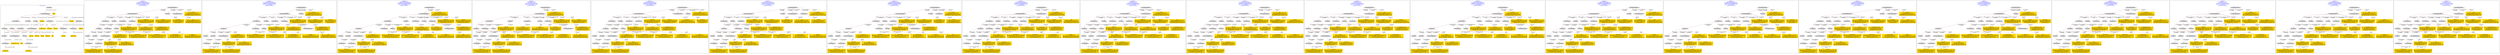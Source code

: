 digraph n0 {
fontcolor="blue"
remincross="true"
label="s06-npg.json"
subgraph cluster_0 {
label="1-correct model"
n2[style="filled",color="white",fillcolor="lightgray",label="E12_Production1"];
n3[style="filled",color="white",fillcolor="lightgray",label="E21_Person1"];
n4[style="filled",color="white",fillcolor="lightgray",label="E55_Type2"];
n5[style="filled",color="white",fillcolor="lightgray",label="E52_Time-Span4"];
n6[style="filled",color="white",fillcolor="lightgray",label="E69_Death1"];
n7[style="filled",color="white",fillcolor="lightgray",label="E82_Actor_Appellation1"];
n8[style="filled",color="white",fillcolor="lightgray",label="E67_Birth1"];
n9[shape="plaintext",style="filled",fillcolor="gold",label="Artist_URI"];
n10[style="filled",color="white",fillcolor="lightgray",label="E21_Person2"];
n11[style="filled",color="white",fillcolor="lightgray",label="E82_Actor_Appellation2"];
n12[style="filled",color="white",fillcolor="lightgray",label="E22_Man-Made_Object1"];
n13[style="filled",color="white",fillcolor="lightgray",label="E55_Type1"];
n14[shape="plaintext",style="filled",fillcolor="gold",label="Description"];
n15[style="filled",color="white",fillcolor="lightgray",label="E54_Dimension1"];
n16[style="filled",color="white",fillcolor="lightgray",label="E40_Legal_Body1"];
n17[shape="plaintext",style="filled",fillcolor="gold",label="ObjectURI"];
n18[style="filled",color="white",fillcolor="lightgray",label="E38_Image1"];
n19[shape="plaintext",style="filled",fillcolor="gold",label="Image"];
n20[shape="plaintext",style="filled",fillcolor="gold",label="OwnerURI"];
n21[style="filled",color="white",fillcolor="lightgray",label="E52_Time-Span1"];
n22[shape="plaintext",style="filled",fillcolor="gold",label="AquisitionDate"];
n23[style="filled",color="white",fillcolor="lightgray",label="E52_Time-Span2"];
n24[shape="plaintext",style="filled",fillcolor="gold",label="ArtistBornDate"];
n25[style="filled",color="white",fillcolor="lightgray",label="E52_Time-Span3"];
n26[shape="plaintext",style="filled",fillcolor="gold",label="ArtistDiedDate"];
n27[shape="plaintext",style="filled",fillcolor="gold",label="DateOfWork"];
n28[shape="plaintext",style="filled",fillcolor="gold",label="Dimension"];
n29[shape="plaintext",style="filled",fillcolor="gold",label="ClassificationURI"];
n30[shape="plaintext",style="filled",fillcolor="gold",label="Classification"];
n31[shape="plaintext",style="filled",fillcolor="gold",label="MediumURI"];
n32[shape="plaintext",style="filled",fillcolor="gold",label="Medium"];
n33[shape="plaintext",style="filled",fillcolor="gold",label="ArtistAppellation_URI"];
n34[shape="plaintext",style="filled",fillcolor="gold",label="Artist"];
n35[shape="plaintext",style="filled",fillcolor="gold",label="Title"];
n36[style="filled",color="white",fillcolor="lightgray",label="E8_Acquisition1"];
n37[shape="plaintext",style="filled",fillcolor="gold",label="CreditLine"];
}
subgraph cluster_1 {
label="candidate 0\nlink coherence:0.8125\nnode coherence:0.8333333333333334\nconfidence:0.3985210447896168\nmapping score:0.4498338123154932\ncost:130.99954\n-precision:0.44-recall:0.39"
n39[style="filled",color="white",fillcolor="lightgray",label="E12_Production1"];
n40[style="filled",color="white",fillcolor="lightgray",label="E21_Person1"];
n41[style="filled",color="white",fillcolor="lightgray",label="E52_Time-Span2"];
n42[style="filled",color="white",fillcolor="lightgray",label="E55_Type1"];
n43[style="filled",color="white",fillcolor="lightgray",label="E67_Birth1"];
n44[style="filled",color="white",fillcolor="lightgray",label="E69_Death1"];
n45[style="filled",color="white",fillcolor="lightgray",label="E82_Actor_Appellation1"];
n46[style="filled",color="white",fillcolor="lightgray",label="E22_Man-Made_Object1"];
n47[style="filled",color="white",fillcolor="lightgray",label="E30_Right1"];
n48[style="filled",color="white",fillcolor="lightgray",label="E54_Dimension1"];
n49[style="filled",color="white",fillcolor="lightgray",label="E8_Acquisition1"];
n50[style="filled",color="white",fillcolor="lightgray",label="E33_Linguistic_Object2"];
n51[style="filled",color="white",fillcolor="lightgray",label="E55_Type2"];
n52[style="filled",color="white",fillcolor="lightgray",label="E52_Time-Span1"];
n53[style="filled",color="white",fillcolor="lightgray",label="E52_Time-Span3"];
n54[style="filled",color="white",fillcolor="lightgray",label="E33_Linguistic_Object1"];
n55[shape="plaintext",style="filled",fillcolor="gold",label="OwnerURI\n[E82_Actor_Appellation,label,0.329]\n[E30_Right,P3_has_note,0.285]\n[E8_Acquisition,P3_has_note,0.213]\n[E35_Title,label,0.172]"];
n56[shape="plaintext",style="filled",fillcolor="gold",label="Image\n[E38_Image,classLink,0.37]\n[E21_Person,classLink,0.233]\n[E22_Man-Made_Object,classLink,0.222]\n[E82_Actor_Appellation,classLink,0.175]"];
n57[shape="plaintext",style="filled",fillcolor="gold",label="Classification\n[E22_Man-Made_Object,P3_has_note,0.348]\n[E73_Information_Object,P3_has_note,0.267]\n[E33_Linguistic_Object,P3_has_note,0.243]\n[E30_Right,P3_has_note,0.142]"];
n58[shape="plaintext",style="filled",fillcolor="gold",label="Title\n[E82_Actor_Appellation,label,0.383]\n[E8_Acquisition,P3_has_note,0.211]\n[E33_Linguistic_Object,P3_has_note,0.208]\n[E22_Man-Made_Object,classLink,0.198]"];
n59[shape="plaintext",style="filled",fillcolor="gold",label="DateOfWork\n[E52_Time-Span,P82_at_some_time_within,0.596]\n[E52_Time-Span,P82a_begin_of_the_begin,0.225]\n[E52_Time-Span,P82b_end_of_the_end,0.113]\n[E33_Linguistic_Object,P3_has_note,0.066]"];
n60[shape="plaintext",style="filled",fillcolor="gold",label="CreditLine\n[E30_Right,P3_has_note,0.4]\n[E8_Acquisition,P3_has_note,0.342]\n[E33_Linguistic_Object,P3_has_note,0.164]\n[E73_Information_Object,P3_has_note,0.094]"];
n61[shape="plaintext",style="filled",fillcolor="gold",label="ArtistAppellation_URI\n[E82_Actor_Appellation,classLink,0.903]\n[E21_Person,classLink,0.069]\n[E30_Right,P3_has_note,0.016]\n[E8_Acquisition,P3_has_note,0.012]"];
n62[shape="plaintext",style="filled",fillcolor="gold",label="ObjectURI\n[E22_Man-Made_Object,classLink,0.825]\n[E33_Linguistic_Object,P3_has_note,0.072]\n[E82_Actor_Appellation,label,0.053]\n[E30_Right,P3_has_note,0.05]"];
n63[shape="plaintext",style="filled",fillcolor="gold",label="ArtistBornDate\n[E52_Time-Span,P82a_begin_of_the_begin,0.382]\n[E52_Time-Span,P82_at_some_time_within,0.361]\n[E54_Dimension,P3_has_note,0.175]\n[E52_Time-Span,P82b_end_of_the_end,0.082]"];
n64[shape="plaintext",style="filled",fillcolor="gold",label="Dimension\n[E54_Dimension,P3_has_note,0.896]\n[E38_Image,classLink,0.038]\n[E82_Actor_Appellation,label,0.034]\n[E22_Man-Made_Object,classLink,0.032]"];
n65[shape="plaintext",style="filled",fillcolor="gold",label="AquisitionDate\n[E52_Time-Span,P82b_end_of_the_end,0.477]\n[E52_Time-Span,P82_at_some_time_within,0.344]\n[E52_Time-Span,label,0.102]\n[E52_Time-Span,P82a_begin_of_the_begin,0.077]"];
n66[shape="plaintext",style="filled",fillcolor="gold",label="ArtistDiedDate\n[E52_Time-Span,P82_at_some_time_within,0.357]\n[E52_Time-Span,P82b_end_of_the_end,0.316]\n[E54_Dimension,P3_has_note,0.168]\n[E52_Time-Span,P82a_begin_of_the_begin,0.159]"];
n67[shape="plaintext",style="filled",fillcolor="gold",label="ClassificationURI\n[E55_Type,classLink,0.551]\n[E57_Material,classLink,0.217]\n[E74_Group,classLink,0.212]\n[E22_Man-Made_Object,P3_has_note,0.02]"];
n68[shape="plaintext",style="filled",fillcolor="gold",label="MediumURI\n[E57_Material,classLink,0.479]\n[E55_Type,classLink,0.374]\n[E74_Group,classLink,0.148]\n[E55_Type,label,0.0]"];
n69[shape="plaintext",style="filled",fillcolor="gold",label="Description\n[E33_Linguistic_Object,P3_has_note,0.373]\n[E73_Information_Object,P3_has_note,0.337]\n[E22_Man-Made_Object,P3_has_note,0.216]\n[E30_Right,P3_has_note,0.074]"];
n70[shape="plaintext",style="filled",fillcolor="gold",label="Medium\n[E55_Type,label,0.539]\n[E29_Design_or_Procedure,P3_has_note,0.39]\n[E22_Man-Made_Object,P3_has_note,0.036]\n[E73_Information_Object,P3_has_note,0.035]"];
n71[shape="plaintext",style="filled",fillcolor="gold",label="Artist_URI\n[E21_Person,classLink,0.469]\n[E82_Actor_Appellation,classLink,0.352]\n[E30_Right,P3_has_note,0.103]\n[E8_Acquisition,P3_has_note,0.076]"];
}
subgraph cluster_2 {
label="candidate 1\nlink coherence:0.8125\nnode coherence:0.8333333333333334\nconfidence:0.3985210447896168\nmapping score:0.4498338123154932\ncost:131.009542\n-precision:0.44-recall:0.39"
n73[style="filled",color="white",fillcolor="lightgray",label="E12_Production1"];
n74[style="filled",color="white",fillcolor="lightgray",label="E21_Person1"];
n75[style="filled",color="white",fillcolor="lightgray",label="E52_Time-Span2"];
n76[style="filled",color="white",fillcolor="lightgray",label="E55_Type1"];
n77[style="filled",color="white",fillcolor="lightgray",label="E67_Birth1"];
n78[style="filled",color="white",fillcolor="lightgray",label="E69_Death1"];
n79[style="filled",color="white",fillcolor="lightgray",label="E82_Actor_Appellation1"];
n80[style="filled",color="white",fillcolor="lightgray",label="E22_Man-Made_Object1"];
n81[style="filled",color="white",fillcolor="lightgray",label="E30_Right1"];
n82[style="filled",color="white",fillcolor="lightgray",label="E54_Dimension1"];
n83[style="filled",color="white",fillcolor="lightgray",label="E8_Acquisition1"];
n84[style="filled",color="white",fillcolor="lightgray",label="E33_Linguistic_Object2"];
n85[style="filled",color="white",fillcolor="lightgray",label="E55_Type2"];
n86[style="filled",color="white",fillcolor="lightgray",label="E52_Time-Span1"];
n87[style="filled",color="white",fillcolor="lightgray",label="E52_Time-Span3"];
n88[style="filled",color="white",fillcolor="lightgray",label="E33_Linguistic_Object1"];
n89[shape="plaintext",style="filled",fillcolor="gold",label="OwnerURI\n[E82_Actor_Appellation,label,0.329]\n[E30_Right,P3_has_note,0.285]\n[E8_Acquisition,P3_has_note,0.213]\n[E35_Title,label,0.172]"];
n90[shape="plaintext",style="filled",fillcolor="gold",label="Image\n[E38_Image,classLink,0.37]\n[E21_Person,classLink,0.233]\n[E22_Man-Made_Object,classLink,0.222]\n[E82_Actor_Appellation,classLink,0.175]"];
n91[shape="plaintext",style="filled",fillcolor="gold",label="Classification\n[E22_Man-Made_Object,P3_has_note,0.348]\n[E73_Information_Object,P3_has_note,0.267]\n[E33_Linguistic_Object,P3_has_note,0.243]\n[E30_Right,P3_has_note,0.142]"];
n92[shape="plaintext",style="filled",fillcolor="gold",label="Title\n[E82_Actor_Appellation,label,0.383]\n[E8_Acquisition,P3_has_note,0.211]\n[E33_Linguistic_Object,P3_has_note,0.208]\n[E22_Man-Made_Object,classLink,0.198]"];
n93[shape="plaintext",style="filled",fillcolor="gold",label="DateOfWork\n[E52_Time-Span,P82_at_some_time_within,0.596]\n[E52_Time-Span,P82a_begin_of_the_begin,0.225]\n[E52_Time-Span,P82b_end_of_the_end,0.113]\n[E33_Linguistic_Object,P3_has_note,0.066]"];
n94[shape="plaintext",style="filled",fillcolor="gold",label="CreditLine\n[E30_Right,P3_has_note,0.4]\n[E8_Acquisition,P3_has_note,0.342]\n[E33_Linguistic_Object,P3_has_note,0.164]\n[E73_Information_Object,P3_has_note,0.094]"];
n95[shape="plaintext",style="filled",fillcolor="gold",label="ArtistAppellation_URI\n[E82_Actor_Appellation,classLink,0.903]\n[E21_Person,classLink,0.069]\n[E30_Right,P3_has_note,0.016]\n[E8_Acquisition,P3_has_note,0.012]"];
n96[shape="plaintext",style="filled",fillcolor="gold",label="ObjectURI\n[E22_Man-Made_Object,classLink,0.825]\n[E33_Linguistic_Object,P3_has_note,0.072]\n[E82_Actor_Appellation,label,0.053]\n[E30_Right,P3_has_note,0.05]"];
n97[shape="plaintext",style="filled",fillcolor="gold",label="ArtistBornDate\n[E52_Time-Span,P82a_begin_of_the_begin,0.382]\n[E52_Time-Span,P82_at_some_time_within,0.361]\n[E54_Dimension,P3_has_note,0.175]\n[E52_Time-Span,P82b_end_of_the_end,0.082]"];
n98[shape="plaintext",style="filled",fillcolor="gold",label="Dimension\n[E54_Dimension,P3_has_note,0.896]\n[E38_Image,classLink,0.038]\n[E82_Actor_Appellation,label,0.034]\n[E22_Man-Made_Object,classLink,0.032]"];
n99[shape="plaintext",style="filled",fillcolor="gold",label="AquisitionDate\n[E52_Time-Span,P82b_end_of_the_end,0.477]\n[E52_Time-Span,P82_at_some_time_within,0.344]\n[E52_Time-Span,label,0.102]\n[E52_Time-Span,P82a_begin_of_the_begin,0.077]"];
n100[shape="plaintext",style="filled",fillcolor="gold",label="ArtistDiedDate\n[E52_Time-Span,P82_at_some_time_within,0.357]\n[E52_Time-Span,P82b_end_of_the_end,0.316]\n[E54_Dimension,P3_has_note,0.168]\n[E52_Time-Span,P82a_begin_of_the_begin,0.159]"];
n101[shape="plaintext",style="filled",fillcolor="gold",label="ClassificationURI\n[E55_Type,classLink,0.551]\n[E57_Material,classLink,0.217]\n[E74_Group,classLink,0.212]\n[E22_Man-Made_Object,P3_has_note,0.02]"];
n102[shape="plaintext",style="filled",fillcolor="gold",label="MediumURI\n[E57_Material,classLink,0.479]\n[E55_Type,classLink,0.374]\n[E74_Group,classLink,0.148]\n[E55_Type,label,0.0]"];
n103[shape="plaintext",style="filled",fillcolor="gold",label="Description\n[E33_Linguistic_Object,P3_has_note,0.373]\n[E73_Information_Object,P3_has_note,0.337]\n[E22_Man-Made_Object,P3_has_note,0.216]\n[E30_Right,P3_has_note,0.074]"];
n104[shape="plaintext",style="filled",fillcolor="gold",label="Medium\n[E55_Type,label,0.539]\n[E29_Design_or_Procedure,P3_has_note,0.39]\n[E22_Man-Made_Object,P3_has_note,0.036]\n[E73_Information_Object,P3_has_note,0.035]"];
n105[shape="plaintext",style="filled",fillcolor="gold",label="Artist_URI\n[E21_Person,classLink,0.469]\n[E82_Actor_Appellation,classLink,0.352]\n[E30_Right,P3_has_note,0.103]\n[E8_Acquisition,P3_has_note,0.076]"];
}
subgraph cluster_3 {
label="candidate 10\nlink coherence:0.78125\nnode coherence:0.8333333333333334\nconfidence:0.3985210447896168\nmapping score:0.4498338123154932\ncost:131.009542\n-precision:0.47-recall:0.42"
n107[style="filled",color="white",fillcolor="lightgray",label="E12_Production1"];
n108[style="filled",color="white",fillcolor="lightgray",label="E21_Person1"];
n109[style="filled",color="white",fillcolor="lightgray",label="E52_Time-Span2"];
n110[style="filled",color="white",fillcolor="lightgray",label="E55_Type1"];
n111[style="filled",color="white",fillcolor="lightgray",label="E67_Birth1"];
n112[style="filled",color="white",fillcolor="lightgray",label="E69_Death1"];
n113[style="filled",color="white",fillcolor="lightgray",label="E82_Actor_Appellation1"];
n114[style="filled",color="white",fillcolor="lightgray",label="E22_Man-Made_Object1"];
n115[style="filled",color="white",fillcolor="lightgray",label="E30_Right1"];
n116[style="filled",color="white",fillcolor="lightgray",label="E54_Dimension1"];
n117[style="filled",color="white",fillcolor="lightgray",label="E55_Type2"];
n118[style="filled",color="white",fillcolor="lightgray",label="E8_Acquisition1"];
n119[style="filled",color="white",fillcolor="lightgray",label="E33_Linguistic_Object2"];
n120[style="filled",color="white",fillcolor="lightgray",label="E52_Time-Span1"];
n121[style="filled",color="white",fillcolor="lightgray",label="E52_Time-Span3"];
n122[style="filled",color="white",fillcolor="lightgray",label="E33_Linguistic_Object1"];
n123[shape="plaintext",style="filled",fillcolor="gold",label="OwnerURI\n[E82_Actor_Appellation,label,0.329]\n[E30_Right,P3_has_note,0.285]\n[E8_Acquisition,P3_has_note,0.213]\n[E35_Title,label,0.172]"];
n124[shape="plaintext",style="filled",fillcolor="gold",label="Image\n[E38_Image,classLink,0.37]\n[E21_Person,classLink,0.233]\n[E22_Man-Made_Object,classLink,0.222]\n[E82_Actor_Appellation,classLink,0.175]"];
n125[shape="plaintext",style="filled",fillcolor="gold",label="Classification\n[E22_Man-Made_Object,P3_has_note,0.348]\n[E73_Information_Object,P3_has_note,0.267]\n[E33_Linguistic_Object,P3_has_note,0.243]\n[E30_Right,P3_has_note,0.142]"];
n126[shape="plaintext",style="filled",fillcolor="gold",label="Title\n[E82_Actor_Appellation,label,0.383]\n[E8_Acquisition,P3_has_note,0.211]\n[E33_Linguistic_Object,P3_has_note,0.208]\n[E22_Man-Made_Object,classLink,0.198]"];
n127[shape="plaintext",style="filled",fillcolor="gold",label="DateOfWork\n[E52_Time-Span,P82_at_some_time_within,0.596]\n[E52_Time-Span,P82a_begin_of_the_begin,0.225]\n[E52_Time-Span,P82b_end_of_the_end,0.113]\n[E33_Linguistic_Object,P3_has_note,0.066]"];
n128[shape="plaintext",style="filled",fillcolor="gold",label="CreditLine\n[E30_Right,P3_has_note,0.4]\n[E8_Acquisition,P3_has_note,0.342]\n[E33_Linguistic_Object,P3_has_note,0.164]\n[E73_Information_Object,P3_has_note,0.094]"];
n129[shape="plaintext",style="filled",fillcolor="gold",label="ArtistAppellation_URI\n[E82_Actor_Appellation,classLink,0.903]\n[E21_Person,classLink,0.069]\n[E30_Right,P3_has_note,0.016]\n[E8_Acquisition,P3_has_note,0.012]"];
n130[shape="plaintext",style="filled",fillcolor="gold",label="ObjectURI\n[E22_Man-Made_Object,classLink,0.825]\n[E33_Linguistic_Object,P3_has_note,0.072]\n[E82_Actor_Appellation,label,0.053]\n[E30_Right,P3_has_note,0.05]"];
n131[shape="plaintext",style="filled",fillcolor="gold",label="ArtistBornDate\n[E52_Time-Span,P82a_begin_of_the_begin,0.382]\n[E52_Time-Span,P82_at_some_time_within,0.361]\n[E54_Dimension,P3_has_note,0.175]\n[E52_Time-Span,P82b_end_of_the_end,0.082]"];
n132[shape="plaintext",style="filled",fillcolor="gold",label="Dimension\n[E54_Dimension,P3_has_note,0.896]\n[E38_Image,classLink,0.038]\n[E82_Actor_Appellation,label,0.034]\n[E22_Man-Made_Object,classLink,0.032]"];
n133[shape="plaintext",style="filled",fillcolor="gold",label="AquisitionDate\n[E52_Time-Span,P82b_end_of_the_end,0.477]\n[E52_Time-Span,P82_at_some_time_within,0.344]\n[E52_Time-Span,label,0.102]\n[E52_Time-Span,P82a_begin_of_the_begin,0.077]"];
n134[shape="plaintext",style="filled",fillcolor="gold",label="ArtistDiedDate\n[E52_Time-Span,P82_at_some_time_within,0.357]\n[E52_Time-Span,P82b_end_of_the_end,0.316]\n[E54_Dimension,P3_has_note,0.168]\n[E52_Time-Span,P82a_begin_of_the_begin,0.159]"];
n135[shape="plaintext",style="filled",fillcolor="gold",label="ClassificationURI\n[E55_Type,classLink,0.551]\n[E57_Material,classLink,0.217]\n[E74_Group,classLink,0.212]\n[E22_Man-Made_Object,P3_has_note,0.02]"];
n136[shape="plaintext",style="filled",fillcolor="gold",label="MediumURI\n[E57_Material,classLink,0.479]\n[E55_Type,classLink,0.374]\n[E74_Group,classLink,0.148]\n[E55_Type,label,0.0]"];
n137[shape="plaintext",style="filled",fillcolor="gold",label="Description\n[E33_Linguistic_Object,P3_has_note,0.373]\n[E73_Information_Object,P3_has_note,0.337]\n[E22_Man-Made_Object,P3_has_note,0.216]\n[E30_Right,P3_has_note,0.074]"];
n138[shape="plaintext",style="filled",fillcolor="gold",label="Medium\n[E55_Type,label,0.539]\n[E29_Design_or_Procedure,P3_has_note,0.39]\n[E22_Man-Made_Object,P3_has_note,0.036]\n[E73_Information_Object,P3_has_note,0.035]"];
n139[shape="plaintext",style="filled",fillcolor="gold",label="Artist_URI\n[E21_Person,classLink,0.469]\n[E82_Actor_Appellation,classLink,0.352]\n[E30_Right,P3_has_note,0.103]\n[E8_Acquisition,P3_has_note,0.076]"];
}
subgraph cluster_4 {
label="candidate 11\nlink coherence:0.78125\nnode coherence:0.8\nconfidence:0.3985210447896168\nmapping score:0.4387227012043821\ncost:131.009542\n-precision:0.47-recall:0.42"
n141[style="filled",color="white",fillcolor="lightgray",label="E12_Production1"];
n142[style="filled",color="white",fillcolor="lightgray",label="E21_Person1"];
n143[style="filled",color="white",fillcolor="lightgray",label="E52_Time-Span2"];
n144[style="filled",color="white",fillcolor="lightgray",label="E55_Type1"];
n145[style="filled",color="white",fillcolor="lightgray",label="E67_Birth1"];
n146[style="filled",color="white",fillcolor="lightgray",label="E69_Death1"];
n147[style="filled",color="white",fillcolor="lightgray",label="E82_Actor_Appellation1"];
n148[style="filled",color="white",fillcolor="lightgray",label="E22_Man-Made_Object1"];
n149[style="filled",color="white",fillcolor="lightgray",label="E30_Right1"];
n150[style="filled",color="white",fillcolor="lightgray",label="E54_Dimension1"];
n151[style="filled",color="white",fillcolor="lightgray",label="E55_Type2"];
n152[style="filled",color="white",fillcolor="lightgray",label="E8_Acquisition1"];
n153[style="filled",color="white",fillcolor="lightgray",label="E33_Linguistic_Object2"];
n154[style="filled",color="white",fillcolor="lightgray",label="E52_Time-Span1"];
n155[style="filled",color="white",fillcolor="lightgray",label="E52_Time-Span3"];
n156[style="filled",color="white",fillcolor="lightgray",label="E33_Linguistic_Object1"];
n157[shape="plaintext",style="filled",fillcolor="gold",label="OwnerURI\n[E82_Actor_Appellation,label,0.329]\n[E30_Right,P3_has_note,0.285]\n[E8_Acquisition,P3_has_note,0.213]\n[E35_Title,label,0.172]"];
n158[shape="plaintext",style="filled",fillcolor="gold",label="Image\n[E38_Image,classLink,0.37]\n[E21_Person,classLink,0.233]\n[E22_Man-Made_Object,classLink,0.222]\n[E82_Actor_Appellation,classLink,0.175]"];
n159[shape="plaintext",style="filled",fillcolor="gold",label="Classification\n[E22_Man-Made_Object,P3_has_note,0.348]\n[E73_Information_Object,P3_has_note,0.267]\n[E33_Linguistic_Object,P3_has_note,0.243]\n[E30_Right,P3_has_note,0.142]"];
n160[shape="plaintext",style="filled",fillcolor="gold",label="Title\n[E82_Actor_Appellation,label,0.383]\n[E8_Acquisition,P3_has_note,0.211]\n[E33_Linguistic_Object,P3_has_note,0.208]\n[E22_Man-Made_Object,classLink,0.198]"];
n161[shape="plaintext",style="filled",fillcolor="gold",label="DateOfWork\n[E52_Time-Span,P82_at_some_time_within,0.596]\n[E52_Time-Span,P82a_begin_of_the_begin,0.225]\n[E52_Time-Span,P82b_end_of_the_end,0.113]\n[E33_Linguistic_Object,P3_has_note,0.066]"];
n162[shape="plaintext",style="filled",fillcolor="gold",label="CreditLine\n[E30_Right,P3_has_note,0.4]\n[E8_Acquisition,P3_has_note,0.342]\n[E33_Linguistic_Object,P3_has_note,0.164]\n[E73_Information_Object,P3_has_note,0.094]"];
n163[shape="plaintext",style="filled",fillcolor="gold",label="ArtistAppellation_URI\n[E82_Actor_Appellation,classLink,0.903]\n[E21_Person,classLink,0.069]\n[E30_Right,P3_has_note,0.016]\n[E8_Acquisition,P3_has_note,0.012]"];
n164[shape="plaintext",style="filled",fillcolor="gold",label="ObjectURI\n[E22_Man-Made_Object,classLink,0.825]\n[E33_Linguistic_Object,P3_has_note,0.072]\n[E82_Actor_Appellation,label,0.053]\n[E30_Right,P3_has_note,0.05]"];
n165[shape="plaintext",style="filled",fillcolor="gold",label="ArtistBornDate\n[E52_Time-Span,P82a_begin_of_the_begin,0.382]\n[E52_Time-Span,P82_at_some_time_within,0.361]\n[E54_Dimension,P3_has_note,0.175]\n[E52_Time-Span,P82b_end_of_the_end,0.082]"];
n166[shape="plaintext",style="filled",fillcolor="gold",label="Dimension\n[E54_Dimension,P3_has_note,0.896]\n[E38_Image,classLink,0.038]\n[E82_Actor_Appellation,label,0.034]\n[E22_Man-Made_Object,classLink,0.032]"];
n167[shape="plaintext",style="filled",fillcolor="gold",label="AquisitionDate\n[E52_Time-Span,P82b_end_of_the_end,0.477]\n[E52_Time-Span,P82_at_some_time_within,0.344]\n[E52_Time-Span,label,0.102]\n[E52_Time-Span,P82a_begin_of_the_begin,0.077]"];
n168[shape="plaintext",style="filled",fillcolor="gold",label="ArtistDiedDate\n[E52_Time-Span,P82_at_some_time_within,0.357]\n[E52_Time-Span,P82b_end_of_the_end,0.316]\n[E54_Dimension,P3_has_note,0.168]\n[E52_Time-Span,P82a_begin_of_the_begin,0.159]"];
n169[shape="plaintext",style="filled",fillcolor="gold",label="ClassificationURI\n[E55_Type,classLink,0.551]\n[E57_Material,classLink,0.217]\n[E74_Group,classLink,0.212]\n[E22_Man-Made_Object,P3_has_note,0.02]"];
n170[shape="plaintext",style="filled",fillcolor="gold",label="Medium\n[E55_Type,label,0.539]\n[E29_Design_or_Procedure,P3_has_note,0.39]\n[E22_Man-Made_Object,P3_has_note,0.036]\n[E73_Information_Object,P3_has_note,0.035]"];
n171[shape="plaintext",style="filled",fillcolor="gold",label="MediumURI\n[E57_Material,classLink,0.479]\n[E55_Type,classLink,0.374]\n[E74_Group,classLink,0.148]\n[E55_Type,label,0.0]"];
n172[shape="plaintext",style="filled",fillcolor="gold",label="Description\n[E33_Linguistic_Object,P3_has_note,0.373]\n[E73_Information_Object,P3_has_note,0.337]\n[E22_Man-Made_Object,P3_has_note,0.216]\n[E30_Right,P3_has_note,0.074]"];
n173[shape="plaintext",style="filled",fillcolor="gold",label="Artist_URI\n[E21_Person,classLink,0.469]\n[E82_Actor_Appellation,classLink,0.352]\n[E30_Right,P3_has_note,0.103]\n[E8_Acquisition,P3_has_note,0.076]"];
}
subgraph cluster_5 {
label="candidate 12\nlink coherence:0.78125\nnode coherence:0.8333333333333334\nconfidence:0.3985210447896168\nmapping score:0.4498338123154932\ncost:230.009562\n-precision:0.44-recall:0.39"
n175[style="filled",color="white",fillcolor="lightgray",label="E12_Production1"];
n176[style="filled",color="white",fillcolor="lightgray",label="E21_Person1"];
n177[style="filled",color="white",fillcolor="lightgray",label="E52_Time-Span2"];
n178[style="filled",color="white",fillcolor="lightgray",label="E55_Type1"];
n179[style="filled",color="white",fillcolor="lightgray",label="E67_Birth1"];
n180[style="filled",color="white",fillcolor="lightgray",label="E69_Death1"];
n181[style="filled",color="white",fillcolor="lightgray",label="E82_Actor_Appellation1"];
n182[style="filled",color="white",fillcolor="lightgray",label="E22_Man-Made_Object1"];
n183[style="filled",color="white",fillcolor="lightgray",label="E30_Right1"];
n184[style="filled",color="white",fillcolor="lightgray",label="E54_Dimension1"];
n185[style="filled",color="white",fillcolor="lightgray",label="E8_Acquisition1"];
n186[style="filled",color="white",fillcolor="lightgray",label="E33_Linguistic_Object1"];
n187[style="filled",color="white",fillcolor="lightgray",label="E52_Time-Span1"];
n188[style="filled",color="white",fillcolor="lightgray",label="E52_Time-Span3"];
n189[style="filled",color="white",fillcolor="lightgray",label="E33_Linguistic_Object2"];
n190[style="filled",color="white",fillcolor="lightgray",label="E55_Type2"];
n191[shape="plaintext",style="filled",fillcolor="gold",label="OwnerURI\n[E82_Actor_Appellation,label,0.329]\n[E30_Right,P3_has_note,0.285]\n[E8_Acquisition,P3_has_note,0.213]\n[E35_Title,label,0.172]"];
n192[shape="plaintext",style="filled",fillcolor="gold",label="Image\n[E38_Image,classLink,0.37]\n[E21_Person,classLink,0.233]\n[E22_Man-Made_Object,classLink,0.222]\n[E82_Actor_Appellation,classLink,0.175]"];
n193[shape="plaintext",style="filled",fillcolor="gold",label="Classification\n[E22_Man-Made_Object,P3_has_note,0.348]\n[E73_Information_Object,P3_has_note,0.267]\n[E33_Linguistic_Object,P3_has_note,0.243]\n[E30_Right,P3_has_note,0.142]"];
n194[shape="plaintext",style="filled",fillcolor="gold",label="Title\n[E82_Actor_Appellation,label,0.383]\n[E8_Acquisition,P3_has_note,0.211]\n[E33_Linguistic_Object,P3_has_note,0.208]\n[E22_Man-Made_Object,classLink,0.198]"];
n195[shape="plaintext",style="filled",fillcolor="gold",label="DateOfWork\n[E52_Time-Span,P82_at_some_time_within,0.596]\n[E52_Time-Span,P82a_begin_of_the_begin,0.225]\n[E52_Time-Span,P82b_end_of_the_end,0.113]\n[E33_Linguistic_Object,P3_has_note,0.066]"];
n196[shape="plaintext",style="filled",fillcolor="gold",label="CreditLine\n[E30_Right,P3_has_note,0.4]\n[E8_Acquisition,P3_has_note,0.342]\n[E33_Linguistic_Object,P3_has_note,0.164]\n[E73_Information_Object,P3_has_note,0.094]"];
n197[shape="plaintext",style="filled",fillcolor="gold",label="ArtistAppellation_URI\n[E82_Actor_Appellation,classLink,0.903]\n[E21_Person,classLink,0.069]\n[E30_Right,P3_has_note,0.016]\n[E8_Acquisition,P3_has_note,0.012]"];
n198[shape="plaintext",style="filled",fillcolor="gold",label="ObjectURI\n[E22_Man-Made_Object,classLink,0.825]\n[E33_Linguistic_Object,P3_has_note,0.072]\n[E82_Actor_Appellation,label,0.053]\n[E30_Right,P3_has_note,0.05]"];
n199[shape="plaintext",style="filled",fillcolor="gold",label="ArtistBornDate\n[E52_Time-Span,P82a_begin_of_the_begin,0.382]\n[E52_Time-Span,P82_at_some_time_within,0.361]\n[E54_Dimension,P3_has_note,0.175]\n[E52_Time-Span,P82b_end_of_the_end,0.082]"];
n200[shape="plaintext",style="filled",fillcolor="gold",label="Dimension\n[E54_Dimension,P3_has_note,0.896]\n[E38_Image,classLink,0.038]\n[E82_Actor_Appellation,label,0.034]\n[E22_Man-Made_Object,classLink,0.032]"];
n201[shape="plaintext",style="filled",fillcolor="gold",label="AquisitionDate\n[E52_Time-Span,P82b_end_of_the_end,0.477]\n[E52_Time-Span,P82_at_some_time_within,0.344]\n[E52_Time-Span,label,0.102]\n[E52_Time-Span,P82a_begin_of_the_begin,0.077]"];
n202[shape="plaintext",style="filled",fillcolor="gold",label="ArtistDiedDate\n[E52_Time-Span,P82_at_some_time_within,0.357]\n[E52_Time-Span,P82b_end_of_the_end,0.316]\n[E54_Dimension,P3_has_note,0.168]\n[E52_Time-Span,P82a_begin_of_the_begin,0.159]"];
n203[shape="plaintext",style="filled",fillcolor="gold",label="ClassificationURI\n[E55_Type,classLink,0.551]\n[E57_Material,classLink,0.217]\n[E74_Group,classLink,0.212]\n[E22_Man-Made_Object,P3_has_note,0.02]"];
n204[shape="plaintext",style="filled",fillcolor="gold",label="MediumURI\n[E57_Material,classLink,0.479]\n[E55_Type,classLink,0.374]\n[E74_Group,classLink,0.148]\n[E55_Type,label,0.0]"];
n205[shape="plaintext",style="filled",fillcolor="gold",label="Description\n[E33_Linguistic_Object,P3_has_note,0.373]\n[E73_Information_Object,P3_has_note,0.337]\n[E22_Man-Made_Object,P3_has_note,0.216]\n[E30_Right,P3_has_note,0.074]"];
n206[shape="plaintext",style="filled",fillcolor="gold",label="Medium\n[E55_Type,label,0.539]\n[E29_Design_or_Procedure,P3_has_note,0.39]\n[E22_Man-Made_Object,P3_has_note,0.036]\n[E73_Information_Object,P3_has_note,0.035]"];
n207[shape="plaintext",style="filled",fillcolor="gold",label="Artist_URI\n[E21_Person,classLink,0.469]\n[E82_Actor_Appellation,classLink,0.352]\n[E30_Right,P3_has_note,0.103]\n[E8_Acquisition,P3_has_note,0.076]"];
}
subgraph cluster_6 {
label="candidate 13\nlink coherence:0.78125\nnode coherence:0.8333333333333334\nconfidence:0.3985210447896168\nmapping score:0.4498338123154932\ncost:230.009582\n-precision:0.41-recall:0.36"
n209[style="filled",color="white",fillcolor="lightgray",label="E12_Production1"];
n210[style="filled",color="white",fillcolor="lightgray",label="E21_Person1"];
n211[style="filled",color="white",fillcolor="lightgray",label="E52_Time-Span2"];
n212[style="filled",color="white",fillcolor="lightgray",label="E55_Type1"];
n213[style="filled",color="white",fillcolor="lightgray",label="E67_Birth1"];
n214[style="filled",color="white",fillcolor="lightgray",label="E69_Death1"];
n215[style="filled",color="white",fillcolor="lightgray",label="E82_Actor_Appellation1"];
n216[style="filled",color="white",fillcolor="lightgray",label="E22_Man-Made_Object1"];
n217[style="filled",color="white",fillcolor="lightgray",label="E30_Right1"];
n218[style="filled",color="white",fillcolor="lightgray",label="E8_Acquisition1"];
n219[style="filled",color="white",fillcolor="lightgray",label="E33_Linguistic_Object2"];
n220[style="filled",color="white",fillcolor="lightgray",label="E55_Type2"];
n221[style="filled",color="white",fillcolor="lightgray",label="E52_Time-Span1"];
n222[style="filled",color="white",fillcolor="lightgray",label="E52_Time-Span3"];
n223[style="filled",color="white",fillcolor="lightgray",label="E33_Linguistic_Object1"];
n224[style="filled",color="white",fillcolor="lightgray",label="E54_Dimension1"];
n225[shape="plaintext",style="filled",fillcolor="gold",label="OwnerURI\n[E82_Actor_Appellation,label,0.329]\n[E30_Right,P3_has_note,0.285]\n[E8_Acquisition,P3_has_note,0.213]\n[E35_Title,label,0.172]"];
n226[shape="plaintext",style="filled",fillcolor="gold",label="Image\n[E38_Image,classLink,0.37]\n[E21_Person,classLink,0.233]\n[E22_Man-Made_Object,classLink,0.222]\n[E82_Actor_Appellation,classLink,0.175]"];
n227[shape="plaintext",style="filled",fillcolor="gold",label="Classification\n[E22_Man-Made_Object,P3_has_note,0.348]\n[E73_Information_Object,P3_has_note,0.267]\n[E33_Linguistic_Object,P3_has_note,0.243]\n[E30_Right,P3_has_note,0.142]"];
n228[shape="plaintext",style="filled",fillcolor="gold",label="Title\n[E82_Actor_Appellation,label,0.383]\n[E8_Acquisition,P3_has_note,0.211]\n[E33_Linguistic_Object,P3_has_note,0.208]\n[E22_Man-Made_Object,classLink,0.198]"];
n229[shape="plaintext",style="filled",fillcolor="gold",label="DateOfWork\n[E52_Time-Span,P82_at_some_time_within,0.596]\n[E52_Time-Span,P82a_begin_of_the_begin,0.225]\n[E52_Time-Span,P82b_end_of_the_end,0.113]\n[E33_Linguistic_Object,P3_has_note,0.066]"];
n230[shape="plaintext",style="filled",fillcolor="gold",label="CreditLine\n[E30_Right,P3_has_note,0.4]\n[E8_Acquisition,P3_has_note,0.342]\n[E33_Linguistic_Object,P3_has_note,0.164]\n[E73_Information_Object,P3_has_note,0.094]"];
n231[shape="plaintext",style="filled",fillcolor="gold",label="ArtistAppellation_URI\n[E82_Actor_Appellation,classLink,0.903]\n[E21_Person,classLink,0.069]\n[E30_Right,P3_has_note,0.016]\n[E8_Acquisition,P3_has_note,0.012]"];
n232[shape="plaintext",style="filled",fillcolor="gold",label="ObjectURI\n[E22_Man-Made_Object,classLink,0.825]\n[E33_Linguistic_Object,P3_has_note,0.072]\n[E82_Actor_Appellation,label,0.053]\n[E30_Right,P3_has_note,0.05]"];
n233[shape="plaintext",style="filled",fillcolor="gold",label="ArtistBornDate\n[E52_Time-Span,P82a_begin_of_the_begin,0.382]\n[E52_Time-Span,P82_at_some_time_within,0.361]\n[E54_Dimension,P3_has_note,0.175]\n[E52_Time-Span,P82b_end_of_the_end,0.082]"];
n234[shape="plaintext",style="filled",fillcolor="gold",label="Dimension\n[E54_Dimension,P3_has_note,0.896]\n[E38_Image,classLink,0.038]\n[E82_Actor_Appellation,label,0.034]\n[E22_Man-Made_Object,classLink,0.032]"];
n235[shape="plaintext",style="filled",fillcolor="gold",label="AquisitionDate\n[E52_Time-Span,P82b_end_of_the_end,0.477]\n[E52_Time-Span,P82_at_some_time_within,0.344]\n[E52_Time-Span,label,0.102]\n[E52_Time-Span,P82a_begin_of_the_begin,0.077]"];
n236[shape="plaintext",style="filled",fillcolor="gold",label="ArtistDiedDate\n[E52_Time-Span,P82_at_some_time_within,0.357]\n[E52_Time-Span,P82b_end_of_the_end,0.316]\n[E54_Dimension,P3_has_note,0.168]\n[E52_Time-Span,P82a_begin_of_the_begin,0.159]"];
n237[shape="plaintext",style="filled",fillcolor="gold",label="ClassificationURI\n[E55_Type,classLink,0.551]\n[E57_Material,classLink,0.217]\n[E74_Group,classLink,0.212]\n[E22_Man-Made_Object,P3_has_note,0.02]"];
n238[shape="plaintext",style="filled",fillcolor="gold",label="MediumURI\n[E57_Material,classLink,0.479]\n[E55_Type,classLink,0.374]\n[E74_Group,classLink,0.148]\n[E55_Type,label,0.0]"];
n239[shape="plaintext",style="filled",fillcolor="gold",label="Description\n[E33_Linguistic_Object,P3_has_note,0.373]\n[E73_Information_Object,P3_has_note,0.337]\n[E22_Man-Made_Object,P3_has_note,0.216]\n[E30_Right,P3_has_note,0.074]"];
n240[shape="plaintext",style="filled",fillcolor="gold",label="Medium\n[E55_Type,label,0.539]\n[E29_Design_or_Procedure,P3_has_note,0.39]\n[E22_Man-Made_Object,P3_has_note,0.036]\n[E73_Information_Object,P3_has_note,0.035]"];
n241[shape="plaintext",style="filled",fillcolor="gold",label="Artist_URI\n[E21_Person,classLink,0.469]\n[E82_Actor_Appellation,classLink,0.352]\n[E30_Right,P3_has_note,0.103]\n[E8_Acquisition,P3_has_note,0.076]"];
}
subgraph cluster_7 {
label="candidate 14\nlink coherence:0.78125\nnode coherence:0.8333333333333334\nconfidence:0.3985210447896168\nmapping score:0.4498338123154932\ncost:230.019584\n-precision:0.41-recall:0.36"
n243[style="filled",color="white",fillcolor="lightgray",label="E12_Production1"];
n244[style="filled",color="white",fillcolor="lightgray",label="E21_Person1"];
n245[style="filled",color="white",fillcolor="lightgray",label="E52_Time-Span2"];
n246[style="filled",color="white",fillcolor="lightgray",label="E55_Type1"];
n247[style="filled",color="white",fillcolor="lightgray",label="E67_Birth1"];
n248[style="filled",color="white",fillcolor="lightgray",label="E69_Death1"];
n249[style="filled",color="white",fillcolor="lightgray",label="E82_Actor_Appellation1"];
n250[style="filled",color="white",fillcolor="lightgray",label="E22_Man-Made_Object1"];
n251[style="filled",color="white",fillcolor="lightgray",label="E30_Right1"];
n252[style="filled",color="white",fillcolor="lightgray",label="E8_Acquisition1"];
n253[style="filled",color="white",fillcolor="lightgray",label="E33_Linguistic_Object2"];
n254[style="filled",color="white",fillcolor="lightgray",label="E55_Type2"];
n255[style="filled",color="white",fillcolor="lightgray",label="E52_Time-Span1"];
n256[style="filled",color="white",fillcolor="lightgray",label="E52_Time-Span3"];
n257[style="filled",color="white",fillcolor="lightgray",label="E54_Dimension1"];
n258[style="filled",color="white",fillcolor="lightgray",label="E33_Linguistic_Object1"];
n259[shape="plaintext",style="filled",fillcolor="gold",label="OwnerURI\n[E82_Actor_Appellation,label,0.329]\n[E30_Right,P3_has_note,0.285]\n[E8_Acquisition,P3_has_note,0.213]\n[E35_Title,label,0.172]"];
n260[shape="plaintext",style="filled",fillcolor="gold",label="Image\n[E38_Image,classLink,0.37]\n[E21_Person,classLink,0.233]\n[E22_Man-Made_Object,classLink,0.222]\n[E82_Actor_Appellation,classLink,0.175]"];
n261[shape="plaintext",style="filled",fillcolor="gold",label="Classification\n[E22_Man-Made_Object,P3_has_note,0.348]\n[E73_Information_Object,P3_has_note,0.267]\n[E33_Linguistic_Object,P3_has_note,0.243]\n[E30_Right,P3_has_note,0.142]"];
n262[shape="plaintext",style="filled",fillcolor="gold",label="Title\n[E82_Actor_Appellation,label,0.383]\n[E8_Acquisition,P3_has_note,0.211]\n[E33_Linguistic_Object,P3_has_note,0.208]\n[E22_Man-Made_Object,classLink,0.198]"];
n263[shape="plaintext",style="filled",fillcolor="gold",label="DateOfWork\n[E52_Time-Span,P82_at_some_time_within,0.596]\n[E52_Time-Span,P82a_begin_of_the_begin,0.225]\n[E52_Time-Span,P82b_end_of_the_end,0.113]\n[E33_Linguistic_Object,P3_has_note,0.066]"];
n264[shape="plaintext",style="filled",fillcolor="gold",label="CreditLine\n[E30_Right,P3_has_note,0.4]\n[E8_Acquisition,P3_has_note,0.342]\n[E33_Linguistic_Object,P3_has_note,0.164]\n[E73_Information_Object,P3_has_note,0.094]"];
n265[shape="plaintext",style="filled",fillcolor="gold",label="ArtistAppellation_URI\n[E82_Actor_Appellation,classLink,0.903]\n[E21_Person,classLink,0.069]\n[E30_Right,P3_has_note,0.016]\n[E8_Acquisition,P3_has_note,0.012]"];
n266[shape="plaintext",style="filled",fillcolor="gold",label="ObjectURI\n[E22_Man-Made_Object,classLink,0.825]\n[E33_Linguistic_Object,P3_has_note,0.072]\n[E82_Actor_Appellation,label,0.053]\n[E30_Right,P3_has_note,0.05]"];
n267[shape="plaintext",style="filled",fillcolor="gold",label="ArtistBornDate\n[E52_Time-Span,P82a_begin_of_the_begin,0.382]\n[E52_Time-Span,P82_at_some_time_within,0.361]\n[E54_Dimension,P3_has_note,0.175]\n[E52_Time-Span,P82b_end_of_the_end,0.082]"];
n268[shape="plaintext",style="filled",fillcolor="gold",label="Dimension\n[E54_Dimension,P3_has_note,0.896]\n[E38_Image,classLink,0.038]\n[E82_Actor_Appellation,label,0.034]\n[E22_Man-Made_Object,classLink,0.032]"];
n269[shape="plaintext",style="filled",fillcolor="gold",label="AquisitionDate\n[E52_Time-Span,P82b_end_of_the_end,0.477]\n[E52_Time-Span,P82_at_some_time_within,0.344]\n[E52_Time-Span,label,0.102]\n[E52_Time-Span,P82a_begin_of_the_begin,0.077]"];
n270[shape="plaintext",style="filled",fillcolor="gold",label="ArtistDiedDate\n[E52_Time-Span,P82_at_some_time_within,0.357]\n[E52_Time-Span,P82b_end_of_the_end,0.316]\n[E54_Dimension,P3_has_note,0.168]\n[E52_Time-Span,P82a_begin_of_the_begin,0.159]"];
n271[shape="plaintext",style="filled",fillcolor="gold",label="ClassificationURI\n[E55_Type,classLink,0.551]\n[E57_Material,classLink,0.217]\n[E74_Group,classLink,0.212]\n[E22_Man-Made_Object,P3_has_note,0.02]"];
n272[shape="plaintext",style="filled",fillcolor="gold",label="MediumURI\n[E57_Material,classLink,0.479]\n[E55_Type,classLink,0.374]\n[E74_Group,classLink,0.148]\n[E55_Type,label,0.0]"];
n273[shape="plaintext",style="filled",fillcolor="gold",label="Description\n[E33_Linguistic_Object,P3_has_note,0.373]\n[E73_Information_Object,P3_has_note,0.337]\n[E22_Man-Made_Object,P3_has_note,0.216]\n[E30_Right,P3_has_note,0.074]"];
n274[shape="plaintext",style="filled",fillcolor="gold",label="Medium\n[E55_Type,label,0.539]\n[E29_Design_or_Procedure,P3_has_note,0.39]\n[E22_Man-Made_Object,P3_has_note,0.036]\n[E73_Information_Object,P3_has_note,0.035]"];
n275[shape="plaintext",style="filled",fillcolor="gold",label="Artist_URI\n[E21_Person,classLink,0.469]\n[E82_Actor_Appellation,classLink,0.352]\n[E30_Right,P3_has_note,0.103]\n[E8_Acquisition,P3_has_note,0.076]"];
}
subgraph cluster_8 {
label="candidate 15\nlink coherence:0.78125\nnode coherence:0.8333333333333334\nconfidence:0.3950491088007327\nmapping score:0.44867650031919853\ncost:130.99954\n-precision:0.44-recall:0.39"
n277[style="filled",color="white",fillcolor="lightgray",label="E12_Production1"];
n278[style="filled",color="white",fillcolor="lightgray",label="E21_Person1"];
n279[style="filled",color="white",fillcolor="lightgray",label="E52_Time-Span2"];
n280[style="filled",color="white",fillcolor="lightgray",label="E55_Type1"];
n281[style="filled",color="white",fillcolor="lightgray",label="E67_Birth1"];
n282[style="filled",color="white",fillcolor="lightgray",label="E69_Death1"];
n283[style="filled",color="white",fillcolor="lightgray",label="E82_Actor_Appellation1"];
n284[style="filled",color="white",fillcolor="lightgray",label="E22_Man-Made_Object1"];
n285[style="filled",color="white",fillcolor="lightgray",label="E30_Right1"];
n286[style="filled",color="white",fillcolor="lightgray",label="E54_Dimension1"];
n287[style="filled",color="white",fillcolor="lightgray",label="E55_Type2"];
n288[style="filled",color="white",fillcolor="lightgray",label="E8_Acquisition1"];
n289[style="filled",color="white",fillcolor="lightgray",label="E33_Linguistic_Object2"];
n290[style="filled",color="white",fillcolor="lightgray",label="E52_Time-Span1"];
n291[style="filled",color="white",fillcolor="lightgray",label="E52_Time-Span3"];
n292[style="filled",color="white",fillcolor="lightgray",label="E33_Linguistic_Object1"];
n293[shape="plaintext",style="filled",fillcolor="gold",label="OwnerURI\n[E82_Actor_Appellation,label,0.329]\n[E30_Right,P3_has_note,0.285]\n[E8_Acquisition,P3_has_note,0.213]\n[E35_Title,label,0.172]"];
n294[shape="plaintext",style="filled",fillcolor="gold",label="Artist_URI\n[E21_Person,classLink,0.469]\n[E82_Actor_Appellation,classLink,0.352]\n[E30_Right,P3_has_note,0.103]\n[E8_Acquisition,P3_has_note,0.076]"];
n295[shape="plaintext",style="filled",fillcolor="gold",label="Classification\n[E22_Man-Made_Object,P3_has_note,0.348]\n[E73_Information_Object,P3_has_note,0.267]\n[E33_Linguistic_Object,P3_has_note,0.243]\n[E30_Right,P3_has_note,0.142]"];
n296[shape="plaintext",style="filled",fillcolor="gold",label="Title\n[E82_Actor_Appellation,label,0.383]\n[E8_Acquisition,P3_has_note,0.211]\n[E33_Linguistic_Object,P3_has_note,0.208]\n[E22_Man-Made_Object,classLink,0.198]"];
n297[shape="plaintext",style="filled",fillcolor="gold",label="DateOfWork\n[E52_Time-Span,P82_at_some_time_within,0.596]\n[E52_Time-Span,P82a_begin_of_the_begin,0.225]\n[E52_Time-Span,P82b_end_of_the_end,0.113]\n[E33_Linguistic_Object,P3_has_note,0.066]"];
n298[shape="plaintext",style="filled",fillcolor="gold",label="CreditLine\n[E30_Right,P3_has_note,0.4]\n[E8_Acquisition,P3_has_note,0.342]\n[E33_Linguistic_Object,P3_has_note,0.164]\n[E73_Information_Object,P3_has_note,0.094]"];
n299[shape="plaintext",style="filled",fillcolor="gold",label="ArtistAppellation_URI\n[E82_Actor_Appellation,classLink,0.903]\n[E21_Person,classLink,0.069]\n[E30_Right,P3_has_note,0.016]\n[E8_Acquisition,P3_has_note,0.012]"];
n300[shape="plaintext",style="filled",fillcolor="gold",label="ObjectURI\n[E22_Man-Made_Object,classLink,0.825]\n[E33_Linguistic_Object,P3_has_note,0.072]\n[E82_Actor_Appellation,label,0.053]\n[E30_Right,P3_has_note,0.05]"];
n301[shape="plaintext",style="filled",fillcolor="gold",label="ArtistBornDate\n[E52_Time-Span,P82a_begin_of_the_begin,0.382]\n[E52_Time-Span,P82_at_some_time_within,0.361]\n[E54_Dimension,P3_has_note,0.175]\n[E52_Time-Span,P82b_end_of_the_end,0.082]"];
n302[shape="plaintext",style="filled",fillcolor="gold",label="Dimension\n[E54_Dimension,P3_has_note,0.896]\n[E38_Image,classLink,0.038]\n[E82_Actor_Appellation,label,0.034]\n[E22_Man-Made_Object,classLink,0.032]"];
n303[shape="plaintext",style="filled",fillcolor="gold",label="AquisitionDate\n[E52_Time-Span,P82b_end_of_the_end,0.477]\n[E52_Time-Span,P82_at_some_time_within,0.344]\n[E52_Time-Span,label,0.102]\n[E52_Time-Span,P82a_begin_of_the_begin,0.077]"];
n304[shape="plaintext",style="filled",fillcolor="gold",label="ArtistDiedDate\n[E52_Time-Span,P82_at_some_time_within,0.357]\n[E52_Time-Span,P82b_end_of_the_end,0.316]\n[E54_Dimension,P3_has_note,0.168]\n[E52_Time-Span,P82a_begin_of_the_begin,0.159]"];
n305[shape="plaintext",style="filled",fillcolor="gold",label="ClassificationURI\n[E55_Type,classLink,0.551]\n[E57_Material,classLink,0.217]\n[E74_Group,classLink,0.212]\n[E22_Man-Made_Object,P3_has_note,0.02]"];
n306[shape="plaintext",style="filled",fillcolor="gold",label="MediumURI\n[E57_Material,classLink,0.479]\n[E55_Type,classLink,0.374]\n[E74_Group,classLink,0.148]\n[E55_Type,label,0.0]"];
n307[shape="plaintext",style="filled",fillcolor="gold",label="Description\n[E33_Linguistic_Object,P3_has_note,0.373]\n[E73_Information_Object,P3_has_note,0.337]\n[E22_Man-Made_Object,P3_has_note,0.216]\n[E30_Right,P3_has_note,0.074]"];
n308[shape="plaintext",style="filled",fillcolor="gold",label="Medium\n[E55_Type,label,0.539]\n[E29_Design_or_Procedure,P3_has_note,0.39]\n[E22_Man-Made_Object,P3_has_note,0.036]\n[E73_Information_Object,P3_has_note,0.035]"];
n309[shape="plaintext",style="filled",fillcolor="gold",label="Image\n[E38_Image,classLink,0.37]\n[E21_Person,classLink,0.233]\n[E22_Man-Made_Object,classLink,0.222]\n[E82_Actor_Appellation,classLink,0.175]"];
}
subgraph cluster_9 {
label="candidate 16\nlink coherence:0.78125\nnode coherence:0.8\nconfidence:0.3950491088007327\nmapping score:0.43756538920808735\ncost:130.99954\n-precision:0.44-recall:0.39"
n311[style="filled",color="white",fillcolor="lightgray",label="E12_Production1"];
n312[style="filled",color="white",fillcolor="lightgray",label="E21_Person1"];
n313[style="filled",color="white",fillcolor="lightgray",label="E52_Time-Span2"];
n314[style="filled",color="white",fillcolor="lightgray",label="E55_Type1"];
n315[style="filled",color="white",fillcolor="lightgray",label="E67_Birth1"];
n316[style="filled",color="white",fillcolor="lightgray",label="E69_Death1"];
n317[style="filled",color="white",fillcolor="lightgray",label="E82_Actor_Appellation1"];
n318[style="filled",color="white",fillcolor="lightgray",label="E22_Man-Made_Object1"];
n319[style="filled",color="white",fillcolor="lightgray",label="E30_Right1"];
n320[style="filled",color="white",fillcolor="lightgray",label="E54_Dimension1"];
n321[style="filled",color="white",fillcolor="lightgray",label="E55_Type2"];
n322[style="filled",color="white",fillcolor="lightgray",label="E8_Acquisition1"];
n323[style="filled",color="white",fillcolor="lightgray",label="E33_Linguistic_Object2"];
n324[style="filled",color="white",fillcolor="lightgray",label="E52_Time-Span1"];
n325[style="filled",color="white",fillcolor="lightgray",label="E52_Time-Span3"];
n326[style="filled",color="white",fillcolor="lightgray",label="E33_Linguistic_Object1"];
n327[shape="plaintext",style="filled",fillcolor="gold",label="OwnerURI\n[E82_Actor_Appellation,label,0.329]\n[E30_Right,P3_has_note,0.285]\n[E8_Acquisition,P3_has_note,0.213]\n[E35_Title,label,0.172]"];
n328[shape="plaintext",style="filled",fillcolor="gold",label="Artist_URI\n[E21_Person,classLink,0.469]\n[E82_Actor_Appellation,classLink,0.352]\n[E30_Right,P3_has_note,0.103]\n[E8_Acquisition,P3_has_note,0.076]"];
n329[shape="plaintext",style="filled",fillcolor="gold",label="Classification\n[E22_Man-Made_Object,P3_has_note,0.348]\n[E73_Information_Object,P3_has_note,0.267]\n[E33_Linguistic_Object,P3_has_note,0.243]\n[E30_Right,P3_has_note,0.142]"];
n330[shape="plaintext",style="filled",fillcolor="gold",label="Title\n[E82_Actor_Appellation,label,0.383]\n[E8_Acquisition,P3_has_note,0.211]\n[E33_Linguistic_Object,P3_has_note,0.208]\n[E22_Man-Made_Object,classLink,0.198]"];
n331[shape="plaintext",style="filled",fillcolor="gold",label="DateOfWork\n[E52_Time-Span,P82_at_some_time_within,0.596]\n[E52_Time-Span,P82a_begin_of_the_begin,0.225]\n[E52_Time-Span,P82b_end_of_the_end,0.113]\n[E33_Linguistic_Object,P3_has_note,0.066]"];
n332[shape="plaintext",style="filled",fillcolor="gold",label="CreditLine\n[E30_Right,P3_has_note,0.4]\n[E8_Acquisition,P3_has_note,0.342]\n[E33_Linguistic_Object,P3_has_note,0.164]\n[E73_Information_Object,P3_has_note,0.094]"];
n333[shape="plaintext",style="filled",fillcolor="gold",label="ArtistAppellation_URI\n[E82_Actor_Appellation,classLink,0.903]\n[E21_Person,classLink,0.069]\n[E30_Right,P3_has_note,0.016]\n[E8_Acquisition,P3_has_note,0.012]"];
n334[shape="plaintext",style="filled",fillcolor="gold",label="ObjectURI\n[E22_Man-Made_Object,classLink,0.825]\n[E33_Linguistic_Object,P3_has_note,0.072]\n[E82_Actor_Appellation,label,0.053]\n[E30_Right,P3_has_note,0.05]"];
n335[shape="plaintext",style="filled",fillcolor="gold",label="ArtistBornDate\n[E52_Time-Span,P82a_begin_of_the_begin,0.382]\n[E52_Time-Span,P82_at_some_time_within,0.361]\n[E54_Dimension,P3_has_note,0.175]\n[E52_Time-Span,P82b_end_of_the_end,0.082]"];
n336[shape="plaintext",style="filled",fillcolor="gold",label="Dimension\n[E54_Dimension,P3_has_note,0.896]\n[E38_Image,classLink,0.038]\n[E82_Actor_Appellation,label,0.034]\n[E22_Man-Made_Object,classLink,0.032]"];
n337[shape="plaintext",style="filled",fillcolor="gold",label="AquisitionDate\n[E52_Time-Span,P82b_end_of_the_end,0.477]\n[E52_Time-Span,P82_at_some_time_within,0.344]\n[E52_Time-Span,label,0.102]\n[E52_Time-Span,P82a_begin_of_the_begin,0.077]"];
n338[shape="plaintext",style="filled",fillcolor="gold",label="ArtistDiedDate\n[E52_Time-Span,P82_at_some_time_within,0.357]\n[E52_Time-Span,P82b_end_of_the_end,0.316]\n[E54_Dimension,P3_has_note,0.168]\n[E52_Time-Span,P82a_begin_of_the_begin,0.159]"];
n339[shape="plaintext",style="filled",fillcolor="gold",label="ClassificationURI\n[E55_Type,classLink,0.551]\n[E57_Material,classLink,0.217]\n[E74_Group,classLink,0.212]\n[E22_Man-Made_Object,P3_has_note,0.02]"];
n340[shape="plaintext",style="filled",fillcolor="gold",label="Medium\n[E55_Type,label,0.539]\n[E29_Design_or_Procedure,P3_has_note,0.39]\n[E22_Man-Made_Object,P3_has_note,0.036]\n[E73_Information_Object,P3_has_note,0.035]"];
n341[shape="plaintext",style="filled",fillcolor="gold",label="MediumURI\n[E57_Material,classLink,0.479]\n[E55_Type,classLink,0.374]\n[E74_Group,classLink,0.148]\n[E55_Type,label,0.0]"];
n342[shape="plaintext",style="filled",fillcolor="gold",label="Description\n[E33_Linguistic_Object,P3_has_note,0.373]\n[E73_Information_Object,P3_has_note,0.337]\n[E22_Man-Made_Object,P3_has_note,0.216]\n[E30_Right,P3_has_note,0.074]"];
n343[shape="plaintext",style="filled",fillcolor="gold",label="Image\n[E38_Image,classLink,0.37]\n[E21_Person,classLink,0.233]\n[E22_Man-Made_Object,classLink,0.222]\n[E82_Actor_Appellation,classLink,0.175]"];
}
subgraph cluster_10 {
label="candidate 17\nlink coherence:0.78125\nnode coherence:0.8333333333333334\nconfidence:0.3950491088007327\nmapping score:0.44867650031919853\ncost:130.99955\n-precision:0.44-recall:0.39"
n345[style="filled",color="white",fillcolor="lightgray",label="E12_Production1"];
n346[style="filled",color="white",fillcolor="lightgray",label="E21_Person1"];
n347[style="filled",color="white",fillcolor="lightgray",label="E52_Time-Span2"];
n348[style="filled",color="white",fillcolor="lightgray",label="E55_Type1"];
n349[style="filled",color="white",fillcolor="lightgray",label="E67_Birth1"];
n350[style="filled",color="white",fillcolor="lightgray",label="E69_Death1"];
n351[style="filled",color="white",fillcolor="lightgray",label="E82_Actor_Appellation1"];
n352[style="filled",color="white",fillcolor="lightgray",label="E22_Man-Made_Object1"];
n353[style="filled",color="white",fillcolor="lightgray",label="E30_Right1"];
n354[style="filled",color="white",fillcolor="lightgray",label="E54_Dimension1"];
n355[style="filled",color="white",fillcolor="lightgray",label="E55_Type2"];
n356[style="filled",color="white",fillcolor="lightgray",label="E8_Acquisition1"];
n357[style="filled",color="white",fillcolor="lightgray",label="E33_Linguistic_Object1"];
n358[style="filled",color="white",fillcolor="lightgray",label="E52_Time-Span1"];
n359[style="filled",color="white",fillcolor="lightgray",label="E52_Time-Span3"];
n360[style="filled",color="white",fillcolor="lightgray",label="E33_Linguistic_Object2"];
n361[shape="plaintext",style="filled",fillcolor="gold",label="OwnerURI\n[E82_Actor_Appellation,label,0.329]\n[E30_Right,P3_has_note,0.285]\n[E8_Acquisition,P3_has_note,0.213]\n[E35_Title,label,0.172]"];
n362[shape="plaintext",style="filled",fillcolor="gold",label="Artist_URI\n[E21_Person,classLink,0.469]\n[E82_Actor_Appellation,classLink,0.352]\n[E30_Right,P3_has_note,0.103]\n[E8_Acquisition,P3_has_note,0.076]"];
n363[shape="plaintext",style="filled",fillcolor="gold",label="Classification\n[E22_Man-Made_Object,P3_has_note,0.348]\n[E73_Information_Object,P3_has_note,0.267]\n[E33_Linguistic_Object,P3_has_note,0.243]\n[E30_Right,P3_has_note,0.142]"];
n364[shape="plaintext",style="filled",fillcolor="gold",label="Title\n[E82_Actor_Appellation,label,0.383]\n[E8_Acquisition,P3_has_note,0.211]\n[E33_Linguistic_Object,P3_has_note,0.208]\n[E22_Man-Made_Object,classLink,0.198]"];
n365[shape="plaintext",style="filled",fillcolor="gold",label="DateOfWork\n[E52_Time-Span,P82_at_some_time_within,0.596]\n[E52_Time-Span,P82a_begin_of_the_begin,0.225]\n[E52_Time-Span,P82b_end_of_the_end,0.113]\n[E33_Linguistic_Object,P3_has_note,0.066]"];
n366[shape="plaintext",style="filled",fillcolor="gold",label="CreditLine\n[E30_Right,P3_has_note,0.4]\n[E8_Acquisition,P3_has_note,0.342]\n[E33_Linguistic_Object,P3_has_note,0.164]\n[E73_Information_Object,P3_has_note,0.094]"];
n367[shape="plaintext",style="filled",fillcolor="gold",label="ArtistAppellation_URI\n[E82_Actor_Appellation,classLink,0.903]\n[E21_Person,classLink,0.069]\n[E30_Right,P3_has_note,0.016]\n[E8_Acquisition,P3_has_note,0.012]"];
n368[shape="plaintext",style="filled",fillcolor="gold",label="ObjectURI\n[E22_Man-Made_Object,classLink,0.825]\n[E33_Linguistic_Object,P3_has_note,0.072]\n[E82_Actor_Appellation,label,0.053]\n[E30_Right,P3_has_note,0.05]"];
n369[shape="plaintext",style="filled",fillcolor="gold",label="ArtistBornDate\n[E52_Time-Span,P82a_begin_of_the_begin,0.382]\n[E52_Time-Span,P82_at_some_time_within,0.361]\n[E54_Dimension,P3_has_note,0.175]\n[E52_Time-Span,P82b_end_of_the_end,0.082]"];
n370[shape="plaintext",style="filled",fillcolor="gold",label="Dimension\n[E54_Dimension,P3_has_note,0.896]\n[E38_Image,classLink,0.038]\n[E82_Actor_Appellation,label,0.034]\n[E22_Man-Made_Object,classLink,0.032]"];
n371[shape="plaintext",style="filled",fillcolor="gold",label="AquisitionDate\n[E52_Time-Span,P82b_end_of_the_end,0.477]\n[E52_Time-Span,P82_at_some_time_within,0.344]\n[E52_Time-Span,label,0.102]\n[E52_Time-Span,P82a_begin_of_the_begin,0.077]"];
n372[shape="plaintext",style="filled",fillcolor="gold",label="ArtistDiedDate\n[E52_Time-Span,P82_at_some_time_within,0.357]\n[E52_Time-Span,P82b_end_of_the_end,0.316]\n[E54_Dimension,P3_has_note,0.168]\n[E52_Time-Span,P82a_begin_of_the_begin,0.159]"];
n373[shape="plaintext",style="filled",fillcolor="gold",label="ClassificationURI\n[E55_Type,classLink,0.551]\n[E57_Material,classLink,0.217]\n[E74_Group,classLink,0.212]\n[E22_Man-Made_Object,P3_has_note,0.02]"];
n374[shape="plaintext",style="filled",fillcolor="gold",label="MediumURI\n[E57_Material,classLink,0.479]\n[E55_Type,classLink,0.374]\n[E74_Group,classLink,0.148]\n[E55_Type,label,0.0]"];
n375[shape="plaintext",style="filled",fillcolor="gold",label="Description\n[E33_Linguistic_Object,P3_has_note,0.373]\n[E73_Information_Object,P3_has_note,0.337]\n[E22_Man-Made_Object,P3_has_note,0.216]\n[E30_Right,P3_has_note,0.074]"];
n376[shape="plaintext",style="filled",fillcolor="gold",label="Medium\n[E55_Type,label,0.539]\n[E29_Design_or_Procedure,P3_has_note,0.39]\n[E22_Man-Made_Object,P3_has_note,0.036]\n[E73_Information_Object,P3_has_note,0.035]"];
n377[shape="plaintext",style="filled",fillcolor="gold",label="Image\n[E38_Image,classLink,0.37]\n[E21_Person,classLink,0.233]\n[E22_Man-Made_Object,classLink,0.222]\n[E82_Actor_Appellation,classLink,0.175]"];
}
subgraph cluster_11 {
label="candidate 18\nlink coherence:0.78125\nnode coherence:0.8\nconfidence:0.3950491088007327\nmapping score:0.43756538920808735\ncost:130.99955\n-precision:0.44-recall:0.39"
n379[style="filled",color="white",fillcolor="lightgray",label="E12_Production1"];
n380[style="filled",color="white",fillcolor="lightgray",label="E21_Person1"];
n381[style="filled",color="white",fillcolor="lightgray",label="E52_Time-Span2"];
n382[style="filled",color="white",fillcolor="lightgray",label="E55_Type1"];
n383[style="filled",color="white",fillcolor="lightgray",label="E67_Birth1"];
n384[style="filled",color="white",fillcolor="lightgray",label="E69_Death1"];
n385[style="filled",color="white",fillcolor="lightgray",label="E82_Actor_Appellation1"];
n386[style="filled",color="white",fillcolor="lightgray",label="E22_Man-Made_Object1"];
n387[style="filled",color="white",fillcolor="lightgray",label="E30_Right1"];
n388[style="filled",color="white",fillcolor="lightgray",label="E54_Dimension1"];
n389[style="filled",color="white",fillcolor="lightgray",label="E55_Type2"];
n390[style="filled",color="white",fillcolor="lightgray",label="E8_Acquisition1"];
n391[style="filled",color="white",fillcolor="lightgray",label="E33_Linguistic_Object1"];
n392[style="filled",color="white",fillcolor="lightgray",label="E52_Time-Span1"];
n393[style="filled",color="white",fillcolor="lightgray",label="E52_Time-Span3"];
n394[style="filled",color="white",fillcolor="lightgray",label="E33_Linguistic_Object2"];
n395[shape="plaintext",style="filled",fillcolor="gold",label="OwnerURI\n[E82_Actor_Appellation,label,0.329]\n[E30_Right,P3_has_note,0.285]\n[E8_Acquisition,P3_has_note,0.213]\n[E35_Title,label,0.172]"];
n396[shape="plaintext",style="filled",fillcolor="gold",label="Artist_URI\n[E21_Person,classLink,0.469]\n[E82_Actor_Appellation,classLink,0.352]\n[E30_Right,P3_has_note,0.103]\n[E8_Acquisition,P3_has_note,0.076]"];
n397[shape="plaintext",style="filled",fillcolor="gold",label="Classification\n[E22_Man-Made_Object,P3_has_note,0.348]\n[E73_Information_Object,P3_has_note,0.267]\n[E33_Linguistic_Object,P3_has_note,0.243]\n[E30_Right,P3_has_note,0.142]"];
n398[shape="plaintext",style="filled",fillcolor="gold",label="Title\n[E82_Actor_Appellation,label,0.383]\n[E8_Acquisition,P3_has_note,0.211]\n[E33_Linguistic_Object,P3_has_note,0.208]\n[E22_Man-Made_Object,classLink,0.198]"];
n399[shape="plaintext",style="filled",fillcolor="gold",label="DateOfWork\n[E52_Time-Span,P82_at_some_time_within,0.596]\n[E52_Time-Span,P82a_begin_of_the_begin,0.225]\n[E52_Time-Span,P82b_end_of_the_end,0.113]\n[E33_Linguistic_Object,P3_has_note,0.066]"];
n400[shape="plaintext",style="filled",fillcolor="gold",label="CreditLine\n[E30_Right,P3_has_note,0.4]\n[E8_Acquisition,P3_has_note,0.342]\n[E33_Linguistic_Object,P3_has_note,0.164]\n[E73_Information_Object,P3_has_note,0.094]"];
n401[shape="plaintext",style="filled",fillcolor="gold",label="ArtistAppellation_URI\n[E82_Actor_Appellation,classLink,0.903]\n[E21_Person,classLink,0.069]\n[E30_Right,P3_has_note,0.016]\n[E8_Acquisition,P3_has_note,0.012]"];
n402[shape="plaintext",style="filled",fillcolor="gold",label="ObjectURI\n[E22_Man-Made_Object,classLink,0.825]\n[E33_Linguistic_Object,P3_has_note,0.072]\n[E82_Actor_Appellation,label,0.053]\n[E30_Right,P3_has_note,0.05]"];
n403[shape="plaintext",style="filled",fillcolor="gold",label="ArtistBornDate\n[E52_Time-Span,P82a_begin_of_the_begin,0.382]\n[E52_Time-Span,P82_at_some_time_within,0.361]\n[E54_Dimension,P3_has_note,0.175]\n[E52_Time-Span,P82b_end_of_the_end,0.082]"];
n404[shape="plaintext",style="filled",fillcolor="gold",label="Dimension\n[E54_Dimension,P3_has_note,0.896]\n[E38_Image,classLink,0.038]\n[E82_Actor_Appellation,label,0.034]\n[E22_Man-Made_Object,classLink,0.032]"];
n405[shape="plaintext",style="filled",fillcolor="gold",label="AquisitionDate\n[E52_Time-Span,P82b_end_of_the_end,0.477]\n[E52_Time-Span,P82_at_some_time_within,0.344]\n[E52_Time-Span,label,0.102]\n[E52_Time-Span,P82a_begin_of_the_begin,0.077]"];
n406[shape="plaintext",style="filled",fillcolor="gold",label="ArtistDiedDate\n[E52_Time-Span,P82_at_some_time_within,0.357]\n[E52_Time-Span,P82b_end_of_the_end,0.316]\n[E54_Dimension,P3_has_note,0.168]\n[E52_Time-Span,P82a_begin_of_the_begin,0.159]"];
n407[shape="plaintext",style="filled",fillcolor="gold",label="ClassificationURI\n[E55_Type,classLink,0.551]\n[E57_Material,classLink,0.217]\n[E74_Group,classLink,0.212]\n[E22_Man-Made_Object,P3_has_note,0.02]"];
n408[shape="plaintext",style="filled",fillcolor="gold",label="Medium\n[E55_Type,label,0.539]\n[E29_Design_or_Procedure,P3_has_note,0.39]\n[E22_Man-Made_Object,P3_has_note,0.036]\n[E73_Information_Object,P3_has_note,0.035]"];
n409[shape="plaintext",style="filled",fillcolor="gold",label="MediumURI\n[E57_Material,classLink,0.479]\n[E55_Type,classLink,0.374]\n[E74_Group,classLink,0.148]\n[E55_Type,label,0.0]"];
n410[shape="plaintext",style="filled",fillcolor="gold",label="Description\n[E33_Linguistic_Object,P3_has_note,0.373]\n[E73_Information_Object,P3_has_note,0.337]\n[E22_Man-Made_Object,P3_has_note,0.216]\n[E30_Right,P3_has_note,0.074]"];
n411[shape="plaintext",style="filled",fillcolor="gold",label="Image\n[E38_Image,classLink,0.37]\n[E21_Person,classLink,0.233]\n[E22_Man-Made_Object,classLink,0.222]\n[E82_Actor_Appellation,classLink,0.175]"];
}
subgraph cluster_12 {
label="candidate 19\nlink coherence:0.78125\nnode coherence:0.8333333333333334\nconfidence:0.3950491088007327\nmapping score:0.44867650031919853\ncost:131.009542\n-precision:0.44-recall:0.39"
n413[style="filled",color="white",fillcolor="lightgray",label="E12_Production1"];
n414[style="filled",color="white",fillcolor="lightgray",label="E21_Person1"];
n415[style="filled",color="white",fillcolor="lightgray",label="E52_Time-Span2"];
n416[style="filled",color="white",fillcolor="lightgray",label="E55_Type1"];
n417[style="filled",color="white",fillcolor="lightgray",label="E67_Birth1"];
n418[style="filled",color="white",fillcolor="lightgray",label="E69_Death1"];
n419[style="filled",color="white",fillcolor="lightgray",label="E82_Actor_Appellation1"];
n420[style="filled",color="white",fillcolor="lightgray",label="E22_Man-Made_Object1"];
n421[style="filled",color="white",fillcolor="lightgray",label="E30_Right1"];
n422[style="filled",color="white",fillcolor="lightgray",label="E54_Dimension1"];
n423[style="filled",color="white",fillcolor="lightgray",label="E55_Type2"];
n424[style="filled",color="white",fillcolor="lightgray",label="E8_Acquisition1"];
n425[style="filled",color="white",fillcolor="lightgray",label="E33_Linguistic_Object2"];
n426[style="filled",color="white",fillcolor="lightgray",label="E52_Time-Span1"];
n427[style="filled",color="white",fillcolor="lightgray",label="E52_Time-Span3"];
n428[style="filled",color="white",fillcolor="lightgray",label="E33_Linguistic_Object1"];
n429[shape="plaintext",style="filled",fillcolor="gold",label="OwnerURI\n[E82_Actor_Appellation,label,0.329]\n[E30_Right,P3_has_note,0.285]\n[E8_Acquisition,P3_has_note,0.213]\n[E35_Title,label,0.172]"];
n430[shape="plaintext",style="filled",fillcolor="gold",label="Artist_URI\n[E21_Person,classLink,0.469]\n[E82_Actor_Appellation,classLink,0.352]\n[E30_Right,P3_has_note,0.103]\n[E8_Acquisition,P3_has_note,0.076]"];
n431[shape="plaintext",style="filled",fillcolor="gold",label="Classification\n[E22_Man-Made_Object,P3_has_note,0.348]\n[E73_Information_Object,P3_has_note,0.267]\n[E33_Linguistic_Object,P3_has_note,0.243]\n[E30_Right,P3_has_note,0.142]"];
n432[shape="plaintext",style="filled",fillcolor="gold",label="Title\n[E82_Actor_Appellation,label,0.383]\n[E8_Acquisition,P3_has_note,0.211]\n[E33_Linguistic_Object,P3_has_note,0.208]\n[E22_Man-Made_Object,classLink,0.198]"];
n433[shape="plaintext",style="filled",fillcolor="gold",label="DateOfWork\n[E52_Time-Span,P82_at_some_time_within,0.596]\n[E52_Time-Span,P82a_begin_of_the_begin,0.225]\n[E52_Time-Span,P82b_end_of_the_end,0.113]\n[E33_Linguistic_Object,P3_has_note,0.066]"];
n434[shape="plaintext",style="filled",fillcolor="gold",label="CreditLine\n[E30_Right,P3_has_note,0.4]\n[E8_Acquisition,P3_has_note,0.342]\n[E33_Linguistic_Object,P3_has_note,0.164]\n[E73_Information_Object,P3_has_note,0.094]"];
n435[shape="plaintext",style="filled",fillcolor="gold",label="ArtistAppellation_URI\n[E82_Actor_Appellation,classLink,0.903]\n[E21_Person,classLink,0.069]\n[E30_Right,P3_has_note,0.016]\n[E8_Acquisition,P3_has_note,0.012]"];
n436[shape="plaintext",style="filled",fillcolor="gold",label="ObjectURI\n[E22_Man-Made_Object,classLink,0.825]\n[E33_Linguistic_Object,P3_has_note,0.072]\n[E82_Actor_Appellation,label,0.053]\n[E30_Right,P3_has_note,0.05]"];
n437[shape="plaintext",style="filled",fillcolor="gold",label="ArtistBornDate\n[E52_Time-Span,P82a_begin_of_the_begin,0.382]\n[E52_Time-Span,P82_at_some_time_within,0.361]\n[E54_Dimension,P3_has_note,0.175]\n[E52_Time-Span,P82b_end_of_the_end,0.082]"];
n438[shape="plaintext",style="filled",fillcolor="gold",label="Dimension\n[E54_Dimension,P3_has_note,0.896]\n[E38_Image,classLink,0.038]\n[E82_Actor_Appellation,label,0.034]\n[E22_Man-Made_Object,classLink,0.032]"];
n439[shape="plaintext",style="filled",fillcolor="gold",label="AquisitionDate\n[E52_Time-Span,P82b_end_of_the_end,0.477]\n[E52_Time-Span,P82_at_some_time_within,0.344]\n[E52_Time-Span,label,0.102]\n[E52_Time-Span,P82a_begin_of_the_begin,0.077]"];
n440[shape="plaintext",style="filled",fillcolor="gold",label="ArtistDiedDate\n[E52_Time-Span,P82_at_some_time_within,0.357]\n[E52_Time-Span,P82b_end_of_the_end,0.316]\n[E54_Dimension,P3_has_note,0.168]\n[E52_Time-Span,P82a_begin_of_the_begin,0.159]"];
n441[shape="plaintext",style="filled",fillcolor="gold",label="ClassificationURI\n[E55_Type,classLink,0.551]\n[E57_Material,classLink,0.217]\n[E74_Group,classLink,0.212]\n[E22_Man-Made_Object,P3_has_note,0.02]"];
n442[shape="plaintext",style="filled",fillcolor="gold",label="MediumURI\n[E57_Material,classLink,0.479]\n[E55_Type,classLink,0.374]\n[E74_Group,classLink,0.148]\n[E55_Type,label,0.0]"];
n443[shape="plaintext",style="filled",fillcolor="gold",label="Description\n[E33_Linguistic_Object,P3_has_note,0.373]\n[E73_Information_Object,P3_has_note,0.337]\n[E22_Man-Made_Object,P3_has_note,0.216]\n[E30_Right,P3_has_note,0.074]"];
n444[shape="plaintext",style="filled",fillcolor="gold",label="Medium\n[E55_Type,label,0.539]\n[E29_Design_or_Procedure,P3_has_note,0.39]\n[E22_Man-Made_Object,P3_has_note,0.036]\n[E73_Information_Object,P3_has_note,0.035]"];
n445[shape="plaintext",style="filled",fillcolor="gold",label="Image\n[E38_Image,classLink,0.37]\n[E21_Person,classLink,0.233]\n[E22_Man-Made_Object,classLink,0.222]\n[E82_Actor_Appellation,classLink,0.175]"];
}
subgraph cluster_13 {
label="candidate 2\nlink coherence:0.8125\nnode coherence:0.8333333333333334\nconfidence:0.3950491088007327\nmapping score:0.44867650031919853\ncost:130.99954\n-precision:0.41-recall:0.36"
n447[style="filled",color="white",fillcolor="lightgray",label="E12_Production1"];
n448[style="filled",color="white",fillcolor="lightgray",label="E21_Person1"];
n449[style="filled",color="white",fillcolor="lightgray",label="E52_Time-Span2"];
n450[style="filled",color="white",fillcolor="lightgray",label="E55_Type1"];
n451[style="filled",color="white",fillcolor="lightgray",label="E67_Birth1"];
n452[style="filled",color="white",fillcolor="lightgray",label="E69_Death1"];
n453[style="filled",color="white",fillcolor="lightgray",label="E82_Actor_Appellation1"];
n454[style="filled",color="white",fillcolor="lightgray",label="E22_Man-Made_Object1"];
n455[style="filled",color="white",fillcolor="lightgray",label="E30_Right1"];
n456[style="filled",color="white",fillcolor="lightgray",label="E54_Dimension1"];
n457[style="filled",color="white",fillcolor="lightgray",label="E8_Acquisition1"];
n458[style="filled",color="white",fillcolor="lightgray",label="E33_Linguistic_Object2"];
n459[style="filled",color="white",fillcolor="lightgray",label="E55_Type2"];
n460[style="filled",color="white",fillcolor="lightgray",label="E52_Time-Span1"];
n461[style="filled",color="white",fillcolor="lightgray",label="E52_Time-Span3"];
n462[style="filled",color="white",fillcolor="lightgray",label="E33_Linguistic_Object1"];
n463[shape="plaintext",style="filled",fillcolor="gold",label="OwnerURI\n[E82_Actor_Appellation,label,0.329]\n[E30_Right,P3_has_note,0.285]\n[E8_Acquisition,P3_has_note,0.213]\n[E35_Title,label,0.172]"];
n464[shape="plaintext",style="filled",fillcolor="gold",label="Artist_URI\n[E21_Person,classLink,0.469]\n[E82_Actor_Appellation,classLink,0.352]\n[E30_Right,P3_has_note,0.103]\n[E8_Acquisition,P3_has_note,0.076]"];
n465[shape="plaintext",style="filled",fillcolor="gold",label="Classification\n[E22_Man-Made_Object,P3_has_note,0.348]\n[E73_Information_Object,P3_has_note,0.267]\n[E33_Linguistic_Object,P3_has_note,0.243]\n[E30_Right,P3_has_note,0.142]"];
n466[shape="plaintext",style="filled",fillcolor="gold",label="Title\n[E82_Actor_Appellation,label,0.383]\n[E8_Acquisition,P3_has_note,0.211]\n[E33_Linguistic_Object,P3_has_note,0.208]\n[E22_Man-Made_Object,classLink,0.198]"];
n467[shape="plaintext",style="filled",fillcolor="gold",label="DateOfWork\n[E52_Time-Span,P82_at_some_time_within,0.596]\n[E52_Time-Span,P82a_begin_of_the_begin,0.225]\n[E52_Time-Span,P82b_end_of_the_end,0.113]\n[E33_Linguistic_Object,P3_has_note,0.066]"];
n468[shape="plaintext",style="filled",fillcolor="gold",label="CreditLine\n[E30_Right,P3_has_note,0.4]\n[E8_Acquisition,P3_has_note,0.342]\n[E33_Linguistic_Object,P3_has_note,0.164]\n[E73_Information_Object,P3_has_note,0.094]"];
n469[shape="plaintext",style="filled",fillcolor="gold",label="ArtistAppellation_URI\n[E82_Actor_Appellation,classLink,0.903]\n[E21_Person,classLink,0.069]\n[E30_Right,P3_has_note,0.016]\n[E8_Acquisition,P3_has_note,0.012]"];
n470[shape="plaintext",style="filled",fillcolor="gold",label="ObjectURI\n[E22_Man-Made_Object,classLink,0.825]\n[E33_Linguistic_Object,P3_has_note,0.072]\n[E82_Actor_Appellation,label,0.053]\n[E30_Right,P3_has_note,0.05]"];
n471[shape="plaintext",style="filled",fillcolor="gold",label="ArtistBornDate\n[E52_Time-Span,P82a_begin_of_the_begin,0.382]\n[E52_Time-Span,P82_at_some_time_within,0.361]\n[E54_Dimension,P3_has_note,0.175]\n[E52_Time-Span,P82b_end_of_the_end,0.082]"];
n472[shape="plaintext",style="filled",fillcolor="gold",label="Dimension\n[E54_Dimension,P3_has_note,0.896]\n[E38_Image,classLink,0.038]\n[E82_Actor_Appellation,label,0.034]\n[E22_Man-Made_Object,classLink,0.032]"];
n473[shape="plaintext",style="filled",fillcolor="gold",label="AquisitionDate\n[E52_Time-Span,P82b_end_of_the_end,0.477]\n[E52_Time-Span,P82_at_some_time_within,0.344]\n[E52_Time-Span,label,0.102]\n[E52_Time-Span,P82a_begin_of_the_begin,0.077]"];
n474[shape="plaintext",style="filled",fillcolor="gold",label="ArtistDiedDate\n[E52_Time-Span,P82_at_some_time_within,0.357]\n[E52_Time-Span,P82b_end_of_the_end,0.316]\n[E54_Dimension,P3_has_note,0.168]\n[E52_Time-Span,P82a_begin_of_the_begin,0.159]"];
n475[shape="plaintext",style="filled",fillcolor="gold",label="ClassificationURI\n[E55_Type,classLink,0.551]\n[E57_Material,classLink,0.217]\n[E74_Group,classLink,0.212]\n[E22_Man-Made_Object,P3_has_note,0.02]"];
n476[shape="plaintext",style="filled",fillcolor="gold",label="MediumURI\n[E57_Material,classLink,0.479]\n[E55_Type,classLink,0.374]\n[E74_Group,classLink,0.148]\n[E55_Type,label,0.0]"];
n477[shape="plaintext",style="filled",fillcolor="gold",label="Description\n[E33_Linguistic_Object,P3_has_note,0.373]\n[E73_Information_Object,P3_has_note,0.337]\n[E22_Man-Made_Object,P3_has_note,0.216]\n[E30_Right,P3_has_note,0.074]"];
n478[shape="plaintext",style="filled",fillcolor="gold",label="Medium\n[E55_Type,label,0.539]\n[E29_Design_or_Procedure,P3_has_note,0.39]\n[E22_Man-Made_Object,P3_has_note,0.036]\n[E73_Information_Object,P3_has_note,0.035]"];
n479[shape="plaintext",style="filled",fillcolor="gold",label="Image\n[E38_Image,classLink,0.37]\n[E21_Person,classLink,0.233]\n[E22_Man-Made_Object,classLink,0.222]\n[E82_Actor_Appellation,classLink,0.175]"];
}
subgraph cluster_14 {
label="candidate 3\nlink coherence:0.8125\nnode coherence:0.8333333333333334\nconfidence:0.3950491088007327\nmapping score:0.44867650031919853\ncost:131.009542\n-precision:0.41-recall:0.36"
n481[style="filled",color="white",fillcolor="lightgray",label="E12_Production1"];
n482[style="filled",color="white",fillcolor="lightgray",label="E21_Person1"];
n483[style="filled",color="white",fillcolor="lightgray",label="E52_Time-Span2"];
n484[style="filled",color="white",fillcolor="lightgray",label="E55_Type1"];
n485[style="filled",color="white",fillcolor="lightgray",label="E67_Birth1"];
n486[style="filled",color="white",fillcolor="lightgray",label="E69_Death1"];
n487[style="filled",color="white",fillcolor="lightgray",label="E82_Actor_Appellation1"];
n488[style="filled",color="white",fillcolor="lightgray",label="E22_Man-Made_Object1"];
n489[style="filled",color="white",fillcolor="lightgray",label="E30_Right1"];
n490[style="filled",color="white",fillcolor="lightgray",label="E54_Dimension1"];
n491[style="filled",color="white",fillcolor="lightgray",label="E8_Acquisition1"];
n492[style="filled",color="white",fillcolor="lightgray",label="E33_Linguistic_Object2"];
n493[style="filled",color="white",fillcolor="lightgray",label="E55_Type2"];
n494[style="filled",color="white",fillcolor="lightgray",label="E52_Time-Span1"];
n495[style="filled",color="white",fillcolor="lightgray",label="E52_Time-Span3"];
n496[style="filled",color="white",fillcolor="lightgray",label="E33_Linguistic_Object1"];
n497[shape="plaintext",style="filled",fillcolor="gold",label="OwnerURI\n[E82_Actor_Appellation,label,0.329]\n[E30_Right,P3_has_note,0.285]\n[E8_Acquisition,P3_has_note,0.213]\n[E35_Title,label,0.172]"];
n498[shape="plaintext",style="filled",fillcolor="gold",label="Artist_URI\n[E21_Person,classLink,0.469]\n[E82_Actor_Appellation,classLink,0.352]\n[E30_Right,P3_has_note,0.103]\n[E8_Acquisition,P3_has_note,0.076]"];
n499[shape="plaintext",style="filled",fillcolor="gold",label="Classification\n[E22_Man-Made_Object,P3_has_note,0.348]\n[E73_Information_Object,P3_has_note,0.267]\n[E33_Linguistic_Object,P3_has_note,0.243]\n[E30_Right,P3_has_note,0.142]"];
n500[shape="plaintext",style="filled",fillcolor="gold",label="Title\n[E82_Actor_Appellation,label,0.383]\n[E8_Acquisition,P3_has_note,0.211]\n[E33_Linguistic_Object,P3_has_note,0.208]\n[E22_Man-Made_Object,classLink,0.198]"];
n501[shape="plaintext",style="filled",fillcolor="gold",label="DateOfWork\n[E52_Time-Span,P82_at_some_time_within,0.596]\n[E52_Time-Span,P82a_begin_of_the_begin,0.225]\n[E52_Time-Span,P82b_end_of_the_end,0.113]\n[E33_Linguistic_Object,P3_has_note,0.066]"];
n502[shape="plaintext",style="filled",fillcolor="gold",label="CreditLine\n[E30_Right,P3_has_note,0.4]\n[E8_Acquisition,P3_has_note,0.342]\n[E33_Linguistic_Object,P3_has_note,0.164]\n[E73_Information_Object,P3_has_note,0.094]"];
n503[shape="plaintext",style="filled",fillcolor="gold",label="ArtistAppellation_URI\n[E82_Actor_Appellation,classLink,0.903]\n[E21_Person,classLink,0.069]\n[E30_Right,P3_has_note,0.016]\n[E8_Acquisition,P3_has_note,0.012]"];
n504[shape="plaintext",style="filled",fillcolor="gold",label="ObjectURI\n[E22_Man-Made_Object,classLink,0.825]\n[E33_Linguistic_Object,P3_has_note,0.072]\n[E82_Actor_Appellation,label,0.053]\n[E30_Right,P3_has_note,0.05]"];
n505[shape="plaintext",style="filled",fillcolor="gold",label="ArtistBornDate\n[E52_Time-Span,P82a_begin_of_the_begin,0.382]\n[E52_Time-Span,P82_at_some_time_within,0.361]\n[E54_Dimension,P3_has_note,0.175]\n[E52_Time-Span,P82b_end_of_the_end,0.082]"];
n506[shape="plaintext",style="filled",fillcolor="gold",label="Dimension\n[E54_Dimension,P3_has_note,0.896]\n[E38_Image,classLink,0.038]\n[E82_Actor_Appellation,label,0.034]\n[E22_Man-Made_Object,classLink,0.032]"];
n507[shape="plaintext",style="filled",fillcolor="gold",label="AquisitionDate\n[E52_Time-Span,P82b_end_of_the_end,0.477]\n[E52_Time-Span,P82_at_some_time_within,0.344]\n[E52_Time-Span,label,0.102]\n[E52_Time-Span,P82a_begin_of_the_begin,0.077]"];
n508[shape="plaintext",style="filled",fillcolor="gold",label="ArtistDiedDate\n[E52_Time-Span,P82_at_some_time_within,0.357]\n[E52_Time-Span,P82b_end_of_the_end,0.316]\n[E54_Dimension,P3_has_note,0.168]\n[E52_Time-Span,P82a_begin_of_the_begin,0.159]"];
n509[shape="plaintext",style="filled",fillcolor="gold",label="ClassificationURI\n[E55_Type,classLink,0.551]\n[E57_Material,classLink,0.217]\n[E74_Group,classLink,0.212]\n[E22_Man-Made_Object,P3_has_note,0.02]"];
n510[shape="plaintext",style="filled",fillcolor="gold",label="MediumURI\n[E57_Material,classLink,0.479]\n[E55_Type,classLink,0.374]\n[E74_Group,classLink,0.148]\n[E55_Type,label,0.0]"];
n511[shape="plaintext",style="filled",fillcolor="gold",label="Description\n[E33_Linguistic_Object,P3_has_note,0.373]\n[E73_Information_Object,P3_has_note,0.337]\n[E22_Man-Made_Object,P3_has_note,0.216]\n[E30_Right,P3_has_note,0.074]"];
n512[shape="plaintext",style="filled",fillcolor="gold",label="Medium\n[E55_Type,label,0.539]\n[E29_Design_or_Procedure,P3_has_note,0.39]\n[E22_Man-Made_Object,P3_has_note,0.036]\n[E73_Information_Object,P3_has_note,0.035]"];
n513[shape="plaintext",style="filled",fillcolor="gold",label="Image\n[E38_Image,classLink,0.37]\n[E21_Person,classLink,0.233]\n[E22_Man-Made_Object,classLink,0.222]\n[E82_Actor_Appellation,classLink,0.175]"];
}
subgraph cluster_15 {
label="candidate 4\nlink coherence:0.8125\nnode coherence:0.8333333333333334\nconfidence:0.3947586940373792\nmapping score:0.4485796953980807\ncost:130.99954\n-precision:0.47-recall:0.42"
n515[style="filled",color="white",fillcolor="lightgray",label="E12_Production1"];
n516[style="filled",color="white",fillcolor="lightgray",label="E21_Person1"];
n517[style="filled",color="white",fillcolor="lightgray",label="E52_Time-Span2"];
n518[style="filled",color="white",fillcolor="lightgray",label="E55_Type1"];
n519[style="filled",color="white",fillcolor="lightgray",label="E67_Birth1"];
n520[style="filled",color="white",fillcolor="lightgray",label="E69_Death1"];
n521[style="filled",color="white",fillcolor="lightgray",label="E82_Actor_Appellation1"];
n522[style="filled",color="white",fillcolor="lightgray",label="E22_Man-Made_Object1"];
n523[style="filled",color="white",fillcolor="lightgray",label="E30_Right1"];
n524[style="filled",color="white",fillcolor="lightgray",label="E54_Dimension1"];
n525[style="filled",color="white",fillcolor="lightgray",label="E8_Acquisition1"];
n526[style="filled",color="white",fillcolor="lightgray",label="E33_Linguistic_Object2"];
n527[style="filled",color="white",fillcolor="lightgray",label="E55_Type2"];
n528[style="filled",color="white",fillcolor="lightgray",label="E52_Time-Span1"];
n529[style="filled",color="white",fillcolor="lightgray",label="E52_Time-Span3"];
n530[style="filled",color="white",fillcolor="lightgray",label="E33_Linguistic_Object1"];
n531[shape="plaintext",style="filled",fillcolor="gold",label="OwnerURI\n[E82_Actor_Appellation,label,0.329]\n[E30_Right,P3_has_note,0.285]\n[E8_Acquisition,P3_has_note,0.213]\n[E35_Title,label,0.172]"];
n532[shape="plaintext",style="filled",fillcolor="gold",label="Image\n[E38_Image,classLink,0.37]\n[E21_Person,classLink,0.233]\n[E22_Man-Made_Object,classLink,0.222]\n[E82_Actor_Appellation,classLink,0.175]"];
n533[shape="plaintext",style="filled",fillcolor="gold",label="Description\n[E33_Linguistic_Object,P3_has_note,0.373]\n[E73_Information_Object,P3_has_note,0.337]\n[E22_Man-Made_Object,P3_has_note,0.216]\n[E30_Right,P3_has_note,0.074]"];
n534[shape="plaintext",style="filled",fillcolor="gold",label="Title\n[E82_Actor_Appellation,label,0.383]\n[E8_Acquisition,P3_has_note,0.211]\n[E33_Linguistic_Object,P3_has_note,0.208]\n[E22_Man-Made_Object,classLink,0.198]"];
n535[shape="plaintext",style="filled",fillcolor="gold",label="DateOfWork\n[E52_Time-Span,P82_at_some_time_within,0.596]\n[E52_Time-Span,P82a_begin_of_the_begin,0.225]\n[E52_Time-Span,P82b_end_of_the_end,0.113]\n[E33_Linguistic_Object,P3_has_note,0.066]"];
n536[shape="plaintext",style="filled",fillcolor="gold",label="CreditLine\n[E30_Right,P3_has_note,0.4]\n[E8_Acquisition,P3_has_note,0.342]\n[E33_Linguistic_Object,P3_has_note,0.164]\n[E73_Information_Object,P3_has_note,0.094]"];
n537[shape="plaintext",style="filled",fillcolor="gold",label="ArtistAppellation_URI\n[E82_Actor_Appellation,classLink,0.903]\n[E21_Person,classLink,0.069]\n[E30_Right,P3_has_note,0.016]\n[E8_Acquisition,P3_has_note,0.012]"];
n538[shape="plaintext",style="filled",fillcolor="gold",label="ObjectURI\n[E22_Man-Made_Object,classLink,0.825]\n[E33_Linguistic_Object,P3_has_note,0.072]\n[E82_Actor_Appellation,label,0.053]\n[E30_Right,P3_has_note,0.05]"];
n539[shape="plaintext",style="filled",fillcolor="gold",label="ArtistBornDate\n[E52_Time-Span,P82a_begin_of_the_begin,0.382]\n[E52_Time-Span,P82_at_some_time_within,0.361]\n[E54_Dimension,P3_has_note,0.175]\n[E52_Time-Span,P82b_end_of_the_end,0.082]"];
n540[shape="plaintext",style="filled",fillcolor="gold",label="Dimension\n[E54_Dimension,P3_has_note,0.896]\n[E38_Image,classLink,0.038]\n[E82_Actor_Appellation,label,0.034]\n[E22_Man-Made_Object,classLink,0.032]"];
n541[shape="plaintext",style="filled",fillcolor="gold",label="AquisitionDate\n[E52_Time-Span,P82b_end_of_the_end,0.477]\n[E52_Time-Span,P82_at_some_time_within,0.344]\n[E52_Time-Span,label,0.102]\n[E52_Time-Span,P82a_begin_of_the_begin,0.077]"];
n542[shape="plaintext",style="filled",fillcolor="gold",label="ArtistDiedDate\n[E52_Time-Span,P82_at_some_time_within,0.357]\n[E52_Time-Span,P82b_end_of_the_end,0.316]\n[E54_Dimension,P3_has_note,0.168]\n[E52_Time-Span,P82a_begin_of_the_begin,0.159]"];
n543[shape="plaintext",style="filled",fillcolor="gold",label="ClassificationURI\n[E55_Type,classLink,0.551]\n[E57_Material,classLink,0.217]\n[E74_Group,classLink,0.212]\n[E22_Man-Made_Object,P3_has_note,0.02]"];
n544[shape="plaintext",style="filled",fillcolor="gold",label="MediumURI\n[E57_Material,classLink,0.479]\n[E55_Type,classLink,0.374]\n[E74_Group,classLink,0.148]\n[E55_Type,label,0.0]"];
n545[shape="plaintext",style="filled",fillcolor="gold",label="Classification\n[E22_Man-Made_Object,P3_has_note,0.348]\n[E73_Information_Object,P3_has_note,0.267]\n[E33_Linguistic_Object,P3_has_note,0.243]\n[E30_Right,P3_has_note,0.142]"];
n546[shape="plaintext",style="filled",fillcolor="gold",label="Medium\n[E55_Type,label,0.539]\n[E29_Design_or_Procedure,P3_has_note,0.39]\n[E22_Man-Made_Object,P3_has_note,0.036]\n[E73_Information_Object,P3_has_note,0.035]"];
n547[shape="plaintext",style="filled",fillcolor="gold",label="Artist_URI\n[E21_Person,classLink,0.469]\n[E82_Actor_Appellation,classLink,0.352]\n[E30_Right,P3_has_note,0.103]\n[E8_Acquisition,P3_has_note,0.076]"];
}
subgraph cluster_16 {
label="candidate 5\nlink coherence:0.8125\nnode coherence:0.8333333333333334\nconfidence:0.3947586940373792\nmapping score:0.4485796953980807\ncost:131.009542\n-precision:0.47-recall:0.42"
n549[style="filled",color="white",fillcolor="lightgray",label="E12_Production1"];
n550[style="filled",color="white",fillcolor="lightgray",label="E21_Person1"];
n551[style="filled",color="white",fillcolor="lightgray",label="E52_Time-Span2"];
n552[style="filled",color="white",fillcolor="lightgray",label="E55_Type1"];
n553[style="filled",color="white",fillcolor="lightgray",label="E67_Birth1"];
n554[style="filled",color="white",fillcolor="lightgray",label="E69_Death1"];
n555[style="filled",color="white",fillcolor="lightgray",label="E82_Actor_Appellation1"];
n556[style="filled",color="white",fillcolor="lightgray",label="E22_Man-Made_Object1"];
n557[style="filled",color="white",fillcolor="lightgray",label="E30_Right1"];
n558[style="filled",color="white",fillcolor="lightgray",label="E54_Dimension1"];
n559[style="filled",color="white",fillcolor="lightgray",label="E8_Acquisition1"];
n560[style="filled",color="white",fillcolor="lightgray",label="E33_Linguistic_Object2"];
n561[style="filled",color="white",fillcolor="lightgray",label="E55_Type2"];
n562[style="filled",color="white",fillcolor="lightgray",label="E52_Time-Span1"];
n563[style="filled",color="white",fillcolor="lightgray",label="E52_Time-Span3"];
n564[style="filled",color="white",fillcolor="lightgray",label="E33_Linguistic_Object1"];
n565[shape="plaintext",style="filled",fillcolor="gold",label="OwnerURI\n[E82_Actor_Appellation,label,0.329]\n[E30_Right,P3_has_note,0.285]\n[E8_Acquisition,P3_has_note,0.213]\n[E35_Title,label,0.172]"];
n566[shape="plaintext",style="filled",fillcolor="gold",label="Image\n[E38_Image,classLink,0.37]\n[E21_Person,classLink,0.233]\n[E22_Man-Made_Object,classLink,0.222]\n[E82_Actor_Appellation,classLink,0.175]"];
n567[shape="plaintext",style="filled",fillcolor="gold",label="Description\n[E33_Linguistic_Object,P3_has_note,0.373]\n[E73_Information_Object,P3_has_note,0.337]\n[E22_Man-Made_Object,P3_has_note,0.216]\n[E30_Right,P3_has_note,0.074]"];
n568[shape="plaintext",style="filled",fillcolor="gold",label="Title\n[E82_Actor_Appellation,label,0.383]\n[E8_Acquisition,P3_has_note,0.211]\n[E33_Linguistic_Object,P3_has_note,0.208]\n[E22_Man-Made_Object,classLink,0.198]"];
n569[shape="plaintext",style="filled",fillcolor="gold",label="DateOfWork\n[E52_Time-Span,P82_at_some_time_within,0.596]\n[E52_Time-Span,P82a_begin_of_the_begin,0.225]\n[E52_Time-Span,P82b_end_of_the_end,0.113]\n[E33_Linguistic_Object,P3_has_note,0.066]"];
n570[shape="plaintext",style="filled",fillcolor="gold",label="CreditLine\n[E30_Right,P3_has_note,0.4]\n[E8_Acquisition,P3_has_note,0.342]\n[E33_Linguistic_Object,P3_has_note,0.164]\n[E73_Information_Object,P3_has_note,0.094]"];
n571[shape="plaintext",style="filled",fillcolor="gold",label="ArtistAppellation_URI\n[E82_Actor_Appellation,classLink,0.903]\n[E21_Person,classLink,0.069]\n[E30_Right,P3_has_note,0.016]\n[E8_Acquisition,P3_has_note,0.012]"];
n572[shape="plaintext",style="filled",fillcolor="gold",label="ObjectURI\n[E22_Man-Made_Object,classLink,0.825]\n[E33_Linguistic_Object,P3_has_note,0.072]\n[E82_Actor_Appellation,label,0.053]\n[E30_Right,P3_has_note,0.05]"];
n573[shape="plaintext",style="filled",fillcolor="gold",label="ArtistBornDate\n[E52_Time-Span,P82a_begin_of_the_begin,0.382]\n[E52_Time-Span,P82_at_some_time_within,0.361]\n[E54_Dimension,P3_has_note,0.175]\n[E52_Time-Span,P82b_end_of_the_end,0.082]"];
n574[shape="plaintext",style="filled",fillcolor="gold",label="Dimension\n[E54_Dimension,P3_has_note,0.896]\n[E38_Image,classLink,0.038]\n[E82_Actor_Appellation,label,0.034]\n[E22_Man-Made_Object,classLink,0.032]"];
n575[shape="plaintext",style="filled",fillcolor="gold",label="AquisitionDate\n[E52_Time-Span,P82b_end_of_the_end,0.477]\n[E52_Time-Span,P82_at_some_time_within,0.344]\n[E52_Time-Span,label,0.102]\n[E52_Time-Span,P82a_begin_of_the_begin,0.077]"];
n576[shape="plaintext",style="filled",fillcolor="gold",label="ArtistDiedDate\n[E52_Time-Span,P82_at_some_time_within,0.357]\n[E52_Time-Span,P82b_end_of_the_end,0.316]\n[E54_Dimension,P3_has_note,0.168]\n[E52_Time-Span,P82a_begin_of_the_begin,0.159]"];
n577[shape="plaintext",style="filled",fillcolor="gold",label="ClassificationURI\n[E55_Type,classLink,0.551]\n[E57_Material,classLink,0.217]\n[E74_Group,classLink,0.212]\n[E22_Man-Made_Object,P3_has_note,0.02]"];
n578[shape="plaintext",style="filled",fillcolor="gold",label="MediumURI\n[E57_Material,classLink,0.479]\n[E55_Type,classLink,0.374]\n[E74_Group,classLink,0.148]\n[E55_Type,label,0.0]"];
n579[shape="plaintext",style="filled",fillcolor="gold",label="Classification\n[E22_Man-Made_Object,P3_has_note,0.348]\n[E73_Information_Object,P3_has_note,0.267]\n[E33_Linguistic_Object,P3_has_note,0.243]\n[E30_Right,P3_has_note,0.142]"];
n580[shape="plaintext",style="filled",fillcolor="gold",label="Medium\n[E55_Type,label,0.539]\n[E29_Design_or_Procedure,P3_has_note,0.39]\n[E22_Man-Made_Object,P3_has_note,0.036]\n[E73_Information_Object,P3_has_note,0.035]"];
n581[shape="plaintext",style="filled",fillcolor="gold",label="Artist_URI\n[E21_Person,classLink,0.469]\n[E82_Actor_Appellation,classLink,0.352]\n[E30_Right,P3_has_note,0.103]\n[E8_Acquisition,P3_has_note,0.076]"];
}
subgraph cluster_17 {
label="candidate 6\nlink coherence:0.78125\nnode coherence:0.8333333333333334\nconfidence:0.3985210447896168\nmapping score:0.4498338123154932\ncost:130.99954\n-precision:0.47-recall:0.42"
n583[style="filled",color="white",fillcolor="lightgray",label="E12_Production1"];
n584[style="filled",color="white",fillcolor="lightgray",label="E21_Person1"];
n585[style="filled",color="white",fillcolor="lightgray",label="E52_Time-Span2"];
n586[style="filled",color="white",fillcolor="lightgray",label="E55_Type1"];
n587[style="filled",color="white",fillcolor="lightgray",label="E67_Birth1"];
n588[style="filled",color="white",fillcolor="lightgray",label="E69_Death1"];
n589[style="filled",color="white",fillcolor="lightgray",label="E82_Actor_Appellation1"];
n590[style="filled",color="white",fillcolor="lightgray",label="E22_Man-Made_Object1"];
n591[style="filled",color="white",fillcolor="lightgray",label="E30_Right1"];
n592[style="filled",color="white",fillcolor="lightgray",label="E54_Dimension1"];
n593[style="filled",color="white",fillcolor="lightgray",label="E55_Type2"];
n594[style="filled",color="white",fillcolor="lightgray",label="E8_Acquisition1"];
n595[style="filled",color="white",fillcolor="lightgray",label="E33_Linguistic_Object2"];
n596[style="filled",color="white",fillcolor="lightgray",label="E52_Time-Span1"];
n597[style="filled",color="white",fillcolor="lightgray",label="E52_Time-Span3"];
n598[style="filled",color="white",fillcolor="lightgray",label="E33_Linguistic_Object1"];
n599[shape="plaintext",style="filled",fillcolor="gold",label="OwnerURI\n[E82_Actor_Appellation,label,0.329]\n[E30_Right,P3_has_note,0.285]\n[E8_Acquisition,P3_has_note,0.213]\n[E35_Title,label,0.172]"];
n600[shape="plaintext",style="filled",fillcolor="gold",label="Image\n[E38_Image,classLink,0.37]\n[E21_Person,classLink,0.233]\n[E22_Man-Made_Object,classLink,0.222]\n[E82_Actor_Appellation,classLink,0.175]"];
n601[shape="plaintext",style="filled",fillcolor="gold",label="Classification\n[E22_Man-Made_Object,P3_has_note,0.348]\n[E73_Information_Object,P3_has_note,0.267]\n[E33_Linguistic_Object,P3_has_note,0.243]\n[E30_Right,P3_has_note,0.142]"];
n602[shape="plaintext",style="filled",fillcolor="gold",label="Title\n[E82_Actor_Appellation,label,0.383]\n[E8_Acquisition,P3_has_note,0.211]\n[E33_Linguistic_Object,P3_has_note,0.208]\n[E22_Man-Made_Object,classLink,0.198]"];
n603[shape="plaintext",style="filled",fillcolor="gold",label="DateOfWork\n[E52_Time-Span,P82_at_some_time_within,0.596]\n[E52_Time-Span,P82a_begin_of_the_begin,0.225]\n[E52_Time-Span,P82b_end_of_the_end,0.113]\n[E33_Linguistic_Object,P3_has_note,0.066]"];
n604[shape="plaintext",style="filled",fillcolor="gold",label="CreditLine\n[E30_Right,P3_has_note,0.4]\n[E8_Acquisition,P3_has_note,0.342]\n[E33_Linguistic_Object,P3_has_note,0.164]\n[E73_Information_Object,P3_has_note,0.094]"];
n605[shape="plaintext",style="filled",fillcolor="gold",label="ArtistAppellation_URI\n[E82_Actor_Appellation,classLink,0.903]\n[E21_Person,classLink,0.069]\n[E30_Right,P3_has_note,0.016]\n[E8_Acquisition,P3_has_note,0.012]"];
n606[shape="plaintext",style="filled",fillcolor="gold",label="ObjectURI\n[E22_Man-Made_Object,classLink,0.825]\n[E33_Linguistic_Object,P3_has_note,0.072]\n[E82_Actor_Appellation,label,0.053]\n[E30_Right,P3_has_note,0.05]"];
n607[shape="plaintext",style="filled",fillcolor="gold",label="ArtistBornDate\n[E52_Time-Span,P82a_begin_of_the_begin,0.382]\n[E52_Time-Span,P82_at_some_time_within,0.361]\n[E54_Dimension,P3_has_note,0.175]\n[E52_Time-Span,P82b_end_of_the_end,0.082]"];
n608[shape="plaintext",style="filled",fillcolor="gold",label="Dimension\n[E54_Dimension,P3_has_note,0.896]\n[E38_Image,classLink,0.038]\n[E82_Actor_Appellation,label,0.034]\n[E22_Man-Made_Object,classLink,0.032]"];
n609[shape="plaintext",style="filled",fillcolor="gold",label="AquisitionDate\n[E52_Time-Span,P82b_end_of_the_end,0.477]\n[E52_Time-Span,P82_at_some_time_within,0.344]\n[E52_Time-Span,label,0.102]\n[E52_Time-Span,P82a_begin_of_the_begin,0.077]"];
n610[shape="plaintext",style="filled",fillcolor="gold",label="ArtistDiedDate\n[E52_Time-Span,P82_at_some_time_within,0.357]\n[E52_Time-Span,P82b_end_of_the_end,0.316]\n[E54_Dimension,P3_has_note,0.168]\n[E52_Time-Span,P82a_begin_of_the_begin,0.159]"];
n611[shape="plaintext",style="filled",fillcolor="gold",label="ClassificationURI\n[E55_Type,classLink,0.551]\n[E57_Material,classLink,0.217]\n[E74_Group,classLink,0.212]\n[E22_Man-Made_Object,P3_has_note,0.02]"];
n612[shape="plaintext",style="filled",fillcolor="gold",label="MediumURI\n[E57_Material,classLink,0.479]\n[E55_Type,classLink,0.374]\n[E74_Group,classLink,0.148]\n[E55_Type,label,0.0]"];
n613[shape="plaintext",style="filled",fillcolor="gold",label="Description\n[E33_Linguistic_Object,P3_has_note,0.373]\n[E73_Information_Object,P3_has_note,0.337]\n[E22_Man-Made_Object,P3_has_note,0.216]\n[E30_Right,P3_has_note,0.074]"];
n614[shape="plaintext",style="filled",fillcolor="gold",label="Medium\n[E55_Type,label,0.539]\n[E29_Design_or_Procedure,P3_has_note,0.39]\n[E22_Man-Made_Object,P3_has_note,0.036]\n[E73_Information_Object,P3_has_note,0.035]"];
n615[shape="plaintext",style="filled",fillcolor="gold",label="Artist_URI\n[E21_Person,classLink,0.469]\n[E82_Actor_Appellation,classLink,0.352]\n[E30_Right,P3_has_note,0.103]\n[E8_Acquisition,P3_has_note,0.076]"];
}
subgraph cluster_18 {
label="candidate 7\nlink coherence:0.78125\nnode coherence:0.8\nconfidence:0.3985210447896168\nmapping score:0.4387227012043821\ncost:130.99954\n-precision:0.47-recall:0.42"
n617[style="filled",color="white",fillcolor="lightgray",label="E12_Production1"];
n618[style="filled",color="white",fillcolor="lightgray",label="E21_Person1"];
n619[style="filled",color="white",fillcolor="lightgray",label="E52_Time-Span2"];
n620[style="filled",color="white",fillcolor="lightgray",label="E55_Type1"];
n621[style="filled",color="white",fillcolor="lightgray",label="E67_Birth1"];
n622[style="filled",color="white",fillcolor="lightgray",label="E69_Death1"];
n623[style="filled",color="white",fillcolor="lightgray",label="E82_Actor_Appellation1"];
n624[style="filled",color="white",fillcolor="lightgray",label="E22_Man-Made_Object1"];
n625[style="filled",color="white",fillcolor="lightgray",label="E30_Right1"];
n626[style="filled",color="white",fillcolor="lightgray",label="E54_Dimension1"];
n627[style="filled",color="white",fillcolor="lightgray",label="E55_Type2"];
n628[style="filled",color="white",fillcolor="lightgray",label="E8_Acquisition1"];
n629[style="filled",color="white",fillcolor="lightgray",label="E33_Linguistic_Object2"];
n630[style="filled",color="white",fillcolor="lightgray",label="E52_Time-Span1"];
n631[style="filled",color="white",fillcolor="lightgray",label="E52_Time-Span3"];
n632[style="filled",color="white",fillcolor="lightgray",label="E33_Linguistic_Object1"];
n633[shape="plaintext",style="filled",fillcolor="gold",label="OwnerURI\n[E82_Actor_Appellation,label,0.329]\n[E30_Right,P3_has_note,0.285]\n[E8_Acquisition,P3_has_note,0.213]\n[E35_Title,label,0.172]"];
n634[shape="plaintext",style="filled",fillcolor="gold",label="Image\n[E38_Image,classLink,0.37]\n[E21_Person,classLink,0.233]\n[E22_Man-Made_Object,classLink,0.222]\n[E82_Actor_Appellation,classLink,0.175]"];
n635[shape="plaintext",style="filled",fillcolor="gold",label="Classification\n[E22_Man-Made_Object,P3_has_note,0.348]\n[E73_Information_Object,P3_has_note,0.267]\n[E33_Linguistic_Object,P3_has_note,0.243]\n[E30_Right,P3_has_note,0.142]"];
n636[shape="plaintext",style="filled",fillcolor="gold",label="Title\n[E82_Actor_Appellation,label,0.383]\n[E8_Acquisition,P3_has_note,0.211]\n[E33_Linguistic_Object,P3_has_note,0.208]\n[E22_Man-Made_Object,classLink,0.198]"];
n637[shape="plaintext",style="filled",fillcolor="gold",label="DateOfWork\n[E52_Time-Span,P82_at_some_time_within,0.596]\n[E52_Time-Span,P82a_begin_of_the_begin,0.225]\n[E52_Time-Span,P82b_end_of_the_end,0.113]\n[E33_Linguistic_Object,P3_has_note,0.066]"];
n638[shape="plaintext",style="filled",fillcolor="gold",label="CreditLine\n[E30_Right,P3_has_note,0.4]\n[E8_Acquisition,P3_has_note,0.342]\n[E33_Linguistic_Object,P3_has_note,0.164]\n[E73_Information_Object,P3_has_note,0.094]"];
n639[shape="plaintext",style="filled",fillcolor="gold",label="ArtistAppellation_URI\n[E82_Actor_Appellation,classLink,0.903]\n[E21_Person,classLink,0.069]\n[E30_Right,P3_has_note,0.016]\n[E8_Acquisition,P3_has_note,0.012]"];
n640[shape="plaintext",style="filled",fillcolor="gold",label="ObjectURI\n[E22_Man-Made_Object,classLink,0.825]\n[E33_Linguistic_Object,P3_has_note,0.072]\n[E82_Actor_Appellation,label,0.053]\n[E30_Right,P3_has_note,0.05]"];
n641[shape="plaintext",style="filled",fillcolor="gold",label="ArtistBornDate\n[E52_Time-Span,P82a_begin_of_the_begin,0.382]\n[E52_Time-Span,P82_at_some_time_within,0.361]\n[E54_Dimension,P3_has_note,0.175]\n[E52_Time-Span,P82b_end_of_the_end,0.082]"];
n642[shape="plaintext",style="filled",fillcolor="gold",label="Dimension\n[E54_Dimension,P3_has_note,0.896]\n[E38_Image,classLink,0.038]\n[E82_Actor_Appellation,label,0.034]\n[E22_Man-Made_Object,classLink,0.032]"];
n643[shape="plaintext",style="filled",fillcolor="gold",label="AquisitionDate\n[E52_Time-Span,P82b_end_of_the_end,0.477]\n[E52_Time-Span,P82_at_some_time_within,0.344]\n[E52_Time-Span,label,0.102]\n[E52_Time-Span,P82a_begin_of_the_begin,0.077]"];
n644[shape="plaintext",style="filled",fillcolor="gold",label="ArtistDiedDate\n[E52_Time-Span,P82_at_some_time_within,0.357]\n[E52_Time-Span,P82b_end_of_the_end,0.316]\n[E54_Dimension,P3_has_note,0.168]\n[E52_Time-Span,P82a_begin_of_the_begin,0.159]"];
n645[shape="plaintext",style="filled",fillcolor="gold",label="ClassificationURI\n[E55_Type,classLink,0.551]\n[E57_Material,classLink,0.217]\n[E74_Group,classLink,0.212]\n[E22_Man-Made_Object,P3_has_note,0.02]"];
n646[shape="plaintext",style="filled",fillcolor="gold",label="Medium\n[E55_Type,label,0.539]\n[E29_Design_or_Procedure,P3_has_note,0.39]\n[E22_Man-Made_Object,P3_has_note,0.036]\n[E73_Information_Object,P3_has_note,0.035]"];
n647[shape="plaintext",style="filled",fillcolor="gold",label="MediumURI\n[E57_Material,classLink,0.479]\n[E55_Type,classLink,0.374]\n[E74_Group,classLink,0.148]\n[E55_Type,label,0.0]"];
n648[shape="plaintext",style="filled",fillcolor="gold",label="Description\n[E33_Linguistic_Object,P3_has_note,0.373]\n[E73_Information_Object,P3_has_note,0.337]\n[E22_Man-Made_Object,P3_has_note,0.216]\n[E30_Right,P3_has_note,0.074]"];
n649[shape="plaintext",style="filled",fillcolor="gold",label="Artist_URI\n[E21_Person,classLink,0.469]\n[E82_Actor_Appellation,classLink,0.352]\n[E30_Right,P3_has_note,0.103]\n[E8_Acquisition,P3_has_note,0.076]"];
}
subgraph cluster_19 {
label="candidate 8\nlink coherence:0.78125\nnode coherence:0.8333333333333334\nconfidence:0.3985210447896168\nmapping score:0.4498338123154932\ncost:130.99955\n-precision:0.47-recall:0.42"
n651[style="filled",color="white",fillcolor="lightgray",label="E12_Production1"];
n652[style="filled",color="white",fillcolor="lightgray",label="E21_Person1"];
n653[style="filled",color="white",fillcolor="lightgray",label="E52_Time-Span2"];
n654[style="filled",color="white",fillcolor="lightgray",label="E55_Type1"];
n655[style="filled",color="white",fillcolor="lightgray",label="E67_Birth1"];
n656[style="filled",color="white",fillcolor="lightgray",label="E69_Death1"];
n657[style="filled",color="white",fillcolor="lightgray",label="E82_Actor_Appellation1"];
n658[style="filled",color="white",fillcolor="lightgray",label="E22_Man-Made_Object1"];
n659[style="filled",color="white",fillcolor="lightgray",label="E30_Right1"];
n660[style="filled",color="white",fillcolor="lightgray",label="E54_Dimension1"];
n661[style="filled",color="white",fillcolor="lightgray",label="E55_Type2"];
n662[style="filled",color="white",fillcolor="lightgray",label="E8_Acquisition1"];
n663[style="filled",color="white",fillcolor="lightgray",label="E33_Linguistic_Object1"];
n664[style="filled",color="white",fillcolor="lightgray",label="E52_Time-Span1"];
n665[style="filled",color="white",fillcolor="lightgray",label="E52_Time-Span3"];
n666[style="filled",color="white",fillcolor="lightgray",label="E33_Linguistic_Object2"];
n667[shape="plaintext",style="filled",fillcolor="gold",label="OwnerURI\n[E82_Actor_Appellation,label,0.329]\n[E30_Right,P3_has_note,0.285]\n[E8_Acquisition,P3_has_note,0.213]\n[E35_Title,label,0.172]"];
n668[shape="plaintext",style="filled",fillcolor="gold",label="Image\n[E38_Image,classLink,0.37]\n[E21_Person,classLink,0.233]\n[E22_Man-Made_Object,classLink,0.222]\n[E82_Actor_Appellation,classLink,0.175]"];
n669[shape="plaintext",style="filled",fillcolor="gold",label="Classification\n[E22_Man-Made_Object,P3_has_note,0.348]\n[E73_Information_Object,P3_has_note,0.267]\n[E33_Linguistic_Object,P3_has_note,0.243]\n[E30_Right,P3_has_note,0.142]"];
n670[shape="plaintext",style="filled",fillcolor="gold",label="Title\n[E82_Actor_Appellation,label,0.383]\n[E8_Acquisition,P3_has_note,0.211]\n[E33_Linguistic_Object,P3_has_note,0.208]\n[E22_Man-Made_Object,classLink,0.198]"];
n671[shape="plaintext",style="filled",fillcolor="gold",label="DateOfWork\n[E52_Time-Span,P82_at_some_time_within,0.596]\n[E52_Time-Span,P82a_begin_of_the_begin,0.225]\n[E52_Time-Span,P82b_end_of_the_end,0.113]\n[E33_Linguistic_Object,P3_has_note,0.066]"];
n672[shape="plaintext",style="filled",fillcolor="gold",label="CreditLine\n[E30_Right,P3_has_note,0.4]\n[E8_Acquisition,P3_has_note,0.342]\n[E33_Linguistic_Object,P3_has_note,0.164]\n[E73_Information_Object,P3_has_note,0.094]"];
n673[shape="plaintext",style="filled",fillcolor="gold",label="ArtistAppellation_URI\n[E82_Actor_Appellation,classLink,0.903]\n[E21_Person,classLink,0.069]\n[E30_Right,P3_has_note,0.016]\n[E8_Acquisition,P3_has_note,0.012]"];
n674[shape="plaintext",style="filled",fillcolor="gold",label="ObjectURI\n[E22_Man-Made_Object,classLink,0.825]\n[E33_Linguistic_Object,P3_has_note,0.072]\n[E82_Actor_Appellation,label,0.053]\n[E30_Right,P3_has_note,0.05]"];
n675[shape="plaintext",style="filled",fillcolor="gold",label="ArtistBornDate\n[E52_Time-Span,P82a_begin_of_the_begin,0.382]\n[E52_Time-Span,P82_at_some_time_within,0.361]\n[E54_Dimension,P3_has_note,0.175]\n[E52_Time-Span,P82b_end_of_the_end,0.082]"];
n676[shape="plaintext",style="filled",fillcolor="gold",label="Dimension\n[E54_Dimension,P3_has_note,0.896]\n[E38_Image,classLink,0.038]\n[E82_Actor_Appellation,label,0.034]\n[E22_Man-Made_Object,classLink,0.032]"];
n677[shape="plaintext",style="filled",fillcolor="gold",label="AquisitionDate\n[E52_Time-Span,P82b_end_of_the_end,0.477]\n[E52_Time-Span,P82_at_some_time_within,0.344]\n[E52_Time-Span,label,0.102]\n[E52_Time-Span,P82a_begin_of_the_begin,0.077]"];
n678[shape="plaintext",style="filled",fillcolor="gold",label="ArtistDiedDate\n[E52_Time-Span,P82_at_some_time_within,0.357]\n[E52_Time-Span,P82b_end_of_the_end,0.316]\n[E54_Dimension,P3_has_note,0.168]\n[E52_Time-Span,P82a_begin_of_the_begin,0.159]"];
n679[shape="plaintext",style="filled",fillcolor="gold",label="ClassificationURI\n[E55_Type,classLink,0.551]\n[E57_Material,classLink,0.217]\n[E74_Group,classLink,0.212]\n[E22_Man-Made_Object,P3_has_note,0.02]"];
n680[shape="plaintext",style="filled",fillcolor="gold",label="MediumURI\n[E57_Material,classLink,0.479]\n[E55_Type,classLink,0.374]\n[E74_Group,classLink,0.148]\n[E55_Type,label,0.0]"];
n681[shape="plaintext",style="filled",fillcolor="gold",label="Description\n[E33_Linguistic_Object,P3_has_note,0.373]\n[E73_Information_Object,P3_has_note,0.337]\n[E22_Man-Made_Object,P3_has_note,0.216]\n[E30_Right,P3_has_note,0.074]"];
n682[shape="plaintext",style="filled",fillcolor="gold",label="Medium\n[E55_Type,label,0.539]\n[E29_Design_or_Procedure,P3_has_note,0.39]\n[E22_Man-Made_Object,P3_has_note,0.036]\n[E73_Information_Object,P3_has_note,0.035]"];
n683[shape="plaintext",style="filled",fillcolor="gold",label="Artist_URI\n[E21_Person,classLink,0.469]\n[E82_Actor_Appellation,classLink,0.352]\n[E30_Right,P3_has_note,0.103]\n[E8_Acquisition,P3_has_note,0.076]"];
}
subgraph cluster_20 {
label="candidate 9\nlink coherence:0.78125\nnode coherence:0.8\nconfidence:0.3985210447896168\nmapping score:0.4387227012043821\ncost:130.99955\n-precision:0.47-recall:0.42"
n685[style="filled",color="white",fillcolor="lightgray",label="E12_Production1"];
n686[style="filled",color="white",fillcolor="lightgray",label="E21_Person1"];
n687[style="filled",color="white",fillcolor="lightgray",label="E52_Time-Span2"];
n688[style="filled",color="white",fillcolor="lightgray",label="E55_Type1"];
n689[style="filled",color="white",fillcolor="lightgray",label="E67_Birth1"];
n690[style="filled",color="white",fillcolor="lightgray",label="E69_Death1"];
n691[style="filled",color="white",fillcolor="lightgray",label="E82_Actor_Appellation1"];
n692[style="filled",color="white",fillcolor="lightgray",label="E22_Man-Made_Object1"];
n693[style="filled",color="white",fillcolor="lightgray",label="E30_Right1"];
n694[style="filled",color="white",fillcolor="lightgray",label="E54_Dimension1"];
n695[style="filled",color="white",fillcolor="lightgray",label="E55_Type2"];
n696[style="filled",color="white",fillcolor="lightgray",label="E8_Acquisition1"];
n697[style="filled",color="white",fillcolor="lightgray",label="E33_Linguistic_Object1"];
n698[style="filled",color="white",fillcolor="lightgray",label="E52_Time-Span1"];
n699[style="filled",color="white",fillcolor="lightgray",label="E52_Time-Span3"];
n700[style="filled",color="white",fillcolor="lightgray",label="E33_Linguistic_Object2"];
n701[shape="plaintext",style="filled",fillcolor="gold",label="OwnerURI\n[E82_Actor_Appellation,label,0.329]\n[E30_Right,P3_has_note,0.285]\n[E8_Acquisition,P3_has_note,0.213]\n[E35_Title,label,0.172]"];
n702[shape="plaintext",style="filled",fillcolor="gold",label="Image\n[E38_Image,classLink,0.37]\n[E21_Person,classLink,0.233]\n[E22_Man-Made_Object,classLink,0.222]\n[E82_Actor_Appellation,classLink,0.175]"];
n703[shape="plaintext",style="filled",fillcolor="gold",label="Classification\n[E22_Man-Made_Object,P3_has_note,0.348]\n[E73_Information_Object,P3_has_note,0.267]\n[E33_Linguistic_Object,P3_has_note,0.243]\n[E30_Right,P3_has_note,0.142]"];
n704[shape="plaintext",style="filled",fillcolor="gold",label="Title\n[E82_Actor_Appellation,label,0.383]\n[E8_Acquisition,P3_has_note,0.211]\n[E33_Linguistic_Object,P3_has_note,0.208]\n[E22_Man-Made_Object,classLink,0.198]"];
n705[shape="plaintext",style="filled",fillcolor="gold",label="DateOfWork\n[E52_Time-Span,P82_at_some_time_within,0.596]\n[E52_Time-Span,P82a_begin_of_the_begin,0.225]\n[E52_Time-Span,P82b_end_of_the_end,0.113]\n[E33_Linguistic_Object,P3_has_note,0.066]"];
n706[shape="plaintext",style="filled",fillcolor="gold",label="CreditLine\n[E30_Right,P3_has_note,0.4]\n[E8_Acquisition,P3_has_note,0.342]\n[E33_Linguistic_Object,P3_has_note,0.164]\n[E73_Information_Object,P3_has_note,0.094]"];
n707[shape="plaintext",style="filled",fillcolor="gold",label="ArtistAppellation_URI\n[E82_Actor_Appellation,classLink,0.903]\n[E21_Person,classLink,0.069]\n[E30_Right,P3_has_note,0.016]\n[E8_Acquisition,P3_has_note,0.012]"];
n708[shape="plaintext",style="filled",fillcolor="gold",label="ObjectURI\n[E22_Man-Made_Object,classLink,0.825]\n[E33_Linguistic_Object,P3_has_note,0.072]\n[E82_Actor_Appellation,label,0.053]\n[E30_Right,P3_has_note,0.05]"];
n709[shape="plaintext",style="filled",fillcolor="gold",label="ArtistBornDate\n[E52_Time-Span,P82a_begin_of_the_begin,0.382]\n[E52_Time-Span,P82_at_some_time_within,0.361]\n[E54_Dimension,P3_has_note,0.175]\n[E52_Time-Span,P82b_end_of_the_end,0.082]"];
n710[shape="plaintext",style="filled",fillcolor="gold",label="Dimension\n[E54_Dimension,P3_has_note,0.896]\n[E38_Image,classLink,0.038]\n[E82_Actor_Appellation,label,0.034]\n[E22_Man-Made_Object,classLink,0.032]"];
n711[shape="plaintext",style="filled",fillcolor="gold",label="AquisitionDate\n[E52_Time-Span,P82b_end_of_the_end,0.477]\n[E52_Time-Span,P82_at_some_time_within,0.344]\n[E52_Time-Span,label,0.102]\n[E52_Time-Span,P82a_begin_of_the_begin,0.077]"];
n712[shape="plaintext",style="filled",fillcolor="gold",label="ArtistDiedDate\n[E52_Time-Span,P82_at_some_time_within,0.357]\n[E52_Time-Span,P82b_end_of_the_end,0.316]\n[E54_Dimension,P3_has_note,0.168]\n[E52_Time-Span,P82a_begin_of_the_begin,0.159]"];
n713[shape="plaintext",style="filled",fillcolor="gold",label="ClassificationURI\n[E55_Type,classLink,0.551]\n[E57_Material,classLink,0.217]\n[E74_Group,classLink,0.212]\n[E22_Man-Made_Object,P3_has_note,0.02]"];
n714[shape="plaintext",style="filled",fillcolor="gold",label="Medium\n[E55_Type,label,0.539]\n[E29_Design_or_Procedure,P3_has_note,0.39]\n[E22_Man-Made_Object,P3_has_note,0.036]\n[E73_Information_Object,P3_has_note,0.035]"];
n715[shape="plaintext",style="filled",fillcolor="gold",label="MediumURI\n[E57_Material,classLink,0.479]\n[E55_Type,classLink,0.374]\n[E74_Group,classLink,0.148]\n[E55_Type,label,0.0]"];
n716[shape="plaintext",style="filled",fillcolor="gold",label="Description\n[E33_Linguistic_Object,P3_has_note,0.373]\n[E73_Information_Object,P3_has_note,0.337]\n[E22_Man-Made_Object,P3_has_note,0.216]\n[E30_Right,P3_has_note,0.074]"];
n717[shape="plaintext",style="filled",fillcolor="gold",label="Artist_URI\n[E21_Person,classLink,0.469]\n[E82_Actor_Appellation,classLink,0.352]\n[E30_Right,P3_has_note,0.103]\n[E8_Acquisition,P3_has_note,0.076]"];
}
n2 -> n3[color="brown",fontcolor="black",label="P14_carried_out_by"]
n2 -> n4[color="brown",fontcolor="black",label="P32_used_general_technique"]
n2 -> n5[color="brown",fontcolor="black",label="P4_has_time-span"]
n3 -> n6[color="brown",fontcolor="black",label="P100i_died_in"]
n3 -> n7[color="brown",fontcolor="black",label="P131_is_identified_by"]
n3 -> n8[color="brown",fontcolor="black",label="P98i_was_born"]
n3 -> n9[color="brown",fontcolor="black",label="classLink"]
n10 -> n11[color="brown",fontcolor="black",label="P131_is_identified_by"]
n12 -> n2[color="brown",fontcolor="black",label="P108i_was_produced_by"]
n12 -> n13[color="brown",fontcolor="black",label="P2_has_type"]
n12 -> n14[color="brown",fontcolor="black",label="P3_has_note"]
n12 -> n15[color="brown",fontcolor="black",label="P43_has_dimension"]
n12 -> n16[color="brown",fontcolor="black",label="P51_has_former_or_current_owner"]
n12 -> n10[color="brown",fontcolor="black",label="P62_depicts"]
n12 -> n17[color="brown",fontcolor="black",label="classLink"]
n18 -> n12[color="brown",fontcolor="black",label="P138_represents"]
n18 -> n19[color="brown",fontcolor="black",label="classLink"]
n16 -> n20[color="brown",fontcolor="black",label="classLink"]
n21 -> n22[color="brown",fontcolor="black",label="P82_at_some_time_within"]
n23 -> n24[color="brown",fontcolor="black",label="P82_at_some_time_within"]
n25 -> n26[color="brown",fontcolor="black",label="P82_at_some_time_within"]
n5 -> n27[color="brown",fontcolor="black",label="P82_at_some_time_within"]
n15 -> n28[color="brown",fontcolor="black",label="P3_has_note"]
n13 -> n29[color="brown",fontcolor="black",label="classLink"]
n13 -> n30[color="brown",fontcolor="black",label="label"]
n4 -> n31[color="brown",fontcolor="black",label="classLink"]
n4 -> n32[color="brown",fontcolor="black",label="label"]
n8 -> n23[color="brown",fontcolor="black",label="P4_has_time-span"]
n6 -> n25[color="brown",fontcolor="black",label="P4_has_time-span"]
n7 -> n33[color="brown",fontcolor="black",label="classLink"]
n7 -> n34[color="brown",fontcolor="black",label="label"]
n11 -> n35[color="brown",fontcolor="black",label="label"]
n36 -> n16[color="brown",fontcolor="black",label="P22_transferred_title_to"]
n36 -> n37[color="brown",fontcolor="black",label="P3_has_note"]
n36 -> n21[color="brown",fontcolor="black",label="P4_has_time-span"]
n12 -> n36[color="brown",fontcolor="black",label="P24i_changed_ownership_through"]
n39 -> n40[color="brown",fontcolor="black",label="P14_carried_out_by\nw=0.99995"]
n39 -> n41[color="brown",fontcolor="black",label="P4_has_time-span\nw=0.99996"]
n39 -> n42[color="brown",fontcolor="black",label="P32_used_general_technique\nw=0.99996"]
n40 -> n43[color="brown",fontcolor="black",label="P98i_was_born\nw=0.99996"]
n40 -> n44[color="brown",fontcolor="black",label="P100i_died_in\nw=0.99996"]
n40 -> n45[color="brown",fontcolor="black",label="P131_is_identified_by\nw=0.99995"]
n46 -> n39[color="brown",fontcolor="black",label="P108i_was_produced_by\nw=0.99995"]
n46 -> n47[color="brown",fontcolor="black",label="P104_is_subject_to\nw=1.0"]
n46 -> n48[color="brown",fontcolor="black",label="P43_has_dimension\nw=0.99996"]
n46 -> n49[color="brown",fontcolor="black",label="P24i_changed_ownership_through\nw=0.99998"]
n50 -> n46[color="brown",fontcolor="black",label="P129_is_about\nw=0.99998"]
n50 -> n51[color="brown",fontcolor="black",label="P2_has_type\nw=0.99999"]
n43 -> n52[color="brown",fontcolor="black",label="P4_has_time-span\nw=0.99997"]
n44 -> n53[color="brown",fontcolor="black",label="P4_has_time-span\nw=0.99997"]
n50 -> n54[color="brown",fontcolor="black",label="P73_has_translation\nw=100.0"]
n45 -> n55[color="brown",fontcolor="black",label="label\nw=1.0"]
n45 -> n56[color="brown",fontcolor="black",label="classLink\nw=1.0"]
n46 -> n57[color="brown",fontcolor="black",label="P3_has_note\nw=1.0"]
n54 -> n58[color="brown",fontcolor="black",label="P3_has_note\nw=1.0"]
n53 -> n59[color="brown",fontcolor="black",label="P82_at_some_time_within\nw=1.0"]
n50 -> n60[color="brown",fontcolor="black",label="P3_has_note\nw=1.0"]
n49 -> n61[color="brown",fontcolor="black",label="P3_has_note\nw=1.0"]
n46 -> n62[color="brown",fontcolor="black",label="classLink\nw=1.0"]
n41 -> n63[color="brown",fontcolor="black",label="P82a_begin_of_the_begin\nw=1.0"]
n48 -> n64[color="brown",fontcolor="black",label="P3_has_note\nw=1.0"]
n41 -> n65[color="brown",fontcolor="black",label="P82b_end_of_the_end\nw=1.0"]
n52 -> n66[color="brown",fontcolor="black",label="P82_at_some_time_within\nw=1.0"]
n42 -> n67[color="brown",fontcolor="black",label="classLink\nw=1.0"]
n51 -> n68[color="brown",fontcolor="black",label="classLink\nw=1.0"]
n47 -> n69[color="brown",fontcolor="black",label="P3_has_note\nw=1.0"]
n42 -> n70[color="brown",fontcolor="black",label="label\nw=1.0"]
n40 -> n71[color="brown",fontcolor="black",label="classLink\nw=1.0"]
n73 -> n74[color="brown",fontcolor="black",label="P14_carried_out_by\nw=0.99995"]
n73 -> n75[color="brown",fontcolor="black",label="P4_has_time-span\nw=0.99996"]
n73 -> n76[color="brown",fontcolor="black",label="P32_used_general_technique\nw=0.99996"]
n74 -> n77[color="brown",fontcolor="black",label="P98i_was_born\nw=0.99996"]
n74 -> n78[color="brown",fontcolor="black",label="P100i_died_in\nw=0.99996"]
n74 -> n79[color="brown",fontcolor="black",label="P131_is_identified_by\nw=0.99995"]
n80 -> n73[color="brown",fontcolor="black",label="P108i_was_produced_by\nw=0.99995"]
n80 -> n81[color="brown",fontcolor="black",label="P104_is_subject_to\nw=1.0"]
n80 -> n82[color="brown",fontcolor="black",label="P43_has_dimension\nw=0.99996"]
n80 -> n83[color="brown",fontcolor="black",label="P24i_changed_ownership_through\nw=0.99998"]
n84 -> n80[color="brown",fontcolor="black",label="P129_is_about\nw=0.99998"]
n84 -> n85[color="brown",fontcolor="black",label="P2_has_type\nw=0.99999"]
n77 -> n86[color="brown",fontcolor="black",label="P4_has_time-span\nw=0.99997"]
n78 -> n87[color="brown",fontcolor="black",label="P4_has_time-span\nw=0.99997"]
n83 -> n88[color="brown",fontcolor="black",label="P16_used_specific_object\nw=100.010002"]
n79 -> n89[color="brown",fontcolor="black",label="label\nw=1.0"]
n79 -> n90[color="brown",fontcolor="black",label="classLink\nw=1.0"]
n80 -> n91[color="brown",fontcolor="black",label="P3_has_note\nw=1.0"]
n88 -> n92[color="brown",fontcolor="black",label="P3_has_note\nw=1.0"]
n87 -> n93[color="brown",fontcolor="black",label="P82_at_some_time_within\nw=1.0"]
n84 -> n94[color="brown",fontcolor="black",label="P3_has_note\nw=1.0"]
n83 -> n95[color="brown",fontcolor="black",label="P3_has_note\nw=1.0"]
n80 -> n96[color="brown",fontcolor="black",label="classLink\nw=1.0"]
n75 -> n97[color="brown",fontcolor="black",label="P82a_begin_of_the_begin\nw=1.0"]
n82 -> n98[color="brown",fontcolor="black",label="P3_has_note\nw=1.0"]
n75 -> n99[color="brown",fontcolor="black",label="P82b_end_of_the_end\nw=1.0"]
n86 -> n100[color="brown",fontcolor="black",label="P82_at_some_time_within\nw=1.0"]
n76 -> n101[color="brown",fontcolor="black",label="classLink\nw=1.0"]
n85 -> n102[color="brown",fontcolor="black",label="classLink\nw=1.0"]
n81 -> n103[color="brown",fontcolor="black",label="P3_has_note\nw=1.0"]
n76 -> n104[color="brown",fontcolor="black",label="label\nw=1.0"]
n74 -> n105[color="brown",fontcolor="black",label="classLink\nw=1.0"]
n107 -> n108[color="brown",fontcolor="black",label="P14_carried_out_by\nw=0.99995"]
n107 -> n109[color="brown",fontcolor="black",label="P4_has_time-span\nw=0.99996"]
n107 -> n110[color="brown",fontcolor="black",label="P32_used_general_technique\nw=0.99996"]
n108 -> n111[color="brown",fontcolor="black",label="P98i_was_born\nw=0.99996"]
n108 -> n112[color="brown",fontcolor="black",label="P100i_died_in\nw=0.99996"]
n108 -> n113[color="brown",fontcolor="black",label="P131_is_identified_by\nw=0.99995"]
n114 -> n107[color="brown",fontcolor="black",label="P108i_was_produced_by\nw=0.99995"]
n114 -> n115[color="brown",fontcolor="black",label="P104_is_subject_to\nw=1.0"]
n114 -> n116[color="brown",fontcolor="black",label="P43_has_dimension\nw=0.99996"]
n114 -> n117[color="brown",fontcolor="black",label="P2_has_type\nw=0.99999"]
n114 -> n118[color="brown",fontcolor="black",label="P24i_changed_ownership_through\nw=0.99998"]
n119 -> n114[color="brown",fontcolor="black",label="P129_is_about\nw=0.99998"]
n111 -> n120[color="brown",fontcolor="black",label="P4_has_time-span\nw=0.99997"]
n112 -> n121[color="brown",fontcolor="black",label="P4_has_time-span\nw=0.99997"]
n118 -> n122[color="brown",fontcolor="black",label="P16_used_specific_object\nw=100.010002"]
n113 -> n123[color="brown",fontcolor="black",label="label\nw=1.0"]
n113 -> n124[color="brown",fontcolor="black",label="classLink\nw=1.0"]
n114 -> n125[color="brown",fontcolor="black",label="P3_has_note\nw=1.0"]
n122 -> n126[color="brown",fontcolor="black",label="P3_has_note\nw=1.0"]
n121 -> n127[color="brown",fontcolor="black",label="P82_at_some_time_within\nw=1.0"]
n119 -> n128[color="brown",fontcolor="black",label="P3_has_note\nw=1.0"]
n118 -> n129[color="brown",fontcolor="black",label="P3_has_note\nw=1.0"]
n114 -> n130[color="brown",fontcolor="black",label="classLink\nw=1.0"]
n109 -> n131[color="brown",fontcolor="black",label="P82a_begin_of_the_begin\nw=1.0"]
n116 -> n132[color="brown",fontcolor="black",label="P3_has_note\nw=1.0"]
n109 -> n133[color="brown",fontcolor="black",label="P82b_end_of_the_end\nw=1.0"]
n120 -> n134[color="brown",fontcolor="black",label="P82_at_some_time_within\nw=1.0"]
n110 -> n135[color="brown",fontcolor="black",label="classLink\nw=1.0"]
n117 -> n136[color="brown",fontcolor="black",label="classLink\nw=1.0"]
n115 -> n137[color="brown",fontcolor="black",label="P3_has_note\nw=1.0"]
n110 -> n138[color="brown",fontcolor="black",label="label\nw=1.0"]
n108 -> n139[color="brown",fontcolor="black",label="classLink\nw=1.0"]
n141 -> n142[color="brown",fontcolor="black",label="P14_carried_out_by\nw=0.99995"]
n141 -> n143[color="brown",fontcolor="black",label="P4_has_time-span\nw=0.99996"]
n141 -> n144[color="brown",fontcolor="black",label="P32_used_general_technique\nw=0.99996"]
n142 -> n145[color="brown",fontcolor="black",label="P98i_was_born\nw=0.99996"]
n142 -> n146[color="brown",fontcolor="black",label="P100i_died_in\nw=0.99996"]
n142 -> n147[color="brown",fontcolor="black",label="P131_is_identified_by\nw=0.99995"]
n148 -> n141[color="brown",fontcolor="black",label="P108i_was_produced_by\nw=0.99995"]
n148 -> n149[color="brown",fontcolor="black",label="P104_is_subject_to\nw=1.0"]
n148 -> n150[color="brown",fontcolor="black",label="P43_has_dimension\nw=0.99996"]
n148 -> n151[color="brown",fontcolor="black",label="P2_has_type\nw=0.99999"]
n148 -> n152[color="brown",fontcolor="black",label="P24i_changed_ownership_through\nw=0.99998"]
n153 -> n148[color="brown",fontcolor="black",label="P129_is_about\nw=0.99998"]
n145 -> n154[color="brown",fontcolor="black",label="P4_has_time-span\nw=0.99997"]
n146 -> n155[color="brown",fontcolor="black",label="P4_has_time-span\nw=0.99997"]
n152 -> n156[color="brown",fontcolor="black",label="P16_used_specific_object\nw=100.010002"]
n147 -> n157[color="brown",fontcolor="black",label="label\nw=1.0"]
n147 -> n158[color="brown",fontcolor="black",label="classLink\nw=1.0"]
n148 -> n159[color="brown",fontcolor="black",label="P3_has_note\nw=1.0"]
n156 -> n160[color="brown",fontcolor="black",label="P3_has_note\nw=1.0"]
n155 -> n161[color="brown",fontcolor="black",label="P82_at_some_time_within\nw=1.0"]
n153 -> n162[color="brown",fontcolor="black",label="P3_has_note\nw=1.0"]
n152 -> n163[color="brown",fontcolor="black",label="P3_has_note\nw=1.0"]
n148 -> n164[color="brown",fontcolor="black",label="classLink\nw=1.0"]
n143 -> n165[color="brown",fontcolor="black",label="P82a_begin_of_the_begin\nw=1.0"]
n150 -> n166[color="brown",fontcolor="black",label="P3_has_note\nw=1.0"]
n143 -> n167[color="brown",fontcolor="black",label="P82b_end_of_the_end\nw=1.0"]
n154 -> n168[color="brown",fontcolor="black",label="P82_at_some_time_within\nw=1.0"]
n144 -> n169[color="brown",fontcolor="black",label="classLink\nw=1.0"]
n151 -> n170[color="brown",fontcolor="black",label="label\nw=1.0"]
n151 -> n171[color="brown",fontcolor="black",label="classLink\nw=1.0"]
n149 -> n172[color="brown",fontcolor="black",label="P3_has_note\nw=1.0"]
n142 -> n173[color="brown",fontcolor="black",label="classLink\nw=1.0"]
n175 -> n176[color="brown",fontcolor="black",label="P14_carried_out_by\nw=0.99995"]
n175 -> n177[color="brown",fontcolor="black",label="P4_has_time-span\nw=0.99996"]
n175 -> n178[color="brown",fontcolor="black",label="P32_used_general_technique\nw=0.99996"]
n176 -> n179[color="brown",fontcolor="black",label="P98i_was_born\nw=0.99996"]
n176 -> n180[color="brown",fontcolor="black",label="P100i_died_in\nw=0.99996"]
n176 -> n181[color="brown",fontcolor="black",label="P131_is_identified_by\nw=0.99995"]
n182 -> n175[color="brown",fontcolor="black",label="P108i_was_produced_by\nw=0.99995"]
n182 -> n183[color="brown",fontcolor="black",label="P104_is_subject_to\nw=1.0"]
n182 -> n184[color="brown",fontcolor="black",label="P43_has_dimension\nw=0.99996"]
n182 -> n185[color="brown",fontcolor="black",label="P24i_changed_ownership_through\nw=0.99998"]
n186 -> n182[color="brown",fontcolor="black",label="P129_is_about\nw=0.99999"]
n179 -> n187[color="brown",fontcolor="black",label="P4_has_time-span\nw=0.99997"]
n180 -> n188[color="brown",fontcolor="black",label="P4_has_time-span\nw=0.99997"]
n186 -> n189[color="brown",fontcolor="black",label="P73_has_translation\nw=100.0"]
n186 -> n190[color="brown",fontcolor="black",label="P130i_features_are_also_found_on\nw=100.010002"]
n181 -> n191[color="brown",fontcolor="black",label="label\nw=1.0"]
n181 -> n192[color="brown",fontcolor="black",label="classLink\nw=1.0"]
n182 -> n193[color="brown",fontcolor="black",label="P3_has_note\nw=1.0"]
n186 -> n194[color="brown",fontcolor="black",label="P3_has_note\nw=1.0"]
n188 -> n195[color="brown",fontcolor="black",label="P82_at_some_time_within\nw=1.0"]
n189 -> n196[color="brown",fontcolor="black",label="P3_has_note\nw=1.0"]
n185 -> n197[color="brown",fontcolor="black",label="P3_has_note\nw=1.0"]
n182 -> n198[color="brown",fontcolor="black",label="classLink\nw=1.0"]
n177 -> n199[color="brown",fontcolor="black",label="P82a_begin_of_the_begin\nw=1.0"]
n184 -> n200[color="brown",fontcolor="black",label="P3_has_note\nw=1.0"]
n177 -> n201[color="brown",fontcolor="black",label="P82b_end_of_the_end\nw=1.0"]
n187 -> n202[color="brown",fontcolor="black",label="P82_at_some_time_within\nw=1.0"]
n178 -> n203[color="brown",fontcolor="black",label="classLink\nw=1.0"]
n190 -> n204[color="brown",fontcolor="black",label="classLink\nw=1.0"]
n183 -> n205[color="brown",fontcolor="black",label="P3_has_note\nw=1.0"]
n178 -> n206[color="brown",fontcolor="black",label="label\nw=1.0"]
n176 -> n207[color="brown",fontcolor="black",label="classLink\nw=1.0"]
n209 -> n210[color="brown",fontcolor="black",label="P14_carried_out_by\nw=0.99995"]
n209 -> n211[color="brown",fontcolor="black",label="P4_has_time-span\nw=0.99996"]
n209 -> n212[color="brown",fontcolor="black",label="P32_used_general_technique\nw=0.99996"]
n210 -> n213[color="brown",fontcolor="black",label="P98i_was_born\nw=0.99996"]
n210 -> n214[color="brown",fontcolor="black",label="P100i_died_in\nw=0.99996"]
n210 -> n215[color="brown",fontcolor="black",label="P131_is_identified_by\nw=0.99995"]
n216 -> n209[color="brown",fontcolor="black",label="P108i_was_produced_by\nw=0.99995"]
n216 -> n217[color="brown",fontcolor="black",label="P104_is_subject_to\nw=1.0"]
n216 -> n218[color="brown",fontcolor="black",label="P24i_changed_ownership_through\nw=0.99998"]
n219 -> n216[color="brown",fontcolor="black",label="P129_is_about\nw=0.99998"]
n219 -> n220[color="brown",fontcolor="black",label="P2_has_type\nw=0.99999"]
n213 -> n221[color="brown",fontcolor="black",label="P4_has_time-span\nw=0.99997"]
n214 -> n222[color="brown",fontcolor="black",label="P4_has_time-span\nw=0.99997"]
n219 -> n223[color="brown",fontcolor="black",label="P73_has_translation\nw=100.0"]
n219 -> n224[color="brown",fontcolor="black",label="P43_has_dimension\nw=100.010002"]
n215 -> n225[color="brown",fontcolor="black",label="label\nw=1.0"]
n215 -> n226[color="brown",fontcolor="black",label="classLink\nw=1.0"]
n216 -> n227[color="brown",fontcolor="black",label="P3_has_note\nw=1.0"]
n223 -> n228[color="brown",fontcolor="black",label="P3_has_note\nw=1.0"]
n222 -> n229[color="brown",fontcolor="black",label="P82_at_some_time_within\nw=1.0"]
n219 -> n230[color="brown",fontcolor="black",label="P3_has_note\nw=1.0"]
n218 -> n231[color="brown",fontcolor="black",label="P3_has_note\nw=1.0"]
n216 -> n232[color="brown",fontcolor="black",label="classLink\nw=1.0"]
n211 -> n233[color="brown",fontcolor="black",label="P82a_begin_of_the_begin\nw=1.0"]
n224 -> n234[color="brown",fontcolor="black",label="P3_has_note\nw=1.0"]
n211 -> n235[color="brown",fontcolor="black",label="P82b_end_of_the_end\nw=1.0"]
n221 -> n236[color="brown",fontcolor="black",label="P82_at_some_time_within\nw=1.0"]
n212 -> n237[color="brown",fontcolor="black",label="classLink\nw=1.0"]
n220 -> n238[color="brown",fontcolor="black",label="classLink\nw=1.0"]
n217 -> n239[color="brown",fontcolor="black",label="P3_has_note\nw=1.0"]
n212 -> n240[color="brown",fontcolor="black",label="label\nw=1.0"]
n210 -> n241[color="brown",fontcolor="black",label="classLink\nw=1.0"]
n243 -> n244[color="brown",fontcolor="black",label="P14_carried_out_by\nw=0.99995"]
n243 -> n245[color="brown",fontcolor="black",label="P4_has_time-span\nw=0.99996"]
n243 -> n246[color="brown",fontcolor="black",label="P32_used_general_technique\nw=0.99996"]
n244 -> n247[color="brown",fontcolor="black",label="P98i_was_born\nw=0.99996"]
n244 -> n248[color="brown",fontcolor="black",label="P100i_died_in\nw=0.99996"]
n244 -> n249[color="brown",fontcolor="black",label="P131_is_identified_by\nw=0.99995"]
n250 -> n243[color="brown",fontcolor="black",label="P108i_was_produced_by\nw=0.99995"]
n250 -> n251[color="brown",fontcolor="black",label="P104_is_subject_to\nw=1.0"]
n250 -> n252[color="brown",fontcolor="black",label="P24i_changed_ownership_through\nw=0.99998"]
n253 -> n250[color="brown",fontcolor="black",label="P129_is_about\nw=0.99998"]
n253 -> n254[color="brown",fontcolor="black",label="P2_has_type\nw=0.99999"]
n247 -> n255[color="brown",fontcolor="black",label="P4_has_time-span\nw=0.99997"]
n248 -> n256[color="brown",fontcolor="black",label="P4_has_time-span\nw=0.99997"]
n253 -> n257[color="brown",fontcolor="black",label="P43_has_dimension\nw=100.010002"]
n252 -> n258[color="brown",fontcolor="black",label="P16_used_specific_object\nw=100.010002"]
n249 -> n259[color="brown",fontcolor="black",label="label\nw=1.0"]
n249 -> n260[color="brown",fontcolor="black",label="classLink\nw=1.0"]
n250 -> n261[color="brown",fontcolor="black",label="P3_has_note\nw=1.0"]
n258 -> n262[color="brown",fontcolor="black",label="P3_has_note\nw=1.0"]
n256 -> n263[color="brown",fontcolor="black",label="P82_at_some_time_within\nw=1.0"]
n253 -> n264[color="brown",fontcolor="black",label="P3_has_note\nw=1.0"]
n252 -> n265[color="brown",fontcolor="black",label="P3_has_note\nw=1.0"]
n250 -> n266[color="brown",fontcolor="black",label="classLink\nw=1.0"]
n245 -> n267[color="brown",fontcolor="black",label="P82a_begin_of_the_begin\nw=1.0"]
n257 -> n268[color="brown",fontcolor="black",label="P3_has_note\nw=1.0"]
n245 -> n269[color="brown",fontcolor="black",label="P82b_end_of_the_end\nw=1.0"]
n255 -> n270[color="brown",fontcolor="black",label="P82_at_some_time_within\nw=1.0"]
n246 -> n271[color="brown",fontcolor="black",label="classLink\nw=1.0"]
n254 -> n272[color="brown",fontcolor="black",label="classLink\nw=1.0"]
n251 -> n273[color="brown",fontcolor="black",label="P3_has_note\nw=1.0"]
n246 -> n274[color="brown",fontcolor="black",label="label\nw=1.0"]
n244 -> n275[color="brown",fontcolor="black",label="classLink\nw=1.0"]
n277 -> n278[color="brown",fontcolor="black",label="P14_carried_out_by\nw=0.99995"]
n277 -> n279[color="brown",fontcolor="black",label="P4_has_time-span\nw=0.99996"]
n277 -> n280[color="brown",fontcolor="black",label="P32_used_general_technique\nw=0.99996"]
n278 -> n281[color="brown",fontcolor="black",label="P98i_was_born\nw=0.99996"]
n278 -> n282[color="brown",fontcolor="black",label="P100i_died_in\nw=0.99996"]
n278 -> n283[color="brown",fontcolor="black",label="P131_is_identified_by\nw=0.99995"]
n284 -> n277[color="brown",fontcolor="black",label="P108i_was_produced_by\nw=0.99995"]
n284 -> n285[color="brown",fontcolor="black",label="P104_is_subject_to\nw=1.0"]
n284 -> n286[color="brown",fontcolor="black",label="P43_has_dimension\nw=0.99996"]
n284 -> n287[color="brown",fontcolor="black",label="P2_has_type\nw=0.99999"]
n284 -> n288[color="brown",fontcolor="black",label="P24i_changed_ownership_through\nw=0.99998"]
n289 -> n284[color="brown",fontcolor="black",label="P129_is_about\nw=0.99998"]
n281 -> n290[color="brown",fontcolor="black",label="P4_has_time-span\nw=0.99997"]
n282 -> n291[color="brown",fontcolor="black",label="P4_has_time-span\nw=0.99997"]
n289 -> n292[color="brown",fontcolor="black",label="P73_has_translation\nw=100.0"]
n283 -> n293[color="brown",fontcolor="black",label="label\nw=1.0"]
n283 -> n294[color="brown",fontcolor="black",label="classLink\nw=1.0"]
n284 -> n295[color="brown",fontcolor="black",label="P3_has_note\nw=1.0"]
n292 -> n296[color="brown",fontcolor="black",label="P3_has_note\nw=1.0"]
n291 -> n297[color="brown",fontcolor="black",label="P82_at_some_time_within\nw=1.0"]
n289 -> n298[color="brown",fontcolor="black",label="P3_has_note\nw=1.0"]
n288 -> n299[color="brown",fontcolor="black",label="P3_has_note\nw=1.0"]
n284 -> n300[color="brown",fontcolor="black",label="classLink\nw=1.0"]
n279 -> n301[color="brown",fontcolor="black",label="P82a_begin_of_the_begin\nw=1.0"]
n286 -> n302[color="brown",fontcolor="black",label="P3_has_note\nw=1.0"]
n279 -> n303[color="brown",fontcolor="black",label="P82b_end_of_the_end\nw=1.0"]
n290 -> n304[color="brown",fontcolor="black",label="P82_at_some_time_within\nw=1.0"]
n280 -> n305[color="brown",fontcolor="black",label="classLink\nw=1.0"]
n287 -> n306[color="brown",fontcolor="black",label="classLink\nw=1.0"]
n285 -> n307[color="brown",fontcolor="black",label="P3_has_note\nw=1.0"]
n280 -> n308[color="brown",fontcolor="black",label="label\nw=1.0"]
n278 -> n309[color="brown",fontcolor="black",label="classLink\nw=1.0"]
n311 -> n312[color="brown",fontcolor="black",label="P14_carried_out_by\nw=0.99995"]
n311 -> n313[color="brown",fontcolor="black",label="P4_has_time-span\nw=0.99996"]
n311 -> n314[color="brown",fontcolor="black",label="P32_used_general_technique\nw=0.99996"]
n312 -> n315[color="brown",fontcolor="black",label="P98i_was_born\nw=0.99996"]
n312 -> n316[color="brown",fontcolor="black",label="P100i_died_in\nw=0.99996"]
n312 -> n317[color="brown",fontcolor="black",label="P131_is_identified_by\nw=0.99995"]
n318 -> n311[color="brown",fontcolor="black",label="P108i_was_produced_by\nw=0.99995"]
n318 -> n319[color="brown",fontcolor="black",label="P104_is_subject_to\nw=1.0"]
n318 -> n320[color="brown",fontcolor="black",label="P43_has_dimension\nw=0.99996"]
n318 -> n321[color="brown",fontcolor="black",label="P2_has_type\nw=0.99999"]
n318 -> n322[color="brown",fontcolor="black",label="P24i_changed_ownership_through\nw=0.99998"]
n323 -> n318[color="brown",fontcolor="black",label="P129_is_about\nw=0.99998"]
n315 -> n324[color="brown",fontcolor="black",label="P4_has_time-span\nw=0.99997"]
n316 -> n325[color="brown",fontcolor="black",label="P4_has_time-span\nw=0.99997"]
n323 -> n326[color="brown",fontcolor="black",label="P73_has_translation\nw=100.0"]
n317 -> n327[color="brown",fontcolor="black",label="label\nw=1.0"]
n317 -> n328[color="brown",fontcolor="black",label="classLink\nw=1.0"]
n318 -> n329[color="brown",fontcolor="black",label="P3_has_note\nw=1.0"]
n326 -> n330[color="brown",fontcolor="black",label="P3_has_note\nw=1.0"]
n325 -> n331[color="brown",fontcolor="black",label="P82_at_some_time_within\nw=1.0"]
n323 -> n332[color="brown",fontcolor="black",label="P3_has_note\nw=1.0"]
n322 -> n333[color="brown",fontcolor="black",label="P3_has_note\nw=1.0"]
n318 -> n334[color="brown",fontcolor="black",label="classLink\nw=1.0"]
n313 -> n335[color="brown",fontcolor="black",label="P82a_begin_of_the_begin\nw=1.0"]
n320 -> n336[color="brown",fontcolor="black",label="P3_has_note\nw=1.0"]
n313 -> n337[color="brown",fontcolor="black",label="P82b_end_of_the_end\nw=1.0"]
n324 -> n338[color="brown",fontcolor="black",label="P82_at_some_time_within\nw=1.0"]
n314 -> n339[color="brown",fontcolor="black",label="classLink\nw=1.0"]
n321 -> n340[color="brown",fontcolor="black",label="label\nw=1.0"]
n321 -> n341[color="brown",fontcolor="black",label="classLink\nw=1.0"]
n319 -> n342[color="brown",fontcolor="black",label="P3_has_note\nw=1.0"]
n312 -> n343[color="brown",fontcolor="black",label="classLink\nw=1.0"]
n345 -> n346[color="brown",fontcolor="black",label="P14_carried_out_by\nw=0.99995"]
n345 -> n347[color="brown",fontcolor="black",label="P4_has_time-span\nw=0.99996"]
n345 -> n348[color="brown",fontcolor="black",label="P32_used_general_technique\nw=0.99996"]
n346 -> n349[color="brown",fontcolor="black",label="P98i_was_born\nw=0.99996"]
n346 -> n350[color="brown",fontcolor="black",label="P100i_died_in\nw=0.99996"]
n346 -> n351[color="brown",fontcolor="black",label="P131_is_identified_by\nw=0.99995"]
n352 -> n345[color="brown",fontcolor="black",label="P108i_was_produced_by\nw=0.99995"]
n352 -> n353[color="brown",fontcolor="black",label="P104_is_subject_to\nw=1.0"]
n352 -> n354[color="brown",fontcolor="black",label="P43_has_dimension\nw=0.99996"]
n352 -> n355[color="brown",fontcolor="black",label="P2_has_type\nw=0.99999"]
n352 -> n356[color="brown",fontcolor="black",label="P24i_changed_ownership_through\nw=0.99998"]
n357 -> n352[color="brown",fontcolor="black",label="P129_is_about\nw=0.99999"]
n349 -> n358[color="brown",fontcolor="black",label="P4_has_time-span\nw=0.99997"]
n350 -> n359[color="brown",fontcolor="black",label="P4_has_time-span\nw=0.99997"]
n357 -> n360[color="brown",fontcolor="black",label="P73_has_translation\nw=100.0"]
n351 -> n361[color="brown",fontcolor="black",label="label\nw=1.0"]
n351 -> n362[color="brown",fontcolor="black",label="classLink\nw=1.0"]
n352 -> n363[color="brown",fontcolor="black",label="P3_has_note\nw=1.0"]
n357 -> n364[color="brown",fontcolor="black",label="P3_has_note\nw=1.0"]
n359 -> n365[color="brown",fontcolor="black",label="P82_at_some_time_within\nw=1.0"]
n360 -> n366[color="brown",fontcolor="black",label="P3_has_note\nw=1.0"]
n356 -> n367[color="brown",fontcolor="black",label="P3_has_note\nw=1.0"]
n352 -> n368[color="brown",fontcolor="black",label="classLink\nw=1.0"]
n347 -> n369[color="brown",fontcolor="black",label="P82a_begin_of_the_begin\nw=1.0"]
n354 -> n370[color="brown",fontcolor="black",label="P3_has_note\nw=1.0"]
n347 -> n371[color="brown",fontcolor="black",label="P82b_end_of_the_end\nw=1.0"]
n358 -> n372[color="brown",fontcolor="black",label="P82_at_some_time_within\nw=1.0"]
n348 -> n373[color="brown",fontcolor="black",label="classLink\nw=1.0"]
n355 -> n374[color="brown",fontcolor="black",label="classLink\nw=1.0"]
n353 -> n375[color="brown",fontcolor="black",label="P3_has_note\nw=1.0"]
n348 -> n376[color="brown",fontcolor="black",label="label\nw=1.0"]
n346 -> n377[color="brown",fontcolor="black",label="classLink\nw=1.0"]
n379 -> n380[color="brown",fontcolor="black",label="P14_carried_out_by\nw=0.99995"]
n379 -> n381[color="brown",fontcolor="black",label="P4_has_time-span\nw=0.99996"]
n379 -> n382[color="brown",fontcolor="black",label="P32_used_general_technique\nw=0.99996"]
n380 -> n383[color="brown",fontcolor="black",label="P98i_was_born\nw=0.99996"]
n380 -> n384[color="brown",fontcolor="black",label="P100i_died_in\nw=0.99996"]
n380 -> n385[color="brown",fontcolor="black",label="P131_is_identified_by\nw=0.99995"]
n386 -> n379[color="brown",fontcolor="black",label="P108i_was_produced_by\nw=0.99995"]
n386 -> n387[color="brown",fontcolor="black",label="P104_is_subject_to\nw=1.0"]
n386 -> n388[color="brown",fontcolor="black",label="P43_has_dimension\nw=0.99996"]
n386 -> n389[color="brown",fontcolor="black",label="P2_has_type\nw=0.99999"]
n386 -> n390[color="brown",fontcolor="black",label="P24i_changed_ownership_through\nw=0.99998"]
n391 -> n386[color="brown",fontcolor="black",label="P129_is_about\nw=0.99999"]
n383 -> n392[color="brown",fontcolor="black",label="P4_has_time-span\nw=0.99997"]
n384 -> n393[color="brown",fontcolor="black",label="P4_has_time-span\nw=0.99997"]
n391 -> n394[color="brown",fontcolor="black",label="P73_has_translation\nw=100.0"]
n385 -> n395[color="brown",fontcolor="black",label="label\nw=1.0"]
n385 -> n396[color="brown",fontcolor="black",label="classLink\nw=1.0"]
n386 -> n397[color="brown",fontcolor="black",label="P3_has_note\nw=1.0"]
n391 -> n398[color="brown",fontcolor="black",label="P3_has_note\nw=1.0"]
n393 -> n399[color="brown",fontcolor="black",label="P82_at_some_time_within\nw=1.0"]
n394 -> n400[color="brown",fontcolor="black",label="P3_has_note\nw=1.0"]
n390 -> n401[color="brown",fontcolor="black",label="P3_has_note\nw=1.0"]
n386 -> n402[color="brown",fontcolor="black",label="classLink\nw=1.0"]
n381 -> n403[color="brown",fontcolor="black",label="P82a_begin_of_the_begin\nw=1.0"]
n388 -> n404[color="brown",fontcolor="black",label="P3_has_note\nw=1.0"]
n381 -> n405[color="brown",fontcolor="black",label="P82b_end_of_the_end\nw=1.0"]
n392 -> n406[color="brown",fontcolor="black",label="P82_at_some_time_within\nw=1.0"]
n382 -> n407[color="brown",fontcolor="black",label="classLink\nw=1.0"]
n389 -> n408[color="brown",fontcolor="black",label="label\nw=1.0"]
n389 -> n409[color="brown",fontcolor="black",label="classLink\nw=1.0"]
n387 -> n410[color="brown",fontcolor="black",label="P3_has_note\nw=1.0"]
n380 -> n411[color="brown",fontcolor="black",label="classLink\nw=1.0"]
n413 -> n414[color="brown",fontcolor="black",label="P14_carried_out_by\nw=0.99995"]
n413 -> n415[color="brown",fontcolor="black",label="P4_has_time-span\nw=0.99996"]
n413 -> n416[color="brown",fontcolor="black",label="P32_used_general_technique\nw=0.99996"]
n414 -> n417[color="brown",fontcolor="black",label="P98i_was_born\nw=0.99996"]
n414 -> n418[color="brown",fontcolor="black",label="P100i_died_in\nw=0.99996"]
n414 -> n419[color="brown",fontcolor="black",label="P131_is_identified_by\nw=0.99995"]
n420 -> n413[color="brown",fontcolor="black",label="P108i_was_produced_by\nw=0.99995"]
n420 -> n421[color="brown",fontcolor="black",label="P104_is_subject_to\nw=1.0"]
n420 -> n422[color="brown",fontcolor="black",label="P43_has_dimension\nw=0.99996"]
n420 -> n423[color="brown",fontcolor="black",label="P2_has_type\nw=0.99999"]
n420 -> n424[color="brown",fontcolor="black",label="P24i_changed_ownership_through\nw=0.99998"]
n425 -> n420[color="brown",fontcolor="black",label="P129_is_about\nw=0.99998"]
n417 -> n426[color="brown",fontcolor="black",label="P4_has_time-span\nw=0.99997"]
n418 -> n427[color="brown",fontcolor="black",label="P4_has_time-span\nw=0.99997"]
n424 -> n428[color="brown",fontcolor="black",label="P16_used_specific_object\nw=100.010002"]
n419 -> n429[color="brown",fontcolor="black",label="label\nw=1.0"]
n419 -> n430[color="brown",fontcolor="black",label="classLink\nw=1.0"]
n420 -> n431[color="brown",fontcolor="black",label="P3_has_note\nw=1.0"]
n428 -> n432[color="brown",fontcolor="black",label="P3_has_note\nw=1.0"]
n427 -> n433[color="brown",fontcolor="black",label="P82_at_some_time_within\nw=1.0"]
n425 -> n434[color="brown",fontcolor="black",label="P3_has_note\nw=1.0"]
n424 -> n435[color="brown",fontcolor="black",label="P3_has_note\nw=1.0"]
n420 -> n436[color="brown",fontcolor="black",label="classLink\nw=1.0"]
n415 -> n437[color="brown",fontcolor="black",label="P82a_begin_of_the_begin\nw=1.0"]
n422 -> n438[color="brown",fontcolor="black",label="P3_has_note\nw=1.0"]
n415 -> n439[color="brown",fontcolor="black",label="P82b_end_of_the_end\nw=1.0"]
n426 -> n440[color="brown",fontcolor="black",label="P82_at_some_time_within\nw=1.0"]
n416 -> n441[color="brown",fontcolor="black",label="classLink\nw=1.0"]
n423 -> n442[color="brown",fontcolor="black",label="classLink\nw=1.0"]
n421 -> n443[color="brown",fontcolor="black",label="P3_has_note\nw=1.0"]
n416 -> n444[color="brown",fontcolor="black",label="label\nw=1.0"]
n414 -> n445[color="brown",fontcolor="black",label="classLink\nw=1.0"]
n447 -> n448[color="brown",fontcolor="black",label="P14_carried_out_by\nw=0.99995"]
n447 -> n449[color="brown",fontcolor="black",label="P4_has_time-span\nw=0.99996"]
n447 -> n450[color="brown",fontcolor="black",label="P32_used_general_technique\nw=0.99996"]
n448 -> n451[color="brown",fontcolor="black",label="P98i_was_born\nw=0.99996"]
n448 -> n452[color="brown",fontcolor="black",label="P100i_died_in\nw=0.99996"]
n448 -> n453[color="brown",fontcolor="black",label="P131_is_identified_by\nw=0.99995"]
n454 -> n447[color="brown",fontcolor="black",label="P108i_was_produced_by\nw=0.99995"]
n454 -> n455[color="brown",fontcolor="black",label="P104_is_subject_to\nw=1.0"]
n454 -> n456[color="brown",fontcolor="black",label="P43_has_dimension\nw=0.99996"]
n454 -> n457[color="brown",fontcolor="black",label="P24i_changed_ownership_through\nw=0.99998"]
n458 -> n454[color="brown",fontcolor="black",label="P129_is_about\nw=0.99998"]
n458 -> n459[color="brown",fontcolor="black",label="P2_has_type\nw=0.99999"]
n451 -> n460[color="brown",fontcolor="black",label="P4_has_time-span\nw=0.99997"]
n452 -> n461[color="brown",fontcolor="black",label="P4_has_time-span\nw=0.99997"]
n458 -> n462[color="brown",fontcolor="black",label="P73_has_translation\nw=100.0"]
n453 -> n463[color="brown",fontcolor="black",label="label\nw=1.0"]
n453 -> n464[color="brown",fontcolor="black",label="classLink\nw=1.0"]
n454 -> n465[color="brown",fontcolor="black",label="P3_has_note\nw=1.0"]
n462 -> n466[color="brown",fontcolor="black",label="P3_has_note\nw=1.0"]
n461 -> n467[color="brown",fontcolor="black",label="P82_at_some_time_within\nw=1.0"]
n458 -> n468[color="brown",fontcolor="black",label="P3_has_note\nw=1.0"]
n457 -> n469[color="brown",fontcolor="black",label="P3_has_note\nw=1.0"]
n454 -> n470[color="brown",fontcolor="black",label="classLink\nw=1.0"]
n449 -> n471[color="brown",fontcolor="black",label="P82a_begin_of_the_begin\nw=1.0"]
n456 -> n472[color="brown",fontcolor="black",label="P3_has_note\nw=1.0"]
n449 -> n473[color="brown",fontcolor="black",label="P82b_end_of_the_end\nw=1.0"]
n460 -> n474[color="brown",fontcolor="black",label="P82_at_some_time_within\nw=1.0"]
n450 -> n475[color="brown",fontcolor="black",label="classLink\nw=1.0"]
n459 -> n476[color="brown",fontcolor="black",label="classLink\nw=1.0"]
n455 -> n477[color="brown",fontcolor="black",label="P3_has_note\nw=1.0"]
n450 -> n478[color="brown",fontcolor="black",label="label\nw=1.0"]
n448 -> n479[color="brown",fontcolor="black",label="classLink\nw=1.0"]
n481 -> n482[color="brown",fontcolor="black",label="P14_carried_out_by\nw=0.99995"]
n481 -> n483[color="brown",fontcolor="black",label="P4_has_time-span\nw=0.99996"]
n481 -> n484[color="brown",fontcolor="black",label="P32_used_general_technique\nw=0.99996"]
n482 -> n485[color="brown",fontcolor="black",label="P98i_was_born\nw=0.99996"]
n482 -> n486[color="brown",fontcolor="black",label="P100i_died_in\nw=0.99996"]
n482 -> n487[color="brown",fontcolor="black",label="P131_is_identified_by\nw=0.99995"]
n488 -> n481[color="brown",fontcolor="black",label="P108i_was_produced_by\nw=0.99995"]
n488 -> n489[color="brown",fontcolor="black",label="P104_is_subject_to\nw=1.0"]
n488 -> n490[color="brown",fontcolor="black",label="P43_has_dimension\nw=0.99996"]
n488 -> n491[color="brown",fontcolor="black",label="P24i_changed_ownership_through\nw=0.99998"]
n492 -> n488[color="brown",fontcolor="black",label="P129_is_about\nw=0.99998"]
n492 -> n493[color="brown",fontcolor="black",label="P2_has_type\nw=0.99999"]
n485 -> n494[color="brown",fontcolor="black",label="P4_has_time-span\nw=0.99997"]
n486 -> n495[color="brown",fontcolor="black",label="P4_has_time-span\nw=0.99997"]
n491 -> n496[color="brown",fontcolor="black",label="P16_used_specific_object\nw=100.010002"]
n487 -> n497[color="brown",fontcolor="black",label="label\nw=1.0"]
n487 -> n498[color="brown",fontcolor="black",label="classLink\nw=1.0"]
n488 -> n499[color="brown",fontcolor="black",label="P3_has_note\nw=1.0"]
n496 -> n500[color="brown",fontcolor="black",label="P3_has_note\nw=1.0"]
n495 -> n501[color="brown",fontcolor="black",label="P82_at_some_time_within\nw=1.0"]
n492 -> n502[color="brown",fontcolor="black",label="P3_has_note\nw=1.0"]
n491 -> n503[color="brown",fontcolor="black",label="P3_has_note\nw=1.0"]
n488 -> n504[color="brown",fontcolor="black",label="classLink\nw=1.0"]
n483 -> n505[color="brown",fontcolor="black",label="P82a_begin_of_the_begin\nw=1.0"]
n490 -> n506[color="brown",fontcolor="black",label="P3_has_note\nw=1.0"]
n483 -> n507[color="brown",fontcolor="black",label="P82b_end_of_the_end\nw=1.0"]
n494 -> n508[color="brown",fontcolor="black",label="P82_at_some_time_within\nw=1.0"]
n484 -> n509[color="brown",fontcolor="black",label="classLink\nw=1.0"]
n493 -> n510[color="brown",fontcolor="black",label="classLink\nw=1.0"]
n489 -> n511[color="brown",fontcolor="black",label="P3_has_note\nw=1.0"]
n484 -> n512[color="brown",fontcolor="black",label="label\nw=1.0"]
n482 -> n513[color="brown",fontcolor="black",label="classLink\nw=1.0"]
n515 -> n516[color="brown",fontcolor="black",label="P14_carried_out_by\nw=0.99995"]
n515 -> n517[color="brown",fontcolor="black",label="P4_has_time-span\nw=0.99996"]
n515 -> n518[color="brown",fontcolor="black",label="P32_used_general_technique\nw=0.99996"]
n516 -> n519[color="brown",fontcolor="black",label="P98i_was_born\nw=0.99996"]
n516 -> n520[color="brown",fontcolor="black",label="P100i_died_in\nw=0.99996"]
n516 -> n521[color="brown",fontcolor="black",label="P131_is_identified_by\nw=0.99995"]
n522 -> n515[color="brown",fontcolor="black",label="P108i_was_produced_by\nw=0.99995"]
n522 -> n523[color="brown",fontcolor="black",label="P104_is_subject_to\nw=1.0"]
n522 -> n524[color="brown",fontcolor="black",label="P43_has_dimension\nw=0.99996"]
n522 -> n525[color="brown",fontcolor="black",label="P24i_changed_ownership_through\nw=0.99998"]
n526 -> n522[color="brown",fontcolor="black",label="P129_is_about\nw=0.99998"]
n526 -> n527[color="brown",fontcolor="black",label="P2_has_type\nw=0.99999"]
n519 -> n528[color="brown",fontcolor="black",label="P4_has_time-span\nw=0.99997"]
n520 -> n529[color="brown",fontcolor="black",label="P4_has_time-span\nw=0.99997"]
n526 -> n530[color="brown",fontcolor="black",label="P73_has_translation\nw=100.0"]
n521 -> n531[color="brown",fontcolor="black",label="label\nw=1.0"]
n521 -> n532[color="brown",fontcolor="black",label="classLink\nw=1.0"]
n522 -> n533[color="brown",fontcolor="black",label="P3_has_note\nw=1.0"]
n530 -> n534[color="brown",fontcolor="black",label="P3_has_note\nw=1.0"]
n529 -> n535[color="brown",fontcolor="black",label="P82_at_some_time_within\nw=1.0"]
n526 -> n536[color="brown",fontcolor="black",label="P3_has_note\nw=1.0"]
n525 -> n537[color="brown",fontcolor="black",label="P3_has_note\nw=1.0"]
n522 -> n538[color="brown",fontcolor="black",label="classLink\nw=1.0"]
n517 -> n539[color="brown",fontcolor="black",label="P82a_begin_of_the_begin\nw=1.0"]
n524 -> n540[color="brown",fontcolor="black",label="P3_has_note\nw=1.0"]
n517 -> n541[color="brown",fontcolor="black",label="P82b_end_of_the_end\nw=1.0"]
n528 -> n542[color="brown",fontcolor="black",label="P82_at_some_time_within\nw=1.0"]
n518 -> n543[color="brown",fontcolor="black",label="classLink\nw=1.0"]
n527 -> n544[color="brown",fontcolor="black",label="classLink\nw=1.0"]
n523 -> n545[color="brown",fontcolor="black",label="P3_has_note\nw=1.0"]
n518 -> n546[color="brown",fontcolor="black",label="label\nw=1.0"]
n516 -> n547[color="brown",fontcolor="black",label="classLink\nw=1.0"]
n549 -> n550[color="brown",fontcolor="black",label="P14_carried_out_by\nw=0.99995"]
n549 -> n551[color="brown",fontcolor="black",label="P4_has_time-span\nw=0.99996"]
n549 -> n552[color="brown",fontcolor="black",label="P32_used_general_technique\nw=0.99996"]
n550 -> n553[color="brown",fontcolor="black",label="P98i_was_born\nw=0.99996"]
n550 -> n554[color="brown",fontcolor="black",label="P100i_died_in\nw=0.99996"]
n550 -> n555[color="brown",fontcolor="black",label="P131_is_identified_by\nw=0.99995"]
n556 -> n549[color="brown",fontcolor="black",label="P108i_was_produced_by\nw=0.99995"]
n556 -> n557[color="brown",fontcolor="black",label="P104_is_subject_to\nw=1.0"]
n556 -> n558[color="brown",fontcolor="black",label="P43_has_dimension\nw=0.99996"]
n556 -> n559[color="brown",fontcolor="black",label="P24i_changed_ownership_through\nw=0.99998"]
n560 -> n556[color="brown",fontcolor="black",label="P129_is_about\nw=0.99998"]
n560 -> n561[color="brown",fontcolor="black",label="P2_has_type\nw=0.99999"]
n553 -> n562[color="brown",fontcolor="black",label="P4_has_time-span\nw=0.99997"]
n554 -> n563[color="brown",fontcolor="black",label="P4_has_time-span\nw=0.99997"]
n559 -> n564[color="brown",fontcolor="black",label="P16_used_specific_object\nw=100.010002"]
n555 -> n565[color="brown",fontcolor="black",label="label\nw=1.0"]
n555 -> n566[color="brown",fontcolor="black",label="classLink\nw=1.0"]
n556 -> n567[color="brown",fontcolor="black",label="P3_has_note\nw=1.0"]
n564 -> n568[color="brown",fontcolor="black",label="P3_has_note\nw=1.0"]
n563 -> n569[color="brown",fontcolor="black",label="P82_at_some_time_within\nw=1.0"]
n560 -> n570[color="brown",fontcolor="black",label="P3_has_note\nw=1.0"]
n559 -> n571[color="brown",fontcolor="black",label="P3_has_note\nw=1.0"]
n556 -> n572[color="brown",fontcolor="black",label="classLink\nw=1.0"]
n551 -> n573[color="brown",fontcolor="black",label="P82a_begin_of_the_begin\nw=1.0"]
n558 -> n574[color="brown",fontcolor="black",label="P3_has_note\nw=1.0"]
n551 -> n575[color="brown",fontcolor="black",label="P82b_end_of_the_end\nw=1.0"]
n562 -> n576[color="brown",fontcolor="black",label="P82_at_some_time_within\nw=1.0"]
n552 -> n577[color="brown",fontcolor="black",label="classLink\nw=1.0"]
n561 -> n578[color="brown",fontcolor="black",label="classLink\nw=1.0"]
n557 -> n579[color="brown",fontcolor="black",label="P3_has_note\nw=1.0"]
n552 -> n580[color="brown",fontcolor="black",label="label\nw=1.0"]
n550 -> n581[color="brown",fontcolor="black",label="classLink\nw=1.0"]
n583 -> n584[color="brown",fontcolor="black",label="P14_carried_out_by\nw=0.99995"]
n583 -> n585[color="brown",fontcolor="black",label="P4_has_time-span\nw=0.99996"]
n583 -> n586[color="brown",fontcolor="black",label="P32_used_general_technique\nw=0.99996"]
n584 -> n587[color="brown",fontcolor="black",label="P98i_was_born\nw=0.99996"]
n584 -> n588[color="brown",fontcolor="black",label="P100i_died_in\nw=0.99996"]
n584 -> n589[color="brown",fontcolor="black",label="P131_is_identified_by\nw=0.99995"]
n590 -> n583[color="brown",fontcolor="black",label="P108i_was_produced_by\nw=0.99995"]
n590 -> n591[color="brown",fontcolor="black",label="P104_is_subject_to\nw=1.0"]
n590 -> n592[color="brown",fontcolor="black",label="P43_has_dimension\nw=0.99996"]
n590 -> n593[color="brown",fontcolor="black",label="P2_has_type\nw=0.99999"]
n590 -> n594[color="brown",fontcolor="black",label="P24i_changed_ownership_through\nw=0.99998"]
n595 -> n590[color="brown",fontcolor="black",label="P129_is_about\nw=0.99998"]
n587 -> n596[color="brown",fontcolor="black",label="P4_has_time-span\nw=0.99997"]
n588 -> n597[color="brown",fontcolor="black",label="P4_has_time-span\nw=0.99997"]
n595 -> n598[color="brown",fontcolor="black",label="P73_has_translation\nw=100.0"]
n589 -> n599[color="brown",fontcolor="black",label="label\nw=1.0"]
n589 -> n600[color="brown",fontcolor="black",label="classLink\nw=1.0"]
n590 -> n601[color="brown",fontcolor="black",label="P3_has_note\nw=1.0"]
n598 -> n602[color="brown",fontcolor="black",label="P3_has_note\nw=1.0"]
n597 -> n603[color="brown",fontcolor="black",label="P82_at_some_time_within\nw=1.0"]
n595 -> n604[color="brown",fontcolor="black",label="P3_has_note\nw=1.0"]
n594 -> n605[color="brown",fontcolor="black",label="P3_has_note\nw=1.0"]
n590 -> n606[color="brown",fontcolor="black",label="classLink\nw=1.0"]
n585 -> n607[color="brown",fontcolor="black",label="P82a_begin_of_the_begin\nw=1.0"]
n592 -> n608[color="brown",fontcolor="black",label="P3_has_note\nw=1.0"]
n585 -> n609[color="brown",fontcolor="black",label="P82b_end_of_the_end\nw=1.0"]
n596 -> n610[color="brown",fontcolor="black",label="P82_at_some_time_within\nw=1.0"]
n586 -> n611[color="brown",fontcolor="black",label="classLink\nw=1.0"]
n593 -> n612[color="brown",fontcolor="black",label="classLink\nw=1.0"]
n591 -> n613[color="brown",fontcolor="black",label="P3_has_note\nw=1.0"]
n586 -> n614[color="brown",fontcolor="black",label="label\nw=1.0"]
n584 -> n615[color="brown",fontcolor="black",label="classLink\nw=1.0"]
n617 -> n618[color="brown",fontcolor="black",label="P14_carried_out_by\nw=0.99995"]
n617 -> n619[color="brown",fontcolor="black",label="P4_has_time-span\nw=0.99996"]
n617 -> n620[color="brown",fontcolor="black",label="P32_used_general_technique\nw=0.99996"]
n618 -> n621[color="brown",fontcolor="black",label="P98i_was_born\nw=0.99996"]
n618 -> n622[color="brown",fontcolor="black",label="P100i_died_in\nw=0.99996"]
n618 -> n623[color="brown",fontcolor="black",label="P131_is_identified_by\nw=0.99995"]
n624 -> n617[color="brown",fontcolor="black",label="P108i_was_produced_by\nw=0.99995"]
n624 -> n625[color="brown",fontcolor="black",label="P104_is_subject_to\nw=1.0"]
n624 -> n626[color="brown",fontcolor="black",label="P43_has_dimension\nw=0.99996"]
n624 -> n627[color="brown",fontcolor="black",label="P2_has_type\nw=0.99999"]
n624 -> n628[color="brown",fontcolor="black",label="P24i_changed_ownership_through\nw=0.99998"]
n629 -> n624[color="brown",fontcolor="black",label="P129_is_about\nw=0.99998"]
n621 -> n630[color="brown",fontcolor="black",label="P4_has_time-span\nw=0.99997"]
n622 -> n631[color="brown",fontcolor="black",label="P4_has_time-span\nw=0.99997"]
n629 -> n632[color="brown",fontcolor="black",label="P73_has_translation\nw=100.0"]
n623 -> n633[color="brown",fontcolor="black",label="label\nw=1.0"]
n623 -> n634[color="brown",fontcolor="black",label="classLink\nw=1.0"]
n624 -> n635[color="brown",fontcolor="black",label="P3_has_note\nw=1.0"]
n632 -> n636[color="brown",fontcolor="black",label="P3_has_note\nw=1.0"]
n631 -> n637[color="brown",fontcolor="black",label="P82_at_some_time_within\nw=1.0"]
n629 -> n638[color="brown",fontcolor="black",label="P3_has_note\nw=1.0"]
n628 -> n639[color="brown",fontcolor="black",label="P3_has_note\nw=1.0"]
n624 -> n640[color="brown",fontcolor="black",label="classLink\nw=1.0"]
n619 -> n641[color="brown",fontcolor="black",label="P82a_begin_of_the_begin\nw=1.0"]
n626 -> n642[color="brown",fontcolor="black",label="P3_has_note\nw=1.0"]
n619 -> n643[color="brown",fontcolor="black",label="P82b_end_of_the_end\nw=1.0"]
n630 -> n644[color="brown",fontcolor="black",label="P82_at_some_time_within\nw=1.0"]
n620 -> n645[color="brown",fontcolor="black",label="classLink\nw=1.0"]
n627 -> n646[color="brown",fontcolor="black",label="label\nw=1.0"]
n627 -> n647[color="brown",fontcolor="black",label="classLink\nw=1.0"]
n625 -> n648[color="brown",fontcolor="black",label="P3_has_note\nw=1.0"]
n618 -> n649[color="brown",fontcolor="black",label="classLink\nw=1.0"]
n651 -> n652[color="brown",fontcolor="black",label="P14_carried_out_by\nw=0.99995"]
n651 -> n653[color="brown",fontcolor="black",label="P4_has_time-span\nw=0.99996"]
n651 -> n654[color="brown",fontcolor="black",label="P32_used_general_technique\nw=0.99996"]
n652 -> n655[color="brown",fontcolor="black",label="P98i_was_born\nw=0.99996"]
n652 -> n656[color="brown",fontcolor="black",label="P100i_died_in\nw=0.99996"]
n652 -> n657[color="brown",fontcolor="black",label="P131_is_identified_by\nw=0.99995"]
n658 -> n651[color="brown",fontcolor="black",label="P108i_was_produced_by\nw=0.99995"]
n658 -> n659[color="brown",fontcolor="black",label="P104_is_subject_to\nw=1.0"]
n658 -> n660[color="brown",fontcolor="black",label="P43_has_dimension\nw=0.99996"]
n658 -> n661[color="brown",fontcolor="black",label="P2_has_type\nw=0.99999"]
n658 -> n662[color="brown",fontcolor="black",label="P24i_changed_ownership_through\nw=0.99998"]
n663 -> n658[color="brown",fontcolor="black",label="P129_is_about\nw=0.99999"]
n655 -> n664[color="brown",fontcolor="black",label="P4_has_time-span\nw=0.99997"]
n656 -> n665[color="brown",fontcolor="black",label="P4_has_time-span\nw=0.99997"]
n663 -> n666[color="brown",fontcolor="black",label="P73_has_translation\nw=100.0"]
n657 -> n667[color="brown",fontcolor="black",label="label\nw=1.0"]
n657 -> n668[color="brown",fontcolor="black",label="classLink\nw=1.0"]
n658 -> n669[color="brown",fontcolor="black",label="P3_has_note\nw=1.0"]
n663 -> n670[color="brown",fontcolor="black",label="P3_has_note\nw=1.0"]
n665 -> n671[color="brown",fontcolor="black",label="P82_at_some_time_within\nw=1.0"]
n666 -> n672[color="brown",fontcolor="black",label="P3_has_note\nw=1.0"]
n662 -> n673[color="brown",fontcolor="black",label="P3_has_note\nw=1.0"]
n658 -> n674[color="brown",fontcolor="black",label="classLink\nw=1.0"]
n653 -> n675[color="brown",fontcolor="black",label="P82a_begin_of_the_begin\nw=1.0"]
n660 -> n676[color="brown",fontcolor="black",label="P3_has_note\nw=1.0"]
n653 -> n677[color="brown",fontcolor="black",label="P82b_end_of_the_end\nw=1.0"]
n664 -> n678[color="brown",fontcolor="black",label="P82_at_some_time_within\nw=1.0"]
n654 -> n679[color="brown",fontcolor="black",label="classLink\nw=1.0"]
n661 -> n680[color="brown",fontcolor="black",label="classLink\nw=1.0"]
n659 -> n681[color="brown",fontcolor="black",label="P3_has_note\nw=1.0"]
n654 -> n682[color="brown",fontcolor="black",label="label\nw=1.0"]
n652 -> n683[color="brown",fontcolor="black",label="classLink\nw=1.0"]
n685 -> n686[color="brown",fontcolor="black",label="P14_carried_out_by\nw=0.99995"]
n685 -> n687[color="brown",fontcolor="black",label="P4_has_time-span\nw=0.99996"]
n685 -> n688[color="brown",fontcolor="black",label="P32_used_general_technique\nw=0.99996"]
n686 -> n689[color="brown",fontcolor="black",label="P98i_was_born\nw=0.99996"]
n686 -> n690[color="brown",fontcolor="black",label="P100i_died_in\nw=0.99996"]
n686 -> n691[color="brown",fontcolor="black",label="P131_is_identified_by\nw=0.99995"]
n692 -> n685[color="brown",fontcolor="black",label="P108i_was_produced_by\nw=0.99995"]
n692 -> n693[color="brown",fontcolor="black",label="P104_is_subject_to\nw=1.0"]
n692 -> n694[color="brown",fontcolor="black",label="P43_has_dimension\nw=0.99996"]
n692 -> n695[color="brown",fontcolor="black",label="P2_has_type\nw=0.99999"]
n692 -> n696[color="brown",fontcolor="black",label="P24i_changed_ownership_through\nw=0.99998"]
n697 -> n692[color="brown",fontcolor="black",label="P129_is_about\nw=0.99999"]
n689 -> n698[color="brown",fontcolor="black",label="P4_has_time-span\nw=0.99997"]
n690 -> n699[color="brown",fontcolor="black",label="P4_has_time-span\nw=0.99997"]
n697 -> n700[color="brown",fontcolor="black",label="P73_has_translation\nw=100.0"]
n691 -> n701[color="brown",fontcolor="black",label="label\nw=1.0"]
n691 -> n702[color="brown",fontcolor="black",label="classLink\nw=1.0"]
n692 -> n703[color="brown",fontcolor="black",label="P3_has_note\nw=1.0"]
n697 -> n704[color="brown",fontcolor="black",label="P3_has_note\nw=1.0"]
n699 -> n705[color="brown",fontcolor="black",label="P82_at_some_time_within\nw=1.0"]
n700 -> n706[color="brown",fontcolor="black",label="P3_has_note\nw=1.0"]
n696 -> n707[color="brown",fontcolor="black",label="P3_has_note\nw=1.0"]
n692 -> n708[color="brown",fontcolor="black",label="classLink\nw=1.0"]
n687 -> n709[color="brown",fontcolor="black",label="P82a_begin_of_the_begin\nw=1.0"]
n694 -> n710[color="brown",fontcolor="black",label="P3_has_note\nw=1.0"]
n687 -> n711[color="brown",fontcolor="black",label="P82b_end_of_the_end\nw=1.0"]
n698 -> n712[color="brown",fontcolor="black",label="P82_at_some_time_within\nw=1.0"]
n688 -> n713[color="brown",fontcolor="black",label="classLink\nw=1.0"]
n695 -> n714[color="brown",fontcolor="black",label="label\nw=1.0"]
n695 -> n715[color="brown",fontcolor="black",label="classLink\nw=1.0"]
n693 -> n716[color="brown",fontcolor="black",label="P3_has_note\nw=1.0"]
n686 -> n717[color="brown",fontcolor="black",label="classLink\nw=1.0"]
}
